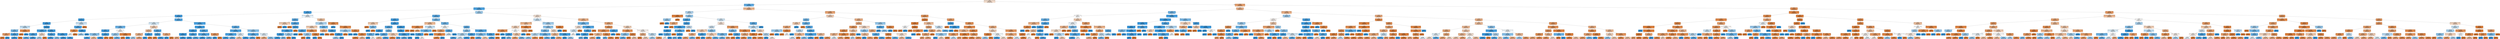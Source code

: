 digraph Tree {
node [shape=box, style="filled, rounded", color="black", fontname=helvetica] ;
edge [fontname=helvetica] ;
0 [label="node #0\natomic_pauling_electronegativity_wad <= 1.5377\ngini = 0.4915\nsamples = 100.0%\nvalue = [0.5652, 0.4348]", fillcolor="#f9e2d1"] ;
1 [label="node #1\natomic_ionization_potential_wa <= 9.1333\ngini = 0.2917\nsamples = 35.0%\nvalue = [0.1772, 0.8228]", fillcolor="#64b2eb"] ;
0 -> 1 [labeldistance=2.5, labelangle=45, headlabel="True"] ;
2 [label="node #2\natomic_pauling_electronegativity_wa <= 2.0733\ngini = 0.1914\nsamples = 30.8%\nvalue = [0.1072, 0.8928]", fillcolor="#51a9e8"] ;
1 -> 2 ;
3 [label="node #3\natomic_volume_wad <= 35.0531\ngini = 0.1392\nsamples = 27.2%\nvalue = [0.0752, 0.9248]", fillcolor="#49a5e7"] ;
2 -> 3 ;
4 [label="node #4\natomic_volume_wa <= 15.3612\ngini = 0.1295\nsamples = 26.8%\nvalue = [0.0696, 0.9304]", fillcolor="#48a4e7"] ;
3 -> 4 ;
5 [label="node #5\nrel_stoich_wa <= 0.9524\ngini = 0.087\nsamples = 19.1%\nvalue = [0.0456, 0.9544]", fillcolor="#42a2e6"] ;
4 -> 5 ;
6 [label="node #6\natomic_r_covalent_wa <= 1.0014\ngini = 0.0809\nsamples = 18.9%\nvalue = [0.0423, 0.9577]", fillcolor="#42a1e6"] ;
5 -> 6 ;
7 [label="node #7\natomic_ionization_potential_wa <= 8.2105\ngini = 0.4848\nsamples = 0.1%\nvalue = [0.4127, 0.5873]", fillcolor="#c4e2f7"] ;
6 -> 7 ;
8 [label="node #8\natomic_number_wa <= 5.7623\ngini = 0.3639\nsamples = 0.1%\nvalue = [0.2391, 0.7609]", fillcolor="#77bced"] ;
7 -> 8 ;
9 [label="node #9\natomic_volume_wad <= 16.969\ngini = 0.32\nsamples = 0.0%\nvalue = [0.8, 0.2]", fillcolor="#eca06a"] ;
8 -> 9 ;
10 [label="node #10\ngini = 0.0\nsamples = 0.0%\nvalue = [1.0, 0.0]", fillcolor="#e58139"] ;
9 -> 10 ;
11 [label="node #11\ngini = 0.0\nsamples = 0.0%\nvalue = [0.0, 1.0]", fillcolor="#399de5"] ;
9 -> 11 ;
12 [label="node #12\natomic_r_covalent_wa <= 0.9993\ngini = 0.1528\nsamples = 0.1%\nvalue = [0.0833, 0.9167]", fillcolor="#4ba6e7"] ;
8 -> 12 ;
13 [label="node #13\ngini = 0.0571\nsamples = 0.0%\nvalue = [0.0294, 0.9706]", fillcolor="#3fa0e6"] ;
12 -> 13 ;
14 [label="node #14\ngini = 0.0\nsamples = 0.0%\nvalue = [1.0, 0.0]", fillcolor="#e58139"] ;
12 -> 14 ;
15 [label="node #15\natomic_ionization_potential_wa <= 8.8706\ngini = 0.2076\nsamples = 0.0%\nvalue = [0.8824, 0.1176]", fillcolor="#e89253"] ;
7 -> 15 ;
16 [label="node #16\ngini = 0.0\nsamples = 0.0%\nvalue = [1.0, 0.0]", fillcolor="#e58139"] ;
15 -> 16 ;
17 [label="node #17\ngini = 0.0\nsamples = 0.0%\nvalue = [0.0, 1.0]", fillcolor="#399de5"] ;
15 -> 17 ;
18 [label="node #18\nrel_stoich_wa <= 0.3453\ngini = 0.0783\nsamples = 18.9%\nvalue = [0.0408, 0.9592]", fillcolor="#41a1e6"] ;
6 -> 18 ;
19 [label="node #19\natomic_ionization_potential_wa <= 8.6759\ngini = 0.1491\nsamples = 2.7%\nvalue = [0.0811, 0.9189]", fillcolor="#4aa6e7"] ;
18 -> 19 ;
20 [label="node #20\natomic_r_covalent_wad <= 0.5142\ngini = 0.1363\nsamples = 2.7%\nvalue = [0.0736, 0.9264]", fillcolor="#49a5e7"] ;
19 -> 20 ;
21 [label="node #21\ngini = 0.2783\nsamples = 0.5%\nvalue = [0.1671, 0.8329]", fillcolor="#61b1ea"] ;
20 -> 21 ;
22 [label="node #22\ngini = 0.099\nsamples = 2.2%\nvalue = [0.0522, 0.9478]", fillcolor="#44a2e6"] ;
20 -> 22 ;
23 [label="node #23\nrel_stoich_wad <= 0.4045\ngini = 0.4898\nsamples = 0.0%\nvalue = [0.5714, 0.4286]", fillcolor="#f8e0ce"] ;
19 -> 23 ;
24 [label="node #24\ngini = 0.4688\nsamples = 0.0%\nvalue = [0.375, 0.625]", fillcolor="#b0d8f5"] ;
23 -> 24 ;
25 [label="node #25\ngini = 0.0\nsamples = 0.0%\nvalue = [1.0, 0.0]", fillcolor="#e58139"] ;
23 -> 25 ;
26 [label="node #26\natomic_r_covalent_wa <= 1.3403\ngini = 0.0657\nsamples = 16.2%\nvalue = [0.034, 0.966]", fillcolor="#40a0e6"] ;
18 -> 26 ;
27 [label="node #27\natomic_volume_wa <= 13.3265\ngini = 0.105\nsamples = 5.0%\nvalue = [0.0556, 0.9444]", fillcolor="#45a3e7"] ;
26 -> 27 ;
28 [label="node #28\ngini = 0.082\nsamples = 4.7%\nvalue = [0.0429, 0.9571]", fillcolor="#42a1e6"] ;
27 -> 28 ;
29 [label="node #29\ngini = 0.411\nsamples = 0.3%\nvalue = [0.289, 0.711]", fillcolor="#89c5f0"] ;
27 -> 29 ;
30 [label="node #30\natomic_ionization_potential_wa <= 8.0323\ngini = 0.0476\nsamples = 11.2%\nvalue = [0.0244, 0.9756]", fillcolor="#3e9fe6"] ;
26 -> 30 ;
31 [label="node #31\ngini = 0.0409\nsamples = 9.9%\nvalue = [0.0209, 0.9791]", fillcolor="#3d9fe6"] ;
30 -> 31 ;
32 [label="node #32\ngini = 0.0979\nsamples = 1.3%\nvalue = [0.0516, 0.9484]", fillcolor="#44a2e6"] ;
30 -> 32 ;
33 [label="node #33\natomic_pauling_electronegativity_wad <= 0.02\ngini = 0.4898\nsamples = 0.2%\nvalue = [0.4286, 0.5714]", fillcolor="#cee6f8"] ;
5 -> 33 ;
34 [label="node #34\natomic_r_covalent_wa <= 1.155\ngini = 0.1975\nsamples = 0.1%\nvalue = [0.1111, 0.8889]", fillcolor="#52a9e8"] ;
33 -> 34 ;
35 [label="node #35\natomic_r_covalent_wa <= 0.975\ngini = 0.18\nsamples = 0.0%\nvalue = [0.9, 0.1]", fillcolor="#e88f4f"] ;
34 -> 35 ;
36 [label="node #36\ngini = 0.5\nsamples = 0.0%\nvalue = [0.5, 0.5]", fillcolor="#ffffff"] ;
35 -> 36 ;
37 [label="node #37\ngini = 0.0\nsamples = 0.0%\nvalue = [1.0, 0.0]", fillcolor="#e58139"] ;
35 -> 37 ;
38 [label="node #38\natomic_r_covalent_wa <= 1.21\ngini = 0.0247\nsamples = 0.1%\nvalue = [0.0125, 0.9875]", fillcolor="#3c9ee5"] ;
34 -> 38 ;
39 [label="node #39\ngini = 0.4444\nsamples = 0.0%\nvalue = [0.3333, 0.6667]", fillcolor="#9ccef2"] ;
38 -> 39 ;
40 [label="node #40\ngini = 0.0\nsamples = 0.1%\nvalue = [0.0, 1.0]", fillcolor="#399de5"] ;
38 -> 40 ;
41 [label="node #41\ngini = 0.0\nsamples = 0.1%\nvalue = [1.0, 0.0]", fillcolor="#e58139"] ;
33 -> 41 ;
42 [label="node #42\natomic_r_covalent_wa <= 1.4263\ngini = 0.2258\nsamples = 7.7%\nvalue = [0.1297, 0.8703]", fillcolor="#57ace9"] ;
4 -> 42 ;
43 [label="node #43\natomic_ionization_potential_wad <= 2.8818\ngini = 0.4942\nsamples = 0.8%\nvalue = [0.4459, 0.5541]", fillcolor="#d8ecfa"] ;
42 -> 43 ;
44 [label="node #44\natomic_ionization_potential_wa <= 8.1614\ngini = 0.327\nsamples = 0.3%\nvalue = [0.2059, 0.7941]", fillcolor="#6cb6ec"] ;
43 -> 44 ;
45 [label="node #45\natomic_r_covalent_wa <= 1.3569\ngini = 0.113\nsamples = 0.2%\nvalue = [0.0601, 0.9399]", fillcolor="#46a3e7"] ;
44 -> 45 ;
46 [label="node #46\natomic_ionization_potential_wa <= 7.4821\ngini = 0.4152\nsamples = 0.0%\nvalue = [0.2941, 0.7059]", fillcolor="#8bc6f0"] ;
45 -> 46 ;
47 [label="node #47\ngini = 0.1653\nsamples = 0.0%\nvalue = [0.0909, 0.9091]", fillcolor="#4da7e8"] ;
46 -> 47 ;
48 [label="node #48\ngini = 0.4444\nsamples = 0.0%\nvalue = [0.6667, 0.3333]", fillcolor="#f2c09c"] ;
46 -> 48 ;
49 [label="node #49\natomic_volume_wa <= 19.8442\ngini = 0.0697\nsamples = 0.2%\nvalue = [0.0361, 0.9639]", fillcolor="#40a1e6"] ;
45 -> 49 ;
50 [label="node #50\ngini = 0.0588\nsamples = 0.2%\nvalue = [0.0303, 0.9697]", fillcolor="#3fa0e6"] ;
49 -> 50 ;
51 [label="node #51\ngini = 0.0\nsamples = 0.0%\nvalue = [1.0, 0.0]", fillcolor="#e58139"] ;
49 -> 51 ;
52 [label="node #52\natomic_r_covalent_wa <= 1.4021\ngini = 0.4999\nsamples = 0.1%\nvalue = [0.5056, 0.4944]", fillcolor="#fefcfb"] ;
44 -> 52 ;
53 [label="node #53\natomic_number_wa <= 34.5125\ngini = 0.4409\nsamples = 0.1%\nvalue = [0.3281, 0.6719]", fillcolor="#9acdf2"] ;
52 -> 53 ;
54 [label="node #54\ngini = 0.0\nsamples = 0.0%\nvalue = [1.0, 0.0]", fillcolor="#e58139"] ;
53 -> 54 ;
55 [label="node #55\ngini = 0.3244\nsamples = 0.1%\nvalue = [0.2037, 0.7963]", fillcolor="#6cb6ec"] ;
53 -> 55 ;
56 [label="node #56\natomic_pauling_electronegativity_wad <= 1.0632\ngini = 0.0768\nsamples = 0.0%\nvalue = [0.96, 0.04]", fillcolor="#e68641"] ;
52 -> 56 ;
57 [label="node #57\ngini = 0.0\nsamples = 0.0%\nvalue = [1.0, 0.0]", fillcolor="#e58139"] ;
56 -> 57 ;
58 [label="node #58\ngini = 0.0\nsamples = 0.0%\nvalue = [0.0, 1.0]", fillcolor="#399de5"] ;
56 -> 58 ;
59 [label="node #59\natomic_volume_wad <= 27.477\ngini = 0.4751\nsamples = 0.5%\nvalue = [0.6117, 0.3883]", fillcolor="#f6d1b7"] ;
43 -> 59 ;
60 [label="node #60\nrel_stoich_wa <= 0.6094\ngini = 0.4425\nsamples = 0.4%\nvalue = [0.6695, 0.3305]", fillcolor="#f2bf9b"] ;
59 -> 60 ;
61 [label="node #61\natomic_volume_wa <= 15.7062\ngini = 0.4195\nsamples = 0.4%\nvalue = [0.7006, 0.2994]", fillcolor="#f0b78e"] ;
60 -> 61 ;
62 [label="node #62\ngini = 0.455\nsamples = 0.0%\nvalue = [0.35, 0.65]", fillcolor="#a4d2f3"] ;
61 -> 62 ;
63 [label="node #63\ngini = 0.3767\nsamples = 0.3%\nvalue = [0.7483, 0.2517]", fillcolor="#eeab7c"] ;
61 -> 63 ;
64 [label="node #64\natomic_volume_wa <= 18.3988\ngini = 0.1107\nsamples = 0.0%\nvalue = [0.0588, 0.9412]", fillcolor="#45a3e7"] ;
60 -> 64 ;
65 [label="node #65\ngini = 0.0\nsamples = 0.0%\nvalue = [0.0, 1.0]", fillcolor="#399de5"] ;
64 -> 65 ;
66 [label="node #66\ngini = 0.0\nsamples = 0.0%\nvalue = [1.0, 0.0]", fillcolor="#e58139"] ;
64 -> 66 ;
67 [label="node #67\natomic_volume_wa <= 18.6667\ngini = 0.2401\nsamples = 0.1%\nvalue = [0.1395, 0.8605]", fillcolor="#59ade9"] ;
59 -> 67 ;
68 [label="node #68\nrel_stoich_wa <= 0.2577\ngini = 0.142\nsamples = 0.1%\nvalue = [0.0769, 0.9231]", fillcolor="#49a5e7"] ;
67 -> 68 ;
69 [label="node #69\ngini = 0.0\nsamples = 0.0%\nvalue = [1.0, 0.0]", fillcolor="#e58139"] ;
68 -> 69 ;
70 [label="node #70\ngini = 0.0997\nsamples = 0.1%\nvalue = [0.0526, 0.9474]", fillcolor="#44a2e6"] ;
68 -> 70 ;
71 [label="node #71\natomic_number_wa <= 20.3333\ngini = 0.375\nsamples = 0.0%\nvalue = [0.75, 0.25]", fillcolor="#eeab7b"] ;
67 -> 71 ;
72 [label="node #72\ngini = 0.0\nsamples = 0.0%\nvalue = [0.0, 1.0]", fillcolor="#399de5"] ;
71 -> 72 ;
73 [label="node #73\ngini = 0.0\nsamples = 0.0%\nvalue = [1.0, 0.0]", fillcolor="#e58139"] ;
71 -> 73 ;
74 [label="node #74\natomic_pauling_electronegativity_wad <= 0.9316\ngini = 0.1694\nsamples = 6.9%\nvalue = [0.0935, 0.9065]", fillcolor="#4da7e8"] ;
42 -> 74 ;
75 [label="node #75\natomic_ionization_potential_wa <= 7.5612\ngini = 0.0682\nsamples = 3.7%\nvalue = [0.0354, 0.9646]", fillcolor="#40a1e6"] ;
74 -> 75 ;
76 [label="node #76\natomic_volume_wad <= 11.2075\ngini = 0.048\nsamples = 3.3%\nvalue = [0.0246, 0.9754]", fillcolor="#3e9fe6"] ;
75 -> 76 ;
77 [label="node #77\natomic_volume_wa <= 15.3938\ngini = 0.0263\nsamples = 2.4%\nvalue = [0.0133, 0.9867]", fillcolor="#3c9ee5"] ;
76 -> 77 ;
78 [label="node #78\ngini = 0.375\nsamples = 0.0%\nvalue = [0.75, 0.25]", fillcolor="#eeab7b"] ;
77 -> 78 ;
79 [label="node #79\ngini = 0.0234\nsamples = 2.4%\nvalue = [0.0119, 0.9881]", fillcolor="#3b9ee5"] ;
77 -> 79 ;
80 [label="node #80\natomic_number_wa <= 51.1806\ngini = 0.1056\nsamples = 0.9%\nvalue = [0.0559, 0.9441]", fillcolor="#45a3e7"] ;
76 -> 80 ;
81 [label="node #81\ngini = 0.0429\nsamples = 0.6%\nvalue = [0.022, 0.978]", fillcolor="#3d9fe6"] ;
80 -> 81 ;
82 [label="node #82\ngini = 0.2252\nsamples = 0.3%\nvalue = [0.1293, 0.8707]", fillcolor="#56ace9"] ;
80 -> 82 ;
83 [label="node #83\natomic_r_covalent_wad <= 1.0721\ngini = 0.2021\nsamples = 0.4%\nvalue = [0.1141, 0.8859]", fillcolor="#52aae8"] ;
75 -> 83 ;
84 [label="node #84\natomic_pauling_electronegativity_wa <= 1.7383\ngini = 0.1839\nsamples = 0.4%\nvalue = [0.1024, 0.8976]", fillcolor="#50a8e8"] ;
83 -> 84 ;
85 [label="node #85\ngini = 0.033\nsamples = 0.2%\nvalue = [0.0168, 0.9832]", fillcolor="#3c9fe5"] ;
84 -> 85 ;
86 [label="node #86\ngini = 0.2981\nsamples = 0.2%\nvalue = [0.1823, 0.8177]", fillcolor="#65b3eb"] ;
84 -> 86 ;
87 [label="node #87\natomic_number_wad <= 52.8333\ngini = 0.2778\nsamples = 0.0%\nvalue = [0.8333, 0.1667]", fillcolor="#ea9a61"] ;
83 -> 87 ;
88 [label="node #88\ngini = 0.0\nsamples = 0.0%\nvalue = [0.0, 1.0]", fillcolor="#399de5"] ;
87 -> 88 ;
89 [label="node #89\ngini = 0.0\nsamples = 0.0%\nvalue = [1.0, 0.0]", fillcolor="#e58139"] ;
87 -> 89 ;
90 [label="node #90\natomic_volume_wa <= 19.9404\ngini = 0.2711\nsamples = 3.2%\nvalue = [0.1617, 0.8383]", fillcolor="#5fb0ea"] ;
74 -> 90 ;
91 [label="node #91\natomic_pauling_electronegativity_wa <= 1.9388\ngini = 0.2072\nsamples = 2.4%\nvalue = [0.1174, 0.8826]", fillcolor="#53aae8"] ;
90 -> 91 ;
92 [label="node #92\natomic_pauling_electronegativity_wa <= 1.7077\ngini = 0.165\nsamples = 2.2%\nvalue = [0.0907, 0.9093]", fillcolor="#4da7e8"] ;
91 -> 92 ;
93 [label="node #93\ngini = 0.1042\nsamples = 1.5%\nvalue = [0.0552, 0.9448]", fillcolor="#45a3e7"] ;
92 -> 93 ;
94 [label="node #94\ngini = 0.2759\nsamples = 0.7%\nvalue = [0.1653, 0.8347]", fillcolor="#60b0ea"] ;
92 -> 94 ;
95 [label="node #95\natomic_number_wa <= 56.1\ngini = 0.4971\nsamples = 0.2%\nvalue = [0.4621, 0.5379]", fillcolor="#e3f1fb"] ;
91 -> 95 ;
96 [label="node #96\ngini = 0.4638\nsamples = 0.1%\nvalue = [0.6346, 0.3654]", fillcolor="#f4caab"] ;
95 -> 96 ;
97 [label="node #97\ngini = 0.0476\nsamples = 0.0%\nvalue = [0.0244, 0.9756]", fillcolor="#3e9fe6"] ;
95 -> 97 ;
98 [label="node #98\natomic_pauling_electronegativity_wad <= 1.1643\ngini = 0.4189\nsamples = 0.7%\nvalue = [0.2986, 0.7014]", fillcolor="#8dc7f0"] ;
90 -> 98 ;
99 [label="node #99\natomic_pauling_electronegativity_wa <= 1.879\ngini = 0.2302\nsamples = 0.4%\nvalue = [0.1327, 0.8673]", fillcolor="#57ace9"] ;
98 -> 99 ;
100 [label="node #100\ngini = 0.2099\nsamples = 0.3%\nvalue = [0.1191, 0.8809]", fillcolor="#54aae9"] ;
99 -> 100 ;
101 [label="node #101\ngini = 0.0\nsamples = 0.0%\nvalue = [1.0, 0.0]", fillcolor="#e58139"] ;
99 -> 101 ;
102 [label="node #102\natomic_number_wa <= 39.4167\ngini = 0.4971\nsamples = 0.4%\nvalue = [0.462, 0.538]", fillcolor="#e3f1fb"] ;
98 -> 102 ;
103 [label="node #103\ngini = 0.387\nsamples = 0.2%\nvalue = [0.7377, 0.2623]", fillcolor="#eeae7f"] ;
102 -> 103 ;
104 [label="node #104\ngini = 0.4196\nsamples = 0.2%\nvalue = [0.2995, 0.7005]", fillcolor="#8ec7f0"] ;
102 -> 104 ;
105 [label="node #105\natomic_pauling_electronegativity_wad <= 1.2567\ngini = 0.4983\nsamples = 0.4%\nvalue = [0.4708, 0.5292]", fillcolor="#e9f4fc"] ;
3 -> 105 ;
106 [label="node #106\nrel_stoich_wad <= 0.0781\ngini = 0.2683\nsamples = 0.1%\nvalue = [0.1597, 0.8403]", fillcolor="#5fb0ea"] ;
105 -> 106 ;
107 [label="node #107\natomic_pauling_electronegativity_wa <= 1.4342\ngini = 0.4734\nsamples = 0.0%\nvalue = [0.6154, 0.3846]", fillcolor="#f5d0b5"] ;
106 -> 107 ;
108 [label="node #108\ngini = 0.0\nsamples = 0.0%\nvalue = [1.0, 0.0]", fillcolor="#e58139"] ;
107 -> 108 ;
109 [label="node #109\ngini = 0.0\nsamples = 0.0%\nvalue = [0.0, 1.0]", fillcolor="#399de5"] ;
107 -> 109 ;
110 [label="node #110\natomic_volume_wad <= 35.1614\ngini = 0.186\nsamples = 0.1%\nvalue = [0.1038, 0.8962]", fillcolor="#50a8e8"] ;
106 -> 110 ;
111 [label="node #111\ngini = 0.0\nsamples = 0.0%\nvalue = [1.0, 0.0]", fillcolor="#e58139"] ;
110 -> 111 ;
112 [label="node #112\nrel_stoich_wa <= 0.9271\ngini = 0.1433\nsamples = 0.1%\nvalue = [0.0777, 0.9223]", fillcolor="#4aa5e7"] ;
110 -> 112 ;
113 [label="node #113\natomic_pauling_electronegativity_wa <= 1.7599\ngini = 0.1278\nsamples = 0.1%\nvalue = [0.0686, 0.9314]", fillcolor="#48a4e7"] ;
112 -> 113 ;
114 [label="node #114\natomic_volume_wad <= 58.54\ngini = 0.0823\nsamples = 0.1%\nvalue = [0.043, 0.957]", fillcolor="#42a1e6"] ;
113 -> 114 ;
115 [label="node #115\ngini = 0.046\nsamples = 0.1%\nvalue = [0.0235, 0.9765]", fillcolor="#3e9fe6"] ;
114 -> 115 ;
116 [label="node #116\ngini = 0.375\nsamples = 0.0%\nvalue = [0.25, 0.75]", fillcolor="#7bbeee"] ;
114 -> 116 ;
117 [label="node #117\natomic_r_covalent_wad <= 0.8955\ngini = 0.4444\nsamples = 0.0%\nvalue = [0.3333, 0.6667]", fillcolor="#9ccef2"] ;
113 -> 117 ;
118 [label="node #118\ngini = 0.0\nsamples = 0.0%\nvalue = [1.0, 0.0]", fillcolor="#e58139"] ;
117 -> 118 ;
119 [label="node #119\ngini = 0.0\nsamples = 0.0%\nvalue = [0.0, 1.0]", fillcolor="#399de5"] ;
117 -> 119 ;
120 [label="node #120\ngini = 0.0\nsamples = 0.0%\nvalue = [1.0, 0.0]", fillcolor="#e58139"] ;
112 -> 120 ;
121 [label="node #121\natomic_volume_wa <= 23.8817\ngini = 0.4547\nsamples = 0.2%\nvalue = [0.6505, 0.3495]", fillcolor="#f3c5a3"] ;
105 -> 121 ;
122 [label="node #122\natomic_pauling_electronegativity_wa <= 1.7631\ngini = 0.4674\nsamples = 0.1%\nvalue = [0.3723, 0.6277]", fillcolor="#aed7f4"] ;
121 -> 122 ;
123 [label="node #123\natomic_pauling_electronegativity_wa <= 1.5125\ngini = 0.4734\nsamples = 0.0%\nvalue = [0.6154, 0.3846]", fillcolor="#f5d0b5"] ;
122 -> 123 ;
124 [label="node #124\natomic_volume_wad <= 50.8477\ngini = 0.142\nsamples = 0.0%\nvalue = [0.0769, 0.9231]", fillcolor="#49a5e7"] ;
123 -> 124 ;
125 [label="node #125\ngini = 0.0\nsamples = 0.0%\nvalue = [0.0, 1.0]", fillcolor="#399de5"] ;
124 -> 125 ;
126 [label="node #126\ngini = 0.0\nsamples = 0.0%\nvalue = [1.0, 0.0]", fillcolor="#e58139"] ;
124 -> 126 ;
127 [label="node #127\natomic_ionization_potential_wad <= 3.7783\ngini = 0.2041\nsamples = 0.0%\nvalue = [0.8846, 0.1154]", fillcolor="#e89153"] ;
123 -> 127 ;
128 [label="node #128\natomic_r_covalent_wad <= 1.1373\ngini = 0.4444\nsamples = 0.0%\nvalue = [0.3333, 0.6667]", fillcolor="#9ccef2"] ;
127 -> 128 ;
129 [label="node #129\ngini = 0.0\nsamples = 0.0%\nvalue = [1.0, 0.0]", fillcolor="#e58139"] ;
128 -> 129 ;
130 [label="node #130\ngini = 0.0\nsamples = 0.0%\nvalue = [0.0, 1.0]", fillcolor="#399de5"] ;
128 -> 130 ;
131 [label="node #131\natomic_volume_wa <= 17.355\ngini = 0.0832\nsamples = 0.0%\nvalue = [0.9565, 0.0435]", fillcolor="#e68742"] ;
127 -> 131 ;
132 [label="node #132\ngini = 0.0\nsamples = 0.0%\nvalue = [0.0, 1.0]", fillcolor="#399de5"] ;
131 -> 132 ;
133 [label="node #133\ngini = 0.0\nsamples = 0.0%\nvalue = [1.0, 0.0]", fillcolor="#e58139"] ;
131 -> 133 ;
134 [label="node #134\natomic_r_covalent_wad <= 0.8009\ngini = 0.32\nsamples = 0.1%\nvalue = [0.2, 0.8]", fillcolor="#6ab6ec"] ;
122 -> 134 ;
135 [label="node #135\natomic_volume_wa <= 18.011\ngini = 0.375\nsamples = 0.0%\nvalue = [0.75, 0.25]", fillcolor="#eeab7b"] ;
134 -> 135 ;
136 [label="node #136\ngini = 0.0\nsamples = 0.0%\nvalue = [0.0, 1.0]", fillcolor="#399de5"] ;
135 -> 136 ;
137 [label="node #137\ngini = 0.0\nsamples = 0.0%\nvalue = [1.0, 0.0]", fillcolor="#e58139"] ;
135 -> 137 ;
138 [label="node #138\natomic_number_wad <= 8.3714\ngini = 0.0887\nsamples = 0.0%\nvalue = [0.0465, 0.9535]", fillcolor="#43a2e6"] ;
134 -> 138 ;
139 [label="node #139\ngini = 0.0\nsamples = 0.0%\nvalue = [1.0, 0.0]", fillcolor="#e58139"] ;
138 -> 139 ;
140 [label="node #140\natomic_r_covalent_wa <= 1.3188\ngini = 0.0465\nsamples = 0.0%\nvalue = [0.0238, 0.9762]", fillcolor="#3e9fe6"] ;
138 -> 140 ;
141 [label="node #141\ngini = 0.4444\nsamples = 0.0%\nvalue = [0.3333, 0.6667]", fillcolor="#9ccef2"] ;
140 -> 141 ;
142 [label="node #142\ngini = 0.0\nsamples = 0.0%\nvalue = [0.0, 1.0]", fillcolor="#399de5"] ;
140 -> 142 ;
143 [label="node #143\natomic_ionization_potential_wad <= 3.5504\ngini = 0.2052\nsamples = 0.1%\nvalue = [0.8839, 0.1161]", fillcolor="#e89253"] ;
121 -> 143 ;
144 [label="node #144\ngini = 0.0\nsamples = 0.0%\nvalue = [0.0, 1.0]", fillcolor="#399de5"] ;
143 -> 144 ;
145 [label="node #145\natomic_pauling_electronegativity_wa <= 1.1612\ngini = 0.1528\nsamples = 0.1%\nvalue = [0.9167, 0.0833]", fillcolor="#e78c4b"] ;
143 -> 145 ;
146 [label="node #146\natomic_pauling_electronegativity_wa <= 1.125\ngini = 0.4444\nsamples = 0.0%\nvalue = [0.3333, 0.6667]", fillcolor="#9ccef2"] ;
145 -> 146 ;
147 [label="node #147\ngini = 0.0\nsamples = 0.0%\nvalue = [1.0, 0.0]", fillcolor="#e58139"] ;
146 -> 147 ;
148 [label="node #148\ngini = 0.0\nsamples = 0.0%\nvalue = [0.0, 1.0]", fillcolor="#399de5"] ;
146 -> 148 ;
149 [label="node #149\natomic_r_covalent_wad <= 0.704\ngini = 0.1244\nsamples = 0.1%\nvalue = [0.9333, 0.0667]", fillcolor="#e78a47"] ;
145 -> 149 ;
150 [label="node #150\ngini = 0.0\nsamples = 0.0%\nvalue = [0.0, 1.0]", fillcolor="#399de5"] ;
149 -> 150 ;
151 [label="node #151\natomic_number_wad <= 64.6429\ngini = 0.1087\nsamples = 0.1%\nvalue = [0.9423, 0.0577]", fillcolor="#e78945"] ;
149 -> 151 ;
152 [label="node #152\ngini = 0.0783\nsamples = 0.1%\nvalue = [0.9592, 0.0408]", fillcolor="#e68641"] ;
151 -> 152 ;
153 [label="node #153\ngini = 0.4444\nsamples = 0.0%\nvalue = [0.6667, 0.3333]", fillcolor="#f2c09c"] ;
151 -> 153 ;
154 [label="node #154\natomic_volume_wa <= 13.4586\ngini = 0.4545\nsamples = 3.6%\nvalue = [0.3492, 0.6508]", fillcolor="#a3d2f3"] ;
2 -> 154 ;
155 [label="node #155\natomic_volume_wa <= 11.5455\ngini = 0.2426\nsamples = 1.8%\nvalue = [0.1412, 0.8588]", fillcolor="#5aade9"] ;
154 -> 155 ;
156 [label="node #156\natomic_r_covalent_wa <= 1.0165\ngini = 0.1116\nsamples = 1.0%\nvalue = [0.0593, 0.9407]", fillcolor="#45a3e7"] ;
155 -> 156 ;
157 [label="node #157\natomic_ionization_potential_wa <= 8.8885\ngini = 0.4688\nsamples = 0.0%\nvalue = [0.625, 0.375]", fillcolor="#f5cdb0"] ;
156 -> 157 ;
158 [label="node #158\ngini = 0.0\nsamples = 0.0%\nvalue = [1.0, 0.0]", fillcolor="#e58139"] ;
157 -> 158 ;
159 [label="node #159\natomic_volume_wa <= 8.049\ngini = 0.375\nsamples = 0.0%\nvalue = [0.25, 0.75]", fillcolor="#7bbeee"] ;
157 -> 159 ;
160 [label="node #160\ngini = 0.0\nsamples = 0.0%\nvalue = [0.0, 1.0]", fillcolor="#399de5"] ;
159 -> 160 ;
161 [label="node #161\ngini = 0.0\nsamples = 0.0%\nvalue = [1.0, 0.0]", fillcolor="#e58139"] ;
159 -> 161 ;
162 [label="node #162\natomic_r_covalent_wa <= 1.2939\ngini = 0.0818\nsamples = 1.0%\nvalue = [0.0427, 0.9573]", fillcolor="#42a1e6"] ;
156 -> 162 ;
163 [label="node #163\natomic_volume_wa <= 10.1926\ngini = 0.2158\nsamples = 0.3%\nvalue = [0.123, 0.877]", fillcolor="#55abe9"] ;
162 -> 163 ;
164 [label="node #164\natomic_number_wad <= 15.5\ngini = 0.0428\nsamples = 0.2%\nvalue = [0.0219, 0.9781]", fillcolor="#3d9fe6"] ;
163 -> 164 ;
165 [label="node #165\natomic_r_covalent_wa <= 1.2268\ngini = 0.3047\nsamples = 0.0%\nvalue = [0.1875, 0.8125]", fillcolor="#67b4eb"] ;
164 -> 165 ;
166 [label="node #166\ngini = 0.0\nsamples = 0.0%\nvalue = [0.0, 1.0]", fillcolor="#399de5"] ;
165 -> 166 ;
167 [label="node #167\ngini = 0.5\nsamples = 0.0%\nvalue = [0.5, 0.5]", fillcolor="#ffffff"] ;
165 -> 167 ;
168 [label="node #168\ngini = 0.0\nsamples = 0.1%\nvalue = [0.0, 1.0]", fillcolor="#399de5"] ;
164 -> 168 ;
169 [label="node #169\nrel_stoich_wad <= 0.4374\ngini = 0.3684\nsamples = 0.1%\nvalue = [0.2435, 0.7565]", fillcolor="#79bded"] ;
163 -> 169 ;
170 [label="node #170\natomic_volume_wa <= 10.2603\ngini = 0.2333\nsamples = 0.1%\nvalue = [0.1348, 0.8652]", fillcolor="#58ace9"] ;
169 -> 170 ;
171 [label="node #171\ngini = 0.4444\nsamples = 0.0%\nvalue = [0.6667, 0.3333]", fillcolor="#f2c09c"] ;
170 -> 171 ;
172 [label="node #172\ngini = 0.1742\nsamples = 0.1%\nvalue = [0.0964, 0.9036]", fillcolor="#4ea7e8"] ;
170 -> 172 ;
173 [label="node #173\natomic_ionization_potential_wa <= 8.8184\ngini = 0.4734\nsamples = 0.0%\nvalue = [0.6154, 0.3846]", fillcolor="#f5d0b5"] ;
169 -> 173 ;
174 [label="node #174\ngini = 0.1172\nsamples = 0.0%\nvalue = [0.9375, 0.0625]", fillcolor="#e78946"] ;
173 -> 174 ;
175 [label="node #175\ngini = 0.18\nsamples = 0.0%\nvalue = [0.1, 0.9]", fillcolor="#4fa8e8"] ;
173 -> 175 ;
176 [label="node #176\natomic_volume_wad <= 20.9539\ngini = 0.014\nsamples = 0.6%\nvalue = [0.0071, 0.9929]", fillcolor="#3a9ee5"] ;
162 -> 176 ;
177 [label="node #177\natomic_number_wad <= 12.5\ngini = 0.0105\nsamples = 0.6%\nvalue = [0.0053, 0.9947]", fillcolor="#3a9ee5"] ;
176 -> 177 ;
178 [label="node #178\natomic_pauling_electronegativity_wa <= 2.1237\ngini = 0.0594\nsamples = 0.1%\nvalue = [0.0306, 0.9694]", fillcolor="#3fa0e6"] ;
177 -> 178 ;
179 [label="node #179\ngini = 0.2659\nsamples = 0.0%\nvalue = [0.1579, 0.8421]", fillcolor="#5eafea"] ;
178 -> 179 ;
180 [label="node #180\ngini = 0.0\nsamples = 0.1%\nvalue = [0.0, 1.0]", fillcolor="#399de5"] ;
178 -> 180 ;
181 [label="node #181\ngini = 0.0\nsamples = 0.5%\nvalue = [0.0, 1.0]", fillcolor="#399de5"] ;
177 -> 181 ;
182 [label="node #182\ngini = 0.0\nsamples = 0.0%\nvalue = [1.0, 0.0]", fillcolor="#e58139"] ;
176 -> 182 ;
183 [label="node #183\natomic_r_covalent_wa <= 1.1663\ngini = 0.3712\nsamples = 0.8%\nvalue = [0.2462, 0.7538]", fillcolor="#7abded"] ;
155 -> 183 ;
184 [label="node #184\natomic_pauling_electronegativity_wa <= 2.206\ngini = 0.4388\nsamples = 0.1%\nvalue = [0.675, 0.325]", fillcolor="#f2be98"] ;
183 -> 184 ;
185 [label="node #185\natomic_pauling_electronegativity_wad <= 1.4129\ngini = 0.1723\nsamples = 0.0%\nvalue = [0.9048, 0.0952]", fillcolor="#e88e4e"] ;
184 -> 185 ;
186 [label="node #186\ngini = 0.0\nsamples = 0.0%\nvalue = [1.0, 0.0]", fillcolor="#e58139"] ;
185 -> 186 ;
187 [label="node #187\ngini = 0.375\nsamples = 0.0%\nvalue = [0.75, 0.25]", fillcolor="#eeab7b"] ;
185 -> 187 ;
188 [label="node #188\natomic_ionization_potential_wa <= 9.1088\ngini = 0.4875\nsamples = 0.0%\nvalue = [0.4211, 0.5789]", fillcolor="#c9e4f8"] ;
184 -> 188 ;
189 [label="node #189\natomic_pauling_electronegativity_wa <= 2.2574\ngini = 0.3367\nsamples = 0.0%\nvalue = [0.2143, 0.7857]", fillcolor="#6fb8ec"] ;
188 -> 189 ;
190 [label="node #190\natomic_r_covalent_wad <= 0.4064\ngini = 0.1528\nsamples = 0.0%\nvalue = [0.0833, 0.9167]", fillcolor="#4ba6e7"] ;
189 -> 190 ;
191 [label="node #191\ngini = 0.0\nsamples = 0.0%\nvalue = [0.0, 1.0]", fillcolor="#399de5"] ;
190 -> 191 ;
192 [label="node #192\ngini = 0.5\nsamples = 0.0%\nvalue = [0.5, 0.5]", fillcolor="#ffffff"] ;
190 -> 192 ;
193 [label="node #193\ngini = 0.0\nsamples = 0.0%\nvalue = [1.0, 0.0]", fillcolor="#e58139"] ;
189 -> 193 ;
194 [label="node #194\ngini = 0.0\nsamples = 0.0%\nvalue = [1.0, 0.0]", fillcolor="#e58139"] ;
188 -> 194 ;
195 [label="node #195\natomic_volume_wad <= 7.0203\ngini = 0.3415\nsamples = 0.8%\nvalue = [0.2184, 0.7816]", fillcolor="#70b8ec"] ;
183 -> 195 ;
196 [label="node #196\natomic_r_covalent_wa <= 1.3267\ngini = 0.4999\nsamples = 0.1%\nvalue = [0.4938, 0.5062]", fillcolor="#fafdfe"] ;
195 -> 196 ;
197 [label="node #197\natomic_number_wa <= 27.3214\ngini = 0.3084\nsamples = 0.1%\nvalue = [0.8095, 0.1905]", fillcolor="#eb9f68"] ;
196 -> 197 ;
198 [label="node #198\ngini = 0.0\nsamples = 0.0%\nvalue = [0.0, 1.0]", fillcolor="#399de5"] ;
197 -> 198 ;
199 [label="node #199\natomic_pauling_electronegativity_wa <= 2.2731\ngini = 0.149\nsamples = 0.0%\nvalue = [0.9189, 0.0811]", fillcolor="#e78c4a"] ;
197 -> 199 ;
200 [label="node #200\ngini = 0.1049\nsamples = 0.0%\nvalue = [0.9444, 0.0556]", fillcolor="#e78845"] ;
199 -> 200 ;
201 [label="node #201\ngini = 0.0\nsamples = 0.0%\nvalue = [0.0, 1.0]", fillcolor="#399de5"] ;
199 -> 201 ;
202 [label="node #202\natomic_number_wad <= 19.0\ngini = 0.2604\nsamples = 0.0%\nvalue = [0.1538, 0.8462]", fillcolor="#5dafea"] ;
196 -> 202 ;
203 [label="node #203\ngini = 0.4898\nsamples = 0.0%\nvalue = [0.4286, 0.5714]", fillcolor="#cee6f8"] ;
202 -> 203 ;
204 [label="node #204\ngini = 0.0\nsamples = 0.0%\nvalue = [0.0, 1.0]", fillcolor="#399de5"] ;
202 -> 204 ;
205 [label="node #205\nrel_stoich_wa <= 0.4076\ngini = 0.2912\nsamples = 0.7%\nvalue = [0.1769, 0.8231]", fillcolor="#64b2eb"] ;
195 -> 205 ;
206 [label="node #206\natomic_volume_wad <= 16.04\ngini = 0.4175\nsamples = 0.2%\nvalue = [0.2969, 0.7031]", fillcolor="#8dc6f0"] ;
205 -> 206 ;
207 [label="node #207\natomic_ionization_potential_wa <= 8.2793\ngini = 0.4661\nsamples = 0.2%\nvalue = [0.3699, 0.6301]", fillcolor="#add7f4"] ;
206 -> 207 ;
208 [label="node #208\ngini = 0.1913\nsamples = 0.0%\nvalue = [0.1071, 0.8929]", fillcolor="#51a9e8"] ;
207 -> 208 ;
209 [label="node #209\ngini = 0.4908\nsamples = 0.2%\nvalue = [0.4322, 0.5678]", fillcolor="#d0e8f9"] ;
207 -> 209 ;
210 [label="node #210\natomic_volume_wad <= 20.955\ngini = 0.1219\nsamples = 0.1%\nvalue = [0.0652, 0.9348]", fillcolor="#47a4e7"] ;
206 -> 210 ;
211 [label="node #211\ngini = 0.0444\nsamples = 0.1%\nvalue = [0.0227, 0.9773]", fillcolor="#3e9fe6"] ;
210 -> 211 ;
212 [label="node #212\ngini = 0.0\nsamples = 0.0%\nvalue = [1.0, 0.0]", fillcolor="#e58139"] ;
210 -> 212 ;
213 [label="node #213\natomic_pauling_electronegativity_wad <= 0.8825\ngini = 0.196\nsamples = 0.4%\nvalue = [0.1101, 0.8899]", fillcolor="#52a9e8"] ;
205 -> 213 ;
214 [label="node #214\natomic_ionization_potential_wad <= 3.5607\ngini = 0.3628\nsamples = 0.1%\nvalue = [0.2381, 0.7619]", fillcolor="#77bced"] ;
213 -> 214 ;
215 [label="node #215\ngini = 0.2355\nsamples = 0.1%\nvalue = [0.1364, 0.8636]", fillcolor="#58ace9"] ;
214 -> 215 ;
216 [label="node #216\ngini = 0.4753\nsamples = 0.0%\nvalue = [0.6111, 0.3889]", fillcolor="#f6d1b7"] ;
214 -> 216 ;
217 [label="node #217\natomic_r_covalent_wad <= 1.1823\ngini = 0.1284\nsamples = 0.3%\nvalue = [0.069, 0.931]", fillcolor="#48a4e7"] ;
213 -> 217 ;
218 [label="node #218\ngini = 0.1159\nsamples = 0.3%\nvalue = [0.0618, 0.9382]", fillcolor="#46a3e7"] ;
217 -> 218 ;
219 [label="node #219\ngini = 0.0\nsamples = 0.0%\nvalue = [1.0, 0.0]", fillcolor="#e58139"] ;
217 -> 219 ;
220 [label="node #220\natomic_volume_wa <= 15.3021\ngini = 0.4945\nsamples = 1.8%\nvalue = [0.5524, 0.4476]", fillcolor="#fae7d9"] ;
154 -> 220 ;
221 [label="node #221\natomic_r_covalent_wa <= 1.2685\ngini = 0.4895\nsamples = 1.0%\nvalue = [0.4276, 0.5724]", fillcolor="#cde6f8"] ;
220 -> 221 ;
222 [label="node #222\natomic_pauling_electronegativity_wad <= 1.4063\ngini = 0.42\nsamples = 0.2%\nvalue = [0.7, 0.3]", fillcolor="#f0b78e"] ;
221 -> 222 ;
223 [label="node #223\natomic_r_covalent_wa <= 1.1814\ngini = 0.4782\nsamples = 0.2%\nvalue = [0.6043, 0.3957]", fillcolor="#f6d4bb"] ;
222 -> 223 ;
224 [label="node #224\natomic_ionization_potential_wa <= 9.1287\ngini = 0.1928\nsamples = 0.0%\nvalue = [0.8919, 0.1081]", fillcolor="#e89051"] ;
223 -> 224 ;
225 [label="node #225\ngini = 0.0\nsamples = 0.0%\nvalue = [1.0, 0.0]", fillcolor="#e58139"] ;
224 -> 225 ;
226 [label="node #226\ngini = 0.0\nsamples = 0.0%\nvalue = [0.0, 1.0]", fillcolor="#399de5"] ;
224 -> 226 ;
227 [label="node #227\natomic_number_wa <= 27.3929\ngini = 0.5\nsamples = 0.1%\nvalue = [0.5, 0.5]", fillcolor="#ffffff"] ;
223 -> 227 ;
228 [label="node #228\natomic_volume_wa <= 14.36\ngini = 0.0799\nsamples = 0.0%\nvalue = [0.0417, 0.9583]", fillcolor="#42a1e6"] ;
227 -> 228 ;
229 [label="node #229\ngini = 0.0\nsamples = 0.0%\nvalue = [0.0, 1.0]", fillcolor="#399de5"] ;
228 -> 229 ;
230 [label="node #230\ngini = 0.375\nsamples = 0.0%\nvalue = [0.25, 0.75]", fillcolor="#7bbeee"] ;
228 -> 230 ;
231 [label="node #231\natomic_volume_wad <= 10.7338\ngini = 0.4602\nsamples = 0.1%\nvalue = [0.641, 0.359]", fillcolor="#f4c8a8"] ;
227 -> 231 ;
232 [label="node #232\ngini = 0.3324\nsamples = 0.1%\nvalue = [0.7895, 0.2105]", fillcolor="#eca36e"] ;
231 -> 232 ;
233 [label="node #233\ngini = 0.3628\nsamples = 0.0%\nvalue = [0.2381, 0.7619]", fillcolor="#77bced"] ;
231 -> 233 ;
234 [label="node #234\natomic_ionization_potential_wad <= 4.7069\ngini = 0.0754\nsamples = 0.1%\nvalue = [0.9608, 0.0392]", fillcolor="#e68641"] ;
222 -> 234 ;
235 [label="node #235\nrel_stoich_wa <= 0.4235\ngini = 0.3457\nsamples = 0.0%\nvalue = [0.7778, 0.2222]", fillcolor="#eca572"] ;
234 -> 235 ;
236 [label="node #236\ngini = 0.0\nsamples = 0.0%\nvalue = [0.0, 1.0]", fillcolor="#399de5"] ;
235 -> 236 ;
237 [label="node #237\ngini = 0.0\nsamples = 0.0%\nvalue = [1.0, 0.0]", fillcolor="#e58139"] ;
235 -> 237 ;
238 [label="node #238\ngini = 0.0\nsamples = 0.0%\nvalue = [1.0, 0.0]", fillcolor="#e58139"] ;
234 -> 238 ;
239 [label="node #239\natomic_pauling_electronegativity_wa <= 2.4072\ngini = 0.4554\nsamples = 0.8%\nvalue = [0.3507, 0.6493]", fillcolor="#a4d2f3"] ;
221 -> 239 ;
240 [label="node #240\natomic_ionization_potential_wad <= 5.1605\ngini = 0.4219\nsamples = 0.7%\nvalue = [0.3024, 0.6976]", fillcolor="#8fc7f0"] ;
239 -> 240 ;
241 [label="node #241\natomic_r_covalent_wad <= 0.4323\ngini = 0.3671\nsamples = 0.6%\nvalue = [0.2422, 0.7578]", fillcolor="#78bced"] ;
240 -> 241 ;
242 [label="node #242\natomic_volume_wad <= 16.3053\ngini = 0.4747\nsamples = 0.2%\nvalue = [0.3876, 0.6124]", fillcolor="#b6dbf5"] ;
241 -> 242 ;
243 [label="node #243\ngini = 0.4297\nsamples = 0.1%\nvalue = [0.3125, 0.6875]", fillcolor="#93caf1"] ;
242 -> 243 ;
244 [label="node #244\ngini = 0.2076\nsamples = 0.0%\nvalue = [0.8824, 0.1176]", fillcolor="#e89253"] ;
242 -> 244 ;
245 [label="node #245\natomic_pauling_electronegativity_wa <= 2.0788\ngini = 0.3118\nsamples = 0.5%\nvalue = [0.1932, 0.8068]", fillcolor="#68b4eb"] ;
241 -> 245 ;
246 [label="node #246\ngini = 0.0\nsamples = 0.0%\nvalue = [1.0, 0.0]", fillcolor="#e58139"] ;
245 -> 246 ;
247 [label="node #247\ngini = 0.2984\nsamples = 0.5%\nvalue = [0.1825, 0.8175]", fillcolor="#65b3eb"] ;
245 -> 247 ;
248 [label="node #248\nrel_stoich_wa <= 0.39\ngini = 0.4887\nsamples = 0.1%\nvalue = [0.5752, 0.4248]", fillcolor="#f8decb"] ;
240 -> 248 ;
249 [label="node #249\natomic_volume_wad <= 8.2712\ngini = 0.4292\nsamples = 0.1%\nvalue = [0.6882, 0.3118]", fillcolor="#f1ba93"] ;
248 -> 249 ;
250 [label="node #250\ngini = 0.0\nsamples = 0.0%\nvalue = [0.0, 1.0]", fillcolor="#399de5"] ;
249 -> 250 ;
251 [label="node #251\ngini = 0.3628\nsamples = 0.1%\nvalue = [0.7619, 0.2381]", fillcolor="#eda877"] ;
249 -> 251 ;
252 [label="node #252\natomic_pauling_electronegativity_wa <= 2.3482\ngini = 0.095\nsamples = 0.0%\nvalue = [0.05, 0.95]", fillcolor="#43a2e6"] ;
248 -> 252 ;
253 [label="node #253\ngini = 0.0\nsamples = 0.0%\nvalue = [0.0, 1.0]", fillcolor="#399de5"] ;
252 -> 253 ;
254 [label="node #254\ngini = 0.4444\nsamples = 0.0%\nvalue = [0.3333, 0.6667]", fillcolor="#9ccef2"] ;
252 -> 254 ;
255 [label="node #255\natomic_volume_wa <= 13.7961\ngini = 0.0408\nsamples = 0.1%\nvalue = [0.9792, 0.0208]", fillcolor="#e6843d"] ;
239 -> 255 ;
256 [label="node #256\ngini = 0.0\nsamples = 0.0%\nvalue = [0.0, 1.0]", fillcolor="#399de5"] ;
255 -> 256 ;
257 [label="node #257\ngini = 0.0\nsamples = 0.1%\nvalue = [1.0, 0.0]", fillcolor="#e58139"] ;
255 -> 257 ;
258 [label="node #258\natomic_ionization_potential_wad <= 1.8596\ngini = 0.41\nsamples = 0.8%\nvalue = [0.7122, 0.2878]", fillcolor="#f0b489"] ;
220 -> 258 ;
259 [label="node #259\natomic_pauling_electronegativity_wa <= 2.1033\ngini = 0.3336\nsamples = 0.1%\nvalue = [0.2115, 0.7885]", fillcolor="#6eb7ec"] ;
258 -> 259 ;
260 [label="node #260\natomic_volume_wad <= 8.86\ngini = 0.4959\nsamples = 0.0%\nvalue = [0.5455, 0.4545]", fillcolor="#fbeade"] ;
259 -> 260 ;
261 [label="node #261\natomic_number_wa <= 66.5\ngini = 0.4938\nsamples = 0.0%\nvalue = [0.4444, 0.5556]", fillcolor="#d7ebfa"] ;
260 -> 261 ;
262 [label="node #262\ngini = 0.5\nsamples = 0.0%\nvalue = [0.5, 0.5]", fillcolor="#ffffff"] ;
261 -> 262 ;
263 [label="node #263\ngini = 0.0\nsamples = 0.0%\nvalue = [0.0, 1.0]", fillcolor="#399de5"] ;
261 -> 263 ;
264 [label="node #264\ngini = 0.0\nsamples = 0.0%\nvalue = [1.0, 0.0]", fillcolor="#e58139"] ;
260 -> 264 ;
265 [label="node #265\natomic_pauling_electronegativity_wad <= 0.6868\ngini = 0.2142\nsamples = 0.0%\nvalue = [0.122, 0.878]", fillcolor="#54abe9"] ;
259 -> 265 ;
266 [label="node #266\natomic_r_covalent_wa <= 1.45\ngini = 0.142\nsamples = 0.0%\nvalue = [0.0769, 0.9231]", fillcolor="#49a5e7"] ;
265 -> 266 ;
267 [label="node #267\natomic_number_wa <= 49.4067\ngini = 0.0526\nsamples = 0.0%\nvalue = [0.027, 0.973]", fillcolor="#3ea0e6"] ;
266 -> 267 ;
268 [label="node #268\ngini = 0.32\nsamples = 0.0%\nvalue = [0.2, 0.8]", fillcolor="#6ab6ec"] ;
267 -> 268 ;
269 [label="node #269\ngini = 0.0\nsamples = 0.0%\nvalue = [0.0, 1.0]", fillcolor="#399de5"] ;
267 -> 269 ;
270 [label="node #270\ngini = 0.0\nsamples = 0.0%\nvalue = [1.0, 0.0]", fillcolor="#e58139"] ;
266 -> 270 ;
271 [label="node #271\ngini = 0.0\nsamples = 0.0%\nvalue = [1.0, 0.0]", fillcolor="#e58139"] ;
265 -> 271 ;
272 [label="node #272\natomic_r_covalent_wad <= 0.5862\ngini = 0.3709\nsamples = 0.7%\nvalue = [0.754, 0.246]", fillcolor="#edaa7a"] ;
258 -> 272 ;
273 [label="node #273\natomic_number_wa <= 68.2647\ngini = 0.2665\nsamples = 0.5%\nvalue = [0.8417, 0.1583]", fillcolor="#ea995e"] ;
272 -> 273 ;
274 [label="node #274\natomic_pauling_electronegativity_wad <= 0.5873\ngini = 0.2231\nsamples = 0.5%\nvalue = [0.8721, 0.1279]", fillcolor="#e99356"] ;
273 -> 274 ;
275 [label="node #275\natomic_r_covalent_wad <= 0.4808\ngini = 0.4277\nsamples = 0.1%\nvalue = [0.6901, 0.3099]", fillcolor="#f1ba92"] ;
274 -> 275 ;
276 [label="node #276\ngini = 0.3711\nsamples = 0.1%\nvalue = [0.7538, 0.2462]", fillcolor="#edaa7a"] ;
275 -> 276 ;
277 [label="node #277\ngini = 0.0\nsamples = 0.0%\nvalue = [0.0, 1.0]", fillcolor="#399de5"] ;
275 -> 277 ;
278 [label="node #278\natomic_volume_wa <= 15.3288\ngini = 0.1581\nsamples = 0.4%\nvalue = [0.9135, 0.0865]", fillcolor="#e78d4c"] ;
274 -> 278 ;
279 [label="node #279\ngini = 0.32\nsamples = 0.0%\nvalue = [0.2, 0.8]", fillcolor="#6ab6ec"] ;
278 -> 279 ;
280 [label="node #280\ngini = 0.1386\nsamples = 0.4%\nvalue = [0.9251, 0.0749]", fillcolor="#e78b49"] ;
278 -> 280 ;
281 [label="node #281\natomic_r_covalent_wa <= 1.4504\ngini = 0.1244\nsamples = 0.0%\nvalue = [0.0667, 0.9333]", fillcolor="#47a4e7"] ;
273 -> 281 ;
282 [label="node #282\ngini = 0.0\nsamples = 0.0%\nvalue = [0.0, 1.0]", fillcolor="#399de5"] ;
281 -> 282 ;
283 [label="node #283\ngini = 0.0\nsamples = 0.0%\nvalue = [1.0, 0.0]", fillcolor="#e58139"] ;
281 -> 283 ;
284 [label="node #284\natomic_r_covalent_wa <= 1.3634\ngini = 0.4807\nsamples = 0.2%\nvalue = [0.5982, 0.4018]", fillcolor="#f6d6be"] ;
272 -> 284 ;
285 [label="node #285\natomic_ionization_potential_wad <= 4.4907\ngini = 0.2524\nsamples = 0.1%\nvalue = [0.8519, 0.1481]", fillcolor="#ea975b"] ;
284 -> 285 ;
286 [label="node #286\natomic_r_covalent_wad <= 0.6296\ngini = 0.4082\nsamples = 0.0%\nvalue = [0.2857, 0.7143]", fillcolor="#88c4ef"] ;
285 -> 286 ;
287 [label="node #287\ngini = 0.0\nsamples = 0.0%\nvalue = [1.0, 0.0]", fillcolor="#e58139"] ;
286 -> 287 ;
288 [label="node #288\ngini = 0.2778\nsamples = 0.0%\nvalue = [0.1667, 0.8333]", fillcolor="#61b1ea"] ;
286 -> 288 ;
289 [label="node #289\nrel_stoich_wad <= 0.801\ngini = 0.1195\nsamples = 0.1%\nvalue = [0.9362, 0.0638]", fillcolor="#e78a46"] ;
285 -> 289 ;
290 [label="node #290\ngini = 0.0\nsamples = 0.0%\nvalue = [1.0, 0.0]", fillcolor="#e58139"] ;
289 -> 290 ;
291 [label="node #291\ngini = 0.4688\nsamples = 0.0%\nvalue = [0.625, 0.375]", fillcolor="#f5cdb0"] ;
289 -> 291 ;
292 [label="node #292\natomic_pauling_electronegativity_wa <= 2.0893\ngini = 0.4994\nsamples = 0.2%\nvalue = [0.5176, 0.4824]", fillcolor="#fdf6f2"] ;
284 -> 292 ;
293 [label="node #293\nrel_stoich_wa <= 0.5519\ngini = 0.4061\nsamples = 0.1%\nvalue = [0.7167, 0.2833]", fillcolor="#efb387"] ;
292 -> 293 ;
294 [label="node #294\ngini = 0.0\nsamples = 0.0%\nvalue = [1.0, 0.0]", fillcolor="#e58139"] ;
293 -> 294 ;
295 [label="node #295\ngini = 0.4819\nsamples = 0.0%\nvalue = [0.5952, 0.4048]", fillcolor="#f7d7c0"] ;
293 -> 295 ;
296 [label="node #296\natomic_number_wa <= 56.1667\ngini = 0.4835\nsamples = 0.1%\nvalue = [0.4091, 0.5909]", fillcolor="#c2e1f7"] ;
292 -> 296 ;
297 [label="node #297\ngini = 0.4592\nsamples = 0.1%\nvalue = [0.3571, 0.6429]", fillcolor="#a7d3f3"] ;
296 -> 297 ;
298 [label="node #298\ngini = 0.2778\nsamples = 0.0%\nvalue = [0.8333, 0.1667]", fillcolor="#ea9a61"] ;
296 -> 298 ;
299 [label="node #299\natomic_pauling_electronegativity_wa <= 2.1087\ngini = 0.4289\nsamples = 4.2%\nvalue = [0.6885, 0.3115]", fillcolor="#f1ba93"] ;
1 -> 299 ;
300 [label="node #300\natomic_r_covalent_wa <= 0.6486\ngini = 0.4755\nsamples = 0.9%\nvalue = [0.3893, 0.6107]", fillcolor="#b7dbf6"] ;
299 -> 300 ;
301 [label="node #301\natomic_pauling_electronegativity_wad <= 0.565\ngini = 0.0512\nsamples = 0.1%\nvalue = [0.9737, 0.0263]", fillcolor="#e6843e"] ;
300 -> 301 ;
302 [label="node #302\natomic_r_covalent_wad <= 0.94\ngini = 0.4444\nsamples = 0.0%\nvalue = [0.3333, 0.6667]", fillcolor="#9ccef2"] ;
301 -> 302 ;
303 [label="node #303\ngini = 0.0\nsamples = 0.0%\nvalue = [1.0, 0.0]", fillcolor="#e58139"] ;
302 -> 303 ;
304 [label="node #304\ngini = 0.0\nsamples = 0.0%\nvalue = [0.0, 1.0]", fillcolor="#399de5"] ;
302 -> 304 ;
305 [label="node #305\ngini = 0.0\nsamples = 0.1%\nvalue = [1.0, 0.0]", fillcolor="#e58139"] ;
301 -> 305 ;
306 [label="node #306\natomic_volume_wa <= 11.5774\ngini = 0.4377\nsamples = 0.8%\nvalue = [0.3234, 0.6766]", fillcolor="#98ccf1"] ;
300 -> 306 ;
307 [label="node #307\natomic_number_wa <= 7.0154\ngini = 0.1613\nsamples = 0.2%\nvalue = [0.0885, 0.9115]", fillcolor="#4ca7e8"] ;
306 -> 307 ;
308 [label="node #308\natomic_r_covalent_wad <= 0.656\ngini = 0.375\nsamples = 0.0%\nvalue = [0.75, 0.25]", fillcolor="#eeab7b"] ;
307 -> 308 ;
309 [label="node #309\ngini = 0.0\nsamples = 0.0%\nvalue = [0.0, 1.0]", fillcolor="#399de5"] ;
308 -> 309 ;
310 [label="node #310\ngini = 0.0\nsamples = 0.0%\nvalue = [1.0, 0.0]", fillcolor="#e58139"] ;
308 -> 310 ;
311 [label="node #311\nrel_stoich_wad <= 1.3125\ngini = 0.0975\nsamples = 0.2%\nvalue = [0.0514, 0.9486]", fillcolor="#44a2e6"] ;
307 -> 311 ;
312 [label="node #312\natomic_pauling_electronegativity_wa <= 2.0587\ngini = 0.0743\nsamples = 0.2%\nvalue = [0.0386, 0.9614]", fillcolor="#41a1e6"] ;
311 -> 312 ;
313 [label="node #313\natomic_volume_wa <= 11.4648\ngini = 0.0245\nsamples = 0.2%\nvalue = [0.0124, 0.9876]", fillcolor="#3b9ee5"] ;
312 -> 313 ;
314 [label="node #314\ngini = 0.0\nsamples = 0.2%\nvalue = [0.0, 1.0]", fillcolor="#399de5"] ;
313 -> 314 ;
315 [label="node #315\natomic_volume_wa <= 11.4682\ngini = 0.2449\nsamples = 0.0%\nvalue = [0.1429, 0.8571]", fillcolor="#5aade9"] ;
313 -> 315 ;
316 [label="node #316\ngini = 0.5\nsamples = 0.0%\nvalue = [0.5, 0.5]", fillcolor="#ffffff"] ;
315 -> 316 ;
317 [label="node #317\ngini = 0.0\nsamples = 0.0%\nvalue = [0.0, 1.0]", fillcolor="#399de5"] ;
315 -> 317 ;
318 [label="node #318\natomic_ionization_potential_wad <= 1.923\ngini = 0.2268\nsamples = 0.1%\nvalue = [0.1304, 0.8696]", fillcolor="#57ace9"] ;
312 -> 318 ;
319 [label="node #319\ngini = 0.0\nsamples = 0.0%\nvalue = [1.0, 0.0]", fillcolor="#e58139"] ;
318 -> 319 ;
320 [label="node #320\nrel_stoich_wad <= 0.303\ngini = 0.0476\nsamples = 0.0%\nvalue = [0.0244, 0.9756]", fillcolor="#3e9fe6"] ;
318 -> 320 ;
321 [label="node #321\ngini = 0.32\nsamples = 0.0%\nvalue = [0.2, 0.8]", fillcolor="#6ab6ec"] ;
320 -> 321 ;
322 [label="node #322\ngini = 0.0\nsamples = 0.0%\nvalue = [0.0, 1.0]", fillcolor="#399de5"] ;
320 -> 322 ;
323 [label="node #323\nrel_stoich_wad <= 1.4952\ngini = 0.4898\nsamples = 0.0%\nvalue = [0.4286, 0.5714]", fillcolor="#cee6f8"] ;
311 -> 323 ;
324 [label="node #324\ngini = 0.0\nsamples = 0.0%\nvalue = [1.0, 0.0]", fillcolor="#e58139"] ;
323 -> 324 ;
325 [label="node #325\ngini = 0.0\nsamples = 0.0%\nvalue = [0.0, 1.0]", fillcolor="#399de5"] ;
323 -> 325 ;
326 [label="node #326\natomic_number_wa <= 47.4083\ngini = 0.4933\nsamples = 0.5%\nvalue = [0.442, 0.558]", fillcolor="#d6ebfa"] ;
306 -> 326 ;
327 [label="node #327\natomic_volume_wa <= 15.4\ngini = 0.4941\nsamples = 0.4%\nvalue = [0.5545, 0.4455]", fillcolor="#fae6d8"] ;
326 -> 327 ;
328 [label="node #328\nrel_stoich_wa <= 0.5178\ngini = 0.4935\nsamples = 0.3%\nvalue = [0.443, 0.557]", fillcolor="#d6ebfa"] ;
327 -> 328 ;
329 [label="node #329\natomic_ionization_potential_wad <= 11.8409\ngini = 0.471\nsamples = 0.1%\nvalue = [0.6204, 0.3796]", fillcolor="#f5ceb2"] ;
328 -> 329 ;
330 [label="node #330\natomic_number_wa <= 37.45\ngini = 0.3985\nsamples = 0.1%\nvalue = [0.7253, 0.2747]", fillcolor="#efb184"] ;
329 -> 330 ;
331 [label="node #331\ngini = 0.3427\nsamples = 0.1%\nvalue = [0.7805, 0.2195]", fillcolor="#eca471"] ;
330 -> 331 ;
332 [label="node #332\ngini = 0.3457\nsamples = 0.0%\nvalue = [0.2222, 0.7778]", fillcolor="#72b9ec"] ;
330 -> 332 ;
333 [label="node #333\natomic_r_covalent_wa <= 0.7389\ngini = 0.1107\nsamples = 0.0%\nvalue = [0.0588, 0.9412]", fillcolor="#45a3e7"] ;
329 -> 333 ;
334 [label="node #334\ngini = 0.0\nsamples = 0.0%\nvalue = [1.0, 0.0]", fillcolor="#e58139"] ;
333 -> 334 ;
335 [label="node #335\ngini = 0.0\nsamples = 0.0%\nvalue = [0.0, 1.0]", fillcolor="#399de5"] ;
333 -> 335 ;
336 [label="node #336\natomic_number_wa <= 13.4048\ngini = 0.4061\nsamples = 0.1%\nvalue = [0.2833, 0.7167]", fillcolor="#87c4ef"] ;
328 -> 336 ;
337 [label="node #337\natomic_ionization_potential_wa <= 11.6749\ngini = 0.4753\nsamples = 0.0%\nvalue = [0.6111, 0.3889]", fillcolor="#f6d1b7"] ;
336 -> 337 ;
338 [label="node #338\ngini = 0.2778\nsamples = 0.0%\nvalue = [0.8333, 0.1667]", fillcolor="#ea9a61"] ;
337 -> 338 ;
339 [label="node #339\ngini = 0.2778\nsamples = 0.0%\nvalue = [0.1667, 0.8333]", fillcolor="#61b1ea"] ;
337 -> 339 ;
340 [label="node #340\natomic_ionization_potential_wad <= 8.097\ngini = 0.3493\nsamples = 0.1%\nvalue = [0.2255, 0.7745]", fillcolor="#73baed"] ;
336 -> 340 ;
341 [label="node #341\ngini = 0.315\nsamples = 0.1%\nvalue = [0.1959, 0.8041]", fillcolor="#69b5eb"] ;
340 -> 341 ;
342 [label="node #342\ngini = 0.32\nsamples = 0.0%\nvalue = [0.8, 0.2]", fillcolor="#eca06a"] ;
340 -> 342 ;
343 [label="node #343\natomic_pauling_electronegativity_wad <= 0.945\ngini = 0.2849\nsamples = 0.1%\nvalue = [0.828, 0.172]", fillcolor="#ea9b62"] ;
327 -> 343 ;
344 [label="node #344\natomic_r_covalent_wa <= 1.1508\ngini = 0.355\nsamples = 0.0%\nvalue = [0.2308, 0.7692]", fillcolor="#74baed"] ;
343 -> 344 ;
345 [label="node #345\ngini = 0.0\nsamples = 0.0%\nvalue = [1.0, 0.0]", fillcolor="#e58139"] ;
344 -> 345 ;
346 [label="node #346\natomic_volume_wad <= 1.01\ngini = 0.1653\nsamples = 0.0%\nvalue = [0.0909, 0.9091]", fillcolor="#4da7e8"] ;
344 -> 346 ;
347 [label="node #347\ngini = 0.0\nsamples = 0.0%\nvalue = [1.0, 0.0]", fillcolor="#e58139"] ;
346 -> 347 ;
348 [label="node #348\ngini = 0.0\nsamples = 0.0%\nvalue = [0.0, 1.0]", fillcolor="#399de5"] ;
346 -> 348 ;
349 [label="node #349\natomic_pauling_electronegativity_wad <= 1.08\ngini = 0.1388\nsamples = 0.1%\nvalue = [0.925, 0.075]", fillcolor="#e78b49"] ;
343 -> 349 ;
350 [label="node #350\natomic_volume_wa <= 17.5658\ngini = 0.3628\nsamples = 0.0%\nvalue = [0.7619, 0.2381]", fillcolor="#eda877"] ;
349 -> 350 ;
351 [label="node #351\ngini = 0.1172\nsamples = 0.0%\nvalue = [0.9375, 0.0625]", fillcolor="#e78946"] ;
350 -> 351 ;
352 [label="node #352\ngini = 0.32\nsamples = 0.0%\nvalue = [0.2, 0.8]", fillcolor="#6ab6ec"] ;
350 -> 352 ;
353 [label="node #353\natomic_r_covalent_wad <= 2.1315\ngini = 0.0333\nsamples = 0.1%\nvalue = [0.9831, 0.0169]", fillcolor="#e5833c"] ;
349 -> 353 ;
354 [label="node #354\ngini = 0.0\nsamples = 0.1%\nvalue = [1.0, 0.0]", fillcolor="#e58139"] ;
353 -> 354 ;
355 [label="node #355\ngini = 0.1975\nsamples = 0.0%\nvalue = [0.8889, 0.1111]", fillcolor="#e89152"] ;
353 -> 355 ;
356 [label="node #356\natomic_number_wad <= 29.5\ngini = 0.2654\nsamples = 0.1%\nvalue = [0.1575, 0.8425]", fillcolor="#5eafea"] ;
326 -> 356 ;
357 [label="node #357\natomic_ionization_potential_wa <= 9.3935\ngini = 0.4831\nsamples = 0.1%\nvalue = [0.4082, 0.5918]", fillcolor="#c2e1f7"] ;
356 -> 357 ;
358 [label="node #358\ngini = 0.0\nsamples = 0.0%\nvalue = [0.0, 1.0]", fillcolor="#399de5"] ;
357 -> 358 ;
359 [label="node #359\natomic_number_wa <= 76.9588\ngini = 0.4844\nsamples = 0.0%\nvalue = [0.5882, 0.4118]", fillcolor="#f7d9c4"] ;
357 -> 359 ;
360 [label="node #360\ngini = 0.0\nsamples = 0.0%\nvalue = [1.0, 0.0]", fillcolor="#e58139"] ;
359 -> 360 ;
361 [label="node #361\nrel_stoich_wa <= 0.9236\ngini = 0.4764\nsamples = 0.0%\nvalue = [0.3913, 0.6087]", fillcolor="#b8dcf6"] ;
359 -> 361 ;
362 [label="node #362\ngini = 0.0\nsamples = 0.0%\nvalue = [0.0, 1.0]", fillcolor="#399de5"] ;
361 -> 362 ;
363 [label="node #363\ngini = 0.4983\nsamples = 0.0%\nvalue = [0.5294, 0.4706]", fillcolor="#fcf1e9"] ;
361 -> 363 ;
364 [label="node #364\ngini = 0.0\nsamples = 0.1%\nvalue = [0.0, 1.0]", fillcolor="#399de5"] ;
356 -> 364 ;
365 [label="node #365\natomic_ionization_potential_wa <= 9.5964\ngini = 0.3564\nsamples = 3.3%\nvalue = [0.768, 0.232]", fillcolor="#eda775"] ;
299 -> 365 ;
366 [label="node #366\natomic_volume_wa <= 12.7731\ngini = 0.4781\nsamples = 1.0%\nvalue = [0.6046, 0.3954]", fillcolor="#f6d3bb"] ;
365 -> 366 ;
367 [label="node #367\nrel_stoich_wa <= 0.3739\ngini = 0.3615\nsamples = 0.2%\nvalue = [0.2368, 0.7632]", fillcolor="#76bbed"] ;
366 -> 367 ;
368 [label="node #368\natomic_r_covalent_wa <= 1.236\ngini = 0.4688\nsamples = 0.0%\nvalue = [0.625, 0.375]", fillcolor="#f5cdb0"] ;
367 -> 368 ;
369 [label="node #369\natomic_volume_wa <= 11.9383\ngini = 0.375\nsamples = 0.0%\nvalue = [0.75, 0.25]", fillcolor="#eeab7b"] ;
368 -> 369 ;
370 [label="node #370\natomic_pauling_electronegativity_wa <= 2.2158\ngini = 0.4444\nsamples = 0.0%\nvalue = [0.3333, 0.6667]", fillcolor="#9ccef2"] ;
369 -> 370 ;
371 [label="node #371\ngini = 0.0\nsamples = 0.0%\nvalue = [1.0, 0.0]", fillcolor="#e58139"] ;
370 -> 371 ;
372 [label="node #372\ngini = 0.0\nsamples = 0.0%\nvalue = [0.0, 1.0]", fillcolor="#399de5"] ;
370 -> 372 ;
373 [label="node #373\natomic_volume_wa <= 12.7219\ngini = 0.1327\nsamples = 0.0%\nvalue = [0.9286, 0.0714]", fillcolor="#e78b48"] ;
369 -> 373 ;
374 [label="node #374\ngini = 0.0\nsamples = 0.0%\nvalue = [1.0, 0.0]", fillcolor="#e58139"] ;
373 -> 374 ;
375 [label="node #375\ngini = 0.5\nsamples = 0.0%\nvalue = [0.5, 0.5]", fillcolor="#ffffff"] ;
373 -> 375 ;
376 [label="node #376\ngini = 0.0\nsamples = 0.0%\nvalue = [0.0, 1.0]", fillcolor="#399de5"] ;
368 -> 376 ;
377 [label="node #377\natomic_number_wa <= 18.3095\ngini = 0.2961\nsamples = 0.2%\nvalue = [0.1807, 0.8193]", fillcolor="#65b3eb"] ;
367 -> 377 ;
378 [label="node #378\ngini = 0.0\nsamples = 0.0%\nvalue = [1.0, 0.0]", fillcolor="#e58139"] ;
377 -> 378 ;
379 [label="node #379\natomic_number_wad <= 10.5\ngini = 0.255\nsamples = 0.2%\nvalue = [0.15, 0.85]", fillcolor="#5caeea"] ;
377 -> 379 ;
380 [label="node #380\natomic_number_wad <= 8.35\ngini = 0.4829\nsamples = 0.0%\nvalue = [0.4074, 0.5926]", fillcolor="#c1e0f7"] ;
379 -> 380 ;
381 [label="node #381\ngini = 0.0\nsamples = 0.0%\nvalue = [0.0, 1.0]", fillcolor="#399de5"] ;
380 -> 381 ;
382 [label="node #382\natomic_ionization_potential_wa <= 9.3641\ngini = 0.4297\nsamples = 0.0%\nvalue = [0.6875, 0.3125]", fillcolor="#f1ba93"] ;
380 -> 382 ;
383 [label="node #383\ngini = 0.4938\nsamples = 0.0%\nvalue = [0.4444, 0.5556]", fillcolor="#d7ebfa"] ;
382 -> 383 ;
384 [label="node #384\ngini = 0.0\nsamples = 0.0%\nvalue = [1.0, 0.0]", fillcolor="#e58139"] ;
382 -> 384 ;
385 [label="node #385\natomic_volume_wa <= 12.7451\ngini = 0.1764\nsamples = 0.2%\nvalue = [0.0977, 0.9023]", fillcolor="#4ea8e8"] ;
379 -> 385 ;
386 [label="node #386\natomic_pauling_electronegativity_wad <= 0.6929\ngini = 0.1549\nsamples = 0.2%\nvalue = [0.0846, 0.9154]", fillcolor="#4ba6e7"] ;
385 -> 386 ;
387 [label="node #387\ngini = 0.4082\nsamples = 0.0%\nvalue = [0.2857, 0.7143]", fillcolor="#88c4ef"] ;
386 -> 387 ;
388 [label="node #388\ngini = 0.0875\nsamples = 0.1%\nvalue = [0.0459, 0.9541]", fillcolor="#43a2e6"] ;
386 -> 388 ;
389 [label="node #389\natomic_number_wa <= 32.1859\ngini = 0.4444\nsamples = 0.0%\nvalue = [0.6667, 0.3333]", fillcolor="#f2c09c"] ;
385 -> 389 ;
390 [label="node #390\ngini = 0.0\nsamples = 0.0%\nvalue = [1.0, 0.0]", fillcolor="#e58139"] ;
389 -> 390 ;
391 [label="node #391\ngini = 0.0\nsamples = 0.0%\nvalue = [0.0, 1.0]", fillcolor="#399de5"] ;
389 -> 391 ;
392 [label="node #392\natomic_r_covalent_wad <= 0.9117\ngini = 0.4147\nsamples = 0.8%\nvalue = [0.7066, 0.2934]", fillcolor="#f0b58b"] ;
366 -> 392 ;
393 [label="node #393\nrel_stoich_wa <= 0.4596\ngini = 0.3832\nsamples = 0.7%\nvalue = [0.7416, 0.2584]", fillcolor="#eead7e"] ;
392 -> 393 ;
394 [label="node #394\natomic_volume_wad <= 13.5417\ngini = 0.2667\nsamples = 0.4%\nvalue = [0.8416, 0.1584]", fillcolor="#ea995e"] ;
393 -> 394 ;
395 [label="node #395\natomic_number_wa <= 28.5333\ngini = 0.1889\nsamples = 0.3%\nvalue = [0.8944, 0.1056]", fillcolor="#e89050"] ;
394 -> 395 ;
396 [label="node #396\natomic_number_wa <= 26.4656\ngini = 0.42\nsamples = 0.1%\nvalue = [0.7, 0.3]", fillcolor="#f0b78e"] ;
395 -> 396 ;
397 [label="node #397\ngini = 0.2392\nsamples = 0.0%\nvalue = [0.8611, 0.1389]", fillcolor="#e99559"] ;
396 -> 397 ;
398 [label="node #398\ngini = 0.4965\nsamples = 0.0%\nvalue = [0.4583, 0.5417]", fillcolor="#e1f0fb"] ;
396 -> 398 ;
399 [label="node #399\natomic_ionization_potential_wad <= 2.7402\ngini = 0.1086\nsamples = 0.3%\nvalue = [0.9424, 0.0576]", fillcolor="#e78945"] ;
395 -> 399 ;
400 [label="node #400\ngini = 0.3457\nsamples = 0.0%\nvalue = [0.7778, 0.2222]", fillcolor="#eca572"] ;
399 -> 400 ;
401 [label="node #401\ngini = 0.0563\nsamples = 0.2%\nvalue = [0.971, 0.029]", fillcolor="#e6853f"] ;
399 -> 401 ;
402 [label="node #402\natomic_r_covalent_wad <= 0.692\ngini = 0.4572\nsamples = 0.1%\nvalue = [0.6463, 0.3537]", fillcolor="#f3c6a5"] ;
394 -> 402 ;
403 [label="node #403\nrel_stoich_wad <= 0.19\ngini = 0.2847\nsamples = 0.1%\nvalue = [0.8281, 0.1719]", fillcolor="#ea9b62"] ;
402 -> 403 ;
404 [label="node #404\ngini = 0.48\nsamples = 0.0%\nvalue = [0.4, 0.6]", fillcolor="#bddef6"] ;
403 -> 404 ;
405 [label="node #405\ngini = 0.168\nsamples = 0.1%\nvalue = [0.9074, 0.0926]", fillcolor="#e88e4d"] ;
403 -> 405 ;
406 [label="node #406\ngini = 0.0\nsamples = 0.0%\nvalue = [0.0, 1.0]", fillcolor="#399de5"] ;
402 -> 406 ;
407 [label="node #407\natomic_pauling_electronegativity_wa <= 2.277\ngini = 0.4863\nsamples = 0.3%\nvalue = [0.5826, 0.4174]", fillcolor="#f8dbc7"] ;
393 -> 407 ;
408 [label="node #408\natomic_r_covalent_wad <= 0.415\ngini = 0.4292\nsamples = 0.1%\nvalue = [0.3118, 0.6882]", fillcolor="#93c9f1"] ;
407 -> 408 ;
409 [label="node #409\natomic_volume_wa <= 13.1483\ngini = 0.437\nsamples = 0.0%\nvalue = [0.6774, 0.3226]", fillcolor="#f1bd97"] ;
408 -> 409 ;
410 [label="node #410\ngini = 0.0\nsamples = 0.0%\nvalue = [0.0, 1.0]", fillcolor="#399de5"] ;
409 -> 410 ;
411 [label="node #411\ngini = 0.3107\nsamples = 0.0%\nvalue = [0.8077, 0.1923]", fillcolor="#eb9f68"] ;
409 -> 411 ;
412 [label="node #412\natomic_volume_wad <= 2.565\ngini = 0.2248\nsamples = 0.1%\nvalue = [0.129, 0.871]", fillcolor="#56ace9"] ;
408 -> 412 ;
413 [label="node #413\ngini = 0.0\nsamples = 0.0%\nvalue = [1.0, 0.0]", fillcolor="#e58139"] ;
412 -> 413 ;
414 [label="node #414\ngini = 0.1551\nsamples = 0.1%\nvalue = [0.0847, 0.9153]", fillcolor="#4ba6e7"] ;
412 -> 414 ;
415 [label="node #415\natomic_volume_wad <= 7.68\ngini = 0.3733\nsamples = 0.2%\nvalue = [0.7517, 0.2483]", fillcolor="#eeab7a"] ;
407 -> 415 ;
416 [label="node #416\nrel_stoich_wad <= 0.55\ngini = 0.1579\nsamples = 0.1%\nvalue = [0.9136, 0.0864]", fillcolor="#e78d4c"] ;
415 -> 416 ;
417 [label="node #417\ngini = 0.0519\nsamples = 0.1%\nvalue = [0.9733, 0.0267]", fillcolor="#e6843e"] ;
416 -> 417 ;
418 [label="node #418\ngini = 0.2778\nsamples = 0.0%\nvalue = [0.1667, 0.8333]", fillcolor="#61b1ea"] ;
416 -> 418 ;
419 [label="node #419\natomic_ionization_potential_wa <= 9.5426\ngini = 0.4931\nsamples = 0.1%\nvalue = [0.5588, 0.4412]", fillcolor="#fae4d5"] ;
415 -> 419 ;
420 [label="node #420\ngini = 0.4403\nsamples = 0.1%\nvalue = [0.6727, 0.3273]", fillcolor="#f2be99"] ;
419 -> 420 ;
421 [label="node #421\ngini = 0.142\nsamples = 0.0%\nvalue = [0.0769, 0.9231]", fillcolor="#49a5e7"] ;
419 -> 421 ;
422 [label="node #422\natomic_ionization_potential_wad <= 5.2537\ngini = 0.4405\nsamples = 0.1%\nvalue = [0.3276, 0.6724]", fillcolor="#99cdf2"] ;
392 -> 422 ;
423 [label="node #423\natomic_number_wa <= 40.1667\ngini = 0.2055\nsamples = 0.1%\nvalue = [0.1163, 0.8837]", fillcolor="#53aae8"] ;
422 -> 423 ;
424 [label="node #424\ngini = 0.0\nsamples = 0.0%\nvalue = [0.0, 1.0]", fillcolor="#399de5"] ;
423 -> 424 ;
425 [label="node #425\ngini = 0.4152\nsamples = 0.0%\nvalue = [0.2941, 0.7059]", fillcolor="#8bc6f0"] ;
423 -> 425 ;
426 [label="node #426\natomic_volume_wa <= 15.1126\ngini = 0.1244\nsamples = 0.0%\nvalue = [0.9333, 0.0667]", fillcolor="#e78a47"] ;
422 -> 426 ;
427 [label="node #427\ngini = 0.0\nsamples = 0.0%\nvalue = [0.0, 1.0]", fillcolor="#399de5"] ;
426 -> 427 ;
428 [label="node #428\ngini = 0.0\nsamples = 0.0%\nvalue = [1.0, 0.0]", fillcolor="#e58139"] ;
426 -> 428 ;
429 [label="node #429\natomic_number_wa <= 13.303\ngini = 0.2669\nsamples = 2.3%\nvalue = [0.8414, 0.1586]", fillcolor="#ea995e"] ;
365 -> 429 ;
430 [label="node #430\nrel_stoich_wa <= 0.8302\ngini = 0.0733\nsamples = 0.6%\nvalue = [0.9619, 0.0381]", fillcolor="#e68641"] ;
429 -> 430 ;
431 [label="node #431\natomic_volume_wa <= 7.3265\ngini = 0.0126\nsamples = 0.6%\nvalue = [0.9937, 0.0063]", fillcolor="#e5823a"] ;
430 -> 431 ;
432 [label="node #432\nrel_stoich_wad <= 0.37\ngini = 0.5\nsamples = 0.0%\nvalue = [0.5, 0.5]", fillcolor="#ffffff"] ;
431 -> 432 ;
433 [label="node #433\ngini = 0.0\nsamples = 0.0%\nvalue = [1.0, 0.0]", fillcolor="#e58139"] ;
432 -> 433 ;
434 [label="node #434\ngini = 0.0\nsamples = 0.0%\nvalue = [0.0, 1.0]", fillcolor="#399de5"] ;
432 -> 434 ;
435 [label="node #435\nrel_stoich_wa <= 0.67\ngini = 0.0084\nsamples = 0.6%\nvalue = [0.9958, 0.0042]", fillcolor="#e5823a"] ;
431 -> 435 ;
436 [label="node #436\ngini = 0.0\nsamples = 0.5%\nvalue = [1.0, 0.0]", fillcolor="#e58139"] ;
435 -> 436 ;
437 [label="node #437\natomic_ionization_potential_wa <= 12.8743\ngini = 0.18\nsamples = 0.0%\nvalue = [0.9, 0.1]", fillcolor="#e88f4f"] ;
435 -> 437 ;
438 [label="node #438\ngini = 0.0\nsamples = 0.0%\nvalue = [0.0, 1.0]", fillcolor="#399de5"] ;
437 -> 438 ;
439 [label="node #439\ngini = 0.0\nsamples = 0.0%\nvalue = [1.0, 0.0]", fillcolor="#e58139"] ;
437 -> 439 ;
440 [label="node #440\natomic_ionization_potential_wa <= 14.07\ngini = 0.4444\nsamples = 0.1%\nvalue = [0.6667, 0.3333]", fillcolor="#f2c09c"] ;
430 -> 440 ;
441 [label="node #441\nrel_stoich_wa <= 0.929\ngini = 0.3682\nsamples = 0.0%\nvalue = [0.7568, 0.2432]", fillcolor="#edaa79"] ;
440 -> 441 ;
442 [label="node #442\ngini = 0.0\nsamples = 0.0%\nvalue = [0.0, 1.0]", fillcolor="#399de5"] ;
441 -> 442 ;
443 [label="node #443\natomic_volume_wa <= 14.39\ngini = 0.32\nsamples = 0.0%\nvalue = [0.8, 0.2]", fillcolor="#eca06a"] ;
441 -> 443 ;
444 [label="node #444\natomic_r_covalent_wa <= 0.535\ngini = 0.3418\nsamples = 0.0%\nvalue = [0.7812, 0.2188]", fillcolor="#eca470"] ;
443 -> 444 ;
445 [label="node #445\ngini = 0.32\nsamples = 0.0%\nvalue = [0.8, 0.2]", fillcolor="#eca06a"] ;
444 -> 445 ;
446 [label="node #446\ngini = 0.3599\nsamples = 0.0%\nvalue = [0.7647, 0.2353]", fillcolor="#eda876"] ;
444 -> 446 ;
447 [label="node #447\ngini = 0.0\nsamples = 0.0%\nvalue = [1.0, 0.0]", fillcolor="#e58139"] ;
443 -> 447 ;
448 [label="node #448\natomic_r_covalent_wa <= 0.64\ngini = 0.4898\nsamples = 0.0%\nvalue = [0.4286, 0.5714]", fillcolor="#cee6f8"] ;
440 -> 448 ;
449 [label="node #449\ngini = 0.4688\nsamples = 0.0%\nvalue = [0.625, 0.375]", fillcolor="#f5cdb0"] ;
448 -> 449 ;
450 [label="node #450\ngini = 0.2778\nsamples = 0.0%\nvalue = [0.1667, 0.8333]", fillcolor="#61b1ea"] ;
448 -> 450 ;
451 [label="node #451\natomic_volume_wa <= 12.166\ngini = 0.3237\nsamples = 1.7%\nvalue = [0.7969, 0.2031]", fillcolor="#eca16b"] ;
429 -> 451 ;
452 [label="node #452\nrel_stoich_wa <= 0.3675\ngini = 0.0868\nsamples = 0.1%\nvalue = [0.0455, 0.9545]", fillcolor="#42a2e6"] ;
451 -> 452 ;
453 [label="node #453\ngini = 0.0\nsamples = 0.0%\nvalue = [1.0, 0.0]", fillcolor="#e58139"] ;
452 -> 453 ;
454 [label="node #454\natomic_ionization_potential_wa <= 13.846\ngini = 0.0233\nsamples = 0.1%\nvalue = [0.0118, 0.9882]", fillcolor="#3b9ee5"] ;
452 -> 454 ;
455 [label="node #455\ngini = 0.0\nsamples = 0.1%\nvalue = [0.0, 1.0]", fillcolor="#399de5"] ;
454 -> 455 ;
456 [label="node #456\ngini = 0.0\nsamples = 0.0%\nvalue = [1.0, 0.0]", fillcolor="#e58139"] ;
454 -> 456 ;
457 [label="node #457\natomic_r_covalent_wad <= 0.5367\ngini = 0.26\nsamples = 1.6%\nvalue = [0.8464, 0.1536]", fillcolor="#ea985d"] ;
451 -> 457 ;
458 [label="node #458\natomic_pauling_electronegativity_wad <= 0.355\ngini = 0.1796\nsamples = 1.1%\nvalue = [0.9002, 0.0998]", fillcolor="#e88f4f"] ;
457 -> 458 ;
459 [label="node #459\natomic_ionization_potential_wa <= 9.8216\ngini = 0.4163\nsamples = 0.1%\nvalue = [0.7045, 0.2955]", fillcolor="#f0b68c"] ;
458 -> 459 ;
460 [label="node #460\natomic_pauling_electronegativity_wa <= 2.1908\ngini = 0.4444\nsamples = 0.0%\nvalue = [0.3333, 0.6667]", fillcolor="#9ccef2"] ;
459 -> 460 ;
461 [label="node #461\ngini = 0.0\nsamples = 0.0%\nvalue = [0.0, 1.0]", fillcolor="#399de5"] ;
460 -> 461 ;
462 [label="node #462\ngini = 0.4861\nsamples = 0.0%\nvalue = [0.5833, 0.4167]", fillcolor="#f8dbc6"] ;
460 -> 462 ;
463 [label="node #463\natomic_ionization_potential_wa <= 10.435\ngini = 0.2941\nsamples = 0.1%\nvalue = [0.8209, 0.1791]", fillcolor="#eb9c64"] ;
459 -> 463 ;
464 [label="node #464\ngini = 0.0768\nsamples = 0.1%\nvalue = [0.96, 0.04]", fillcolor="#e68641"] ;
463 -> 464 ;
465 [label="node #465\ngini = 0.4844\nsamples = 0.0%\nvalue = [0.4118, 0.5882]", fillcolor="#c4e2f7"] ;
463 -> 465 ;
466 [label="node #466\natomic_r_covalent_wad <= 0.2116\ngini = 0.1449\nsamples = 1.0%\nvalue = [0.9214, 0.0786]", fillcolor="#e78c4a"] ;
458 -> 466 ;
467 [label="node #467\natomic_ionization_potential_wad <= 0.041\ngini = 0.0307\nsamples = 0.5%\nvalue = [0.9844, 0.0156]", fillcolor="#e5833c"] ;
466 -> 467 ;
468 [label="node #468\ngini = 0.32\nsamples = 0.0%\nvalue = [0.8, 0.2]", fillcolor="#eca06a"] ;
467 -> 468 ;
469 [label="node #469\ngini = 0.0211\nsamples = 0.4%\nvalue = [0.9893, 0.0107]", fillcolor="#e5823b"] ;
467 -> 469 ;
470 [label="node #470\natomic_volume_wad <= 8.0068\ngini = 0.2338\nsamples = 0.5%\nvalue = [0.8648, 0.1352]", fillcolor="#e99558"] ;
466 -> 470 ;
471 [label="node #471\ngini = 0.1012\nsamples = 0.2%\nvalue = [0.9465, 0.0535]", fillcolor="#e68844"] ;
470 -> 471 ;
472 [label="node #472\ngini = 0.318\nsamples = 0.3%\nvalue = [0.8017, 0.1983]", fillcolor="#eba06a"] ;
470 -> 472 ;
473 [label="node #473\natomic_volume_wa <= 15.3561\ngini = 0.3901\nsamples = 0.5%\nvalue = [0.7344, 0.2656]", fillcolor="#eeaf81"] ;
457 -> 473 ;
474 [label="node #474\natomic_number_wa <= 16.8345\ngini = 0.4823\nsamples = 0.2%\nvalue = [0.5941, 0.4059]", fillcolor="#f7d7c0"] ;
473 -> 474 ;
475 [label="node #475\natomic_volume_wa <= 12.4636\ngini = 0.0973\nsamples = 0.0%\nvalue = [0.9487, 0.0513]", fillcolor="#e68844"] ;
474 -> 475 ;
476 [label="node #476\ngini = 0.4444\nsamples = 0.0%\nvalue = [0.3333, 0.6667]", fillcolor="#9ccef2"] ;
475 -> 476 ;
477 [label="node #477\ngini = 0.0\nsamples = 0.0%\nvalue = [1.0, 0.0]", fillcolor="#e58139"] ;
475 -> 477 ;
478 [label="node #478\natomic_pauling_electronegativity_wa <= 2.331\ngini = 0.4997\nsamples = 0.1%\nvalue = [0.4885, 0.5115]", fillcolor="#f6fbfe"] ;
474 -> 478 ;
479 [label="node #479\ngini = 0.1049\nsamples = 0.0%\nvalue = [0.0556, 0.9444]", fillcolor="#45a3e7"] ;
478 -> 479 ;
480 [label="node #480\ngini = 0.4934\nsamples = 0.1%\nvalue = [0.5575, 0.4425]", fillcolor="#fae5d6"] ;
478 -> 480 ;
481 [label="node #481\natomic_pauling_electronegativity_wa <= 3.0371\ngini = 0.2886\nsamples = 0.3%\nvalue = [0.8251, 0.1749]", fillcolor="#eb9c63"] ;
473 -> 481 ;
482 [label="node #482\natomic_pauling_electronegativity_wa <= 2.9637\ngini = 0.3612\nsamples = 0.2%\nvalue = [0.7634, 0.2366]", fillcolor="#eda876"] ;
481 -> 482 ;
483 [label="node #483\ngini = 0.2625\nsamples = 0.2%\nvalue = [0.8446, 0.1554]", fillcolor="#ea985d"] ;
482 -> 483 ;
484 [label="node #484\ngini = 0.4945\nsamples = 0.0%\nvalue = [0.4474, 0.5526]", fillcolor="#d9ecfa"] ;
482 -> 484 ;
485 [label="node #485\nrel_stoich_wad <= 0.8898\ngini = 0.0506\nsamples = 0.1%\nvalue = [0.974, 0.026]", fillcolor="#e6843e"] ;
481 -> 485 ;
486 [label="node #486\ngini = 0.0263\nsamples = 0.1%\nvalue = [0.9867, 0.0133]", fillcolor="#e5833c"] ;
485 -> 486 ;
487 [label="node #487\ngini = 0.5\nsamples = 0.0%\nvalue = [0.5, 0.5]", fillcolor="#ffffff"] ;
485 -> 487 ;
488 [label="node #488\natomic_ionization_potential_wa <= 11.0008\ngini = 0.3505\nsamples = 65.0%\nvalue = [0.7734, 0.2266]", fillcolor="#eda673"] ;
0 -> 488 [labeldistance=2.5, labelangle=-45, headlabel="False"] ;
489 [label="node #489\natomic_volume_wa <= 12.6782\ngini = 0.4245\nsamples = 32.1%\nvalue = [0.6942, 0.3058]", fillcolor="#f0b890"] ;
488 -> 489 ;
490 [label="node #490\natomic_number_wa <= 19.0159\ngini = 0.3414\nsamples = 1.2%\nvalue = [0.2184, 0.7816]", fillcolor="#70b8ec"] ;
489 -> 490 ;
491 [label="node #491\natomic_volume_wa <= 11.2175\ngini = 0.5\nsamples = 0.4%\nvalue = [0.5, 0.5]", fillcolor="#ffffff"] ;
490 -> 491 ;
492 [label="node #492\natomic_r_covalent_wad <= 0.9992\ngini = 0.3175\nsamples = 0.1%\nvalue = [0.1979, 0.8021]", fillcolor="#6ab5eb"] ;
491 -> 492 ;
493 [label="node #493\natomic_pauling_electronegativity_wad <= 2.255\ngini = 0.4152\nsamples = 0.0%\nvalue = [0.7059, 0.2941]", fillcolor="#f0b58b"] ;
492 -> 493 ;
494 [label="node #494\natomic_volume_wad <= 5.9175\ngini = 0.142\nsamples = 0.0%\nvalue = [0.9231, 0.0769]", fillcolor="#e78c49"] ;
493 -> 494 ;
495 [label="node #495\ngini = 0.0\nsamples = 0.0%\nvalue = [0.0, 1.0]", fillcolor="#399de5"] ;
494 -> 495 ;
496 [label="node #496\ngini = 0.0\nsamples = 0.0%\nvalue = [1.0, 0.0]", fillcolor="#e58139"] ;
494 -> 496 ;
497 [label="node #497\ngini = 0.0\nsamples = 0.0%\nvalue = [0.0, 1.0]", fillcolor="#399de5"] ;
493 -> 497 ;
498 [label="node #498\natomic_volume_wad <= 54.5833\ngini = 0.1615\nsamples = 0.1%\nvalue = [0.0886, 0.9114]", fillcolor="#4ca7e8"] ;
492 -> 498 ;
499 [label="node #499\natomic_number_wad <= 18.3\ngini = 0.0997\nsamples = 0.1%\nvalue = [0.0526, 0.9474]", fillcolor="#44a2e6"] ;
498 -> 499 ;
500 [label="node #500\nrel_stoich_wad <= 0.2833\ngini = 0.4444\nsamples = 0.0%\nvalue = [0.6667, 0.3333]", fillcolor="#f2c09c"] ;
499 -> 500 ;
501 [label="node #501\ngini = 0.5\nsamples = 0.0%\nvalue = [0.5, 0.5]", fillcolor="#ffffff"] ;
500 -> 501 ;
502 [label="node #502\ngini = 0.0\nsamples = 0.0%\nvalue = [1.0, 0.0]", fillcolor="#e58139"] ;
500 -> 502 ;
503 [label="node #503\nrel_stoich_wad <= 0.3485\ngini = 0.0533\nsamples = 0.1%\nvalue = [0.0274, 0.9726]", fillcolor="#3fa0e6"] ;
499 -> 503 ;
504 [label="node #504\natomic_number_wa <= 14.1071\ngini = 0.2311\nsamples = 0.0%\nvalue = [0.1333, 0.8667]", fillcolor="#57ace9"] ;
503 -> 504 ;
505 [label="node #505\ngini = 0.0\nsamples = 0.0%\nvalue = [1.0, 0.0]", fillcolor="#e58139"] ;
504 -> 505 ;
506 [label="node #506\ngini = 0.1327\nsamples = 0.0%\nvalue = [0.0714, 0.9286]", fillcolor="#48a5e7"] ;
504 -> 506 ;
507 [label="node #507\ngini = 0.0\nsamples = 0.1%\nvalue = [0.0, 1.0]", fillcolor="#399de5"] ;
503 -> 507 ;
508 [label="node #508\ngini = 0.0\nsamples = 0.0%\nvalue = [1.0, 0.0]", fillcolor="#e58139"] ;
498 -> 508 ;
509 [label="node #509\natomic_volume_wad <= 12.4381\ngini = 0.4731\nsamples = 0.3%\nvalue = [0.616, 0.384]", fillcolor="#f5d0b4"] ;
491 -> 509 ;
510 [label="node #510\natomic_r_covalent_wad <= 0.7757\ngini = 0.4991\nsamples = 0.2%\nvalue = [0.4792, 0.5208]", fillcolor="#eff7fd"] ;
509 -> 510 ;
511 [label="node #511\natomic_r_covalent_wad <= 0.7013\ngini = 0.4178\nsamples = 0.1%\nvalue = [0.7027, 0.2973]", fillcolor="#f0b68d"] ;
510 -> 511 ;
512 [label="node #512\natomic_ionization_potential_wad <= 5.4481\ngini = 0.4906\nsamples = 0.1%\nvalue = [0.5686, 0.4314]", fillcolor="#f9e1cf"] ;
511 -> 512 ;
513 [label="node #513\ngini = 0.0\nsamples = 0.0%\nvalue = [1.0, 0.0]", fillcolor="#e58139"] ;
512 -> 513 ;
514 [label="node #514\natomic_ionization_potential_wa <= 10.7065\ngini = 0.4753\nsamples = 0.0%\nvalue = [0.3889, 0.6111]", fillcolor="#b7dbf6"] ;
512 -> 514 ;
515 [label="node #515\ngini = 0.0\nsamples = 0.0%\nvalue = [0.0, 1.0]", fillcolor="#399de5"] ;
514 -> 515 ;
516 [label="node #516\ngini = 0.4764\nsamples = 0.0%\nvalue = [0.6087, 0.3913]", fillcolor="#f6d2b8"] ;
514 -> 516 ;
517 [label="node #517\ngini = 0.0\nsamples = 0.0%\nvalue = [1.0, 0.0]", fillcolor="#e58139"] ;
511 -> 517 ;
518 [label="node #518\natomic_r_covalent_wa <= 0.8494\ngini = 0.3678\nsamples = 0.1%\nvalue = [0.2429, 0.7571]", fillcolor="#79bced"] ;
510 -> 518 ;
519 [label="node #519\ngini = 0.0\nsamples = 0.0%\nvalue = [1.0, 0.0]", fillcolor="#e58139"] ;
518 -> 519 ;
520 [label="node #520\nrel_stoich_wad <= 0.0579\ngini = 0.2482\nsamples = 0.1%\nvalue = [0.1452, 0.8548]", fillcolor="#5baee9"] ;
518 -> 520 ;
521 [label="node #521\ngini = 0.0\nsamples = 0.0%\nvalue = [1.0, 0.0]", fillcolor="#e58139"] ;
520 -> 521 ;
522 [label="node #522\natomic_ionization_potential_wa <= 10.6791\ngini = 0.1827\nsamples = 0.1%\nvalue = [0.1017, 0.8983]", fillcolor="#4fa8e8"] ;
520 -> 522 ;
523 [label="node #523\ngini = 0.1068\nsamples = 0.1%\nvalue = [0.0566, 0.9434]", fillcolor="#45a3e7"] ;
522 -> 523 ;
524 [label="node #524\ngini = 0.5\nsamples = 0.0%\nvalue = [0.5, 0.5]", fillcolor="#ffffff"] ;
522 -> 524 ;
525 [label="node #525\natomic_r_covalent_wa <= 0.954\ngini = 0.3177\nsamples = 0.1%\nvalue = [0.8019, 0.1981]", fillcolor="#eba06a"] ;
509 -> 525 ;
526 [label="node #526\natomic_pauling_electronegativity_wa <= 2.7528\ngini = 0.1244\nsamples = 0.1%\nvalue = [0.9333, 0.0667]", fillcolor="#e78a47"] ;
525 -> 526 ;
527 [label="node #527\natomic_volume_wad <= 60.75\ngini = 0.0454\nsamples = 0.1%\nvalue = [0.9767, 0.0233]", fillcolor="#e6843e"] ;
526 -> 527 ;
528 [label="node #528\ngini = 0.0\nsamples = 0.1%\nvalue = [1.0, 0.0]", fillcolor="#e58139"] ;
527 -> 528 ;
529 [label="node #529\ngini = 0.0\nsamples = 0.0%\nvalue = [0.0, 1.0]", fillcolor="#399de5"] ;
527 -> 529 ;
530 [label="node #530\ngini = 0.0\nsamples = 0.0%\nvalue = [0.0, 1.0]", fillcolor="#399de5"] ;
526 -> 530 ;
531 [label="node #531\natomic_pauling_electronegativity_wa <= 2.6696\ngini = 0.416\nsamples = 0.1%\nvalue = [0.7049, 0.2951]", fillcolor="#f0b68c"] ;
525 -> 531 ;
532 [label="node #532\natomic_volume_wa <= 12.3221\ngini = 0.3457\nsamples = 0.1%\nvalue = [0.7778, 0.2222]", fillcolor="#eca572"] ;
531 -> 532 ;
533 [label="node #533\natomic_number_wad <= 26.25\ngini = 0.2098\nsamples = 0.0%\nvalue = [0.881, 0.119]", fillcolor="#e99254"] ;
532 -> 533 ;
534 [label="node #534\ngini = 0.4152\nsamples = 0.0%\nvalue = [0.7059, 0.2941]", fillcolor="#f0b58b"] ;
533 -> 534 ;
535 [label="node #535\ngini = 0.0\nsamples = 0.0%\nvalue = [1.0, 0.0]", fillcolor="#e58139"] ;
533 -> 535 ;
536 [label="node #536\nrel_stoich_wa <= 0.3814\ngini = 0.4861\nsamples = 0.0%\nvalue = [0.4167, 0.5833]", fillcolor="#c6e3f8"] ;
532 -> 536 ;
537 [label="node #537\ngini = 0.3457\nsamples = 0.0%\nvalue = [0.2222, 0.7778]", fillcolor="#72b9ec"] ;
536 -> 537 ;
538 [label="node #538\ngini = 0.0\nsamples = 0.0%\nvalue = [1.0, 0.0]", fillcolor="#e58139"] ;
536 -> 538 ;
539 [label="node #539\nrel_stoich_wa <= 0.3906\ngini = 0.2449\nsamples = 0.0%\nvalue = [0.1429, 0.8571]", fillcolor="#5aade9"] ;
531 -> 539 ;
540 [label="node #540\ngini = 0.4444\nsamples = 0.0%\nvalue = [0.3333, 0.6667]", fillcolor="#9ccef2"] ;
539 -> 540 ;
541 [label="node #541\ngini = 0.0\nsamples = 0.0%\nvalue = [0.0, 1.0]", fillcolor="#399de5"] ;
539 -> 541 ;
542 [label="node #542\natomic_pauling_electronegativity_wa <= 2.1741\ngini = 0.1285\nsamples = 0.8%\nvalue = [0.069, 0.931]", fillcolor="#48a4e7"] ;
490 -> 542 ;
543 [label="node #543\natomic_pauling_electronegativity_wa <= 2.0638\ngini = 0.0578\nsamples = 0.7%\nvalue = [0.0298, 0.9702]", fillcolor="#3fa0e6"] ;
542 -> 543 ;
544 [label="node #544\natomic_ionization_potential_wa <= 8.9472\ngini = 0.0275\nsamples = 0.5%\nvalue = [0.014, 0.986]", fillcolor="#3c9ee5"] ;
543 -> 544 ;
545 [label="node #545\natomic_r_covalent_wad <= 0.1288\ngini = 0.0103\nsamples = 0.5%\nvalue = [0.0052, 0.9948]", fillcolor="#3a9ee5"] ;
544 -> 545 ;
546 [label="node #546\natomic_volume_wa <= 10.8512\ngini = 0.375\nsamples = 0.0%\nvalue = [0.25, 0.75]", fillcolor="#7bbeee"] ;
545 -> 546 ;
547 [label="node #547\ngini = 0.0\nsamples = 0.0%\nvalue = [1.0, 0.0]", fillcolor="#e58139"] ;
546 -> 547 ;
548 [label="node #548\ngini = 0.0\nsamples = 0.0%\nvalue = [0.0, 1.0]", fillcolor="#399de5"] ;
546 -> 548 ;
549 [label="node #549\natomic_ionization_potential_wa <= 6.8897\ngini = 0.0052\nsamples = 0.4%\nvalue = [0.0026, 0.9974]", fillcolor="#3a9de5"] ;
545 -> 549 ;
550 [label="node #550\natomic_ionization_potential_wa <= 6.8834\ngini = 0.0588\nsamples = 0.0%\nvalue = [0.0303, 0.9697]", fillcolor="#3fa0e6"] ;
549 -> 550 ;
551 [label="node #551\ngini = 0.0\nsamples = 0.0%\nvalue = [0.0, 1.0]", fillcolor="#399de5"] ;
550 -> 551 ;
552 [label="node #552\ngini = 0.0\nsamples = 0.0%\nvalue = [1.0, 0.0]", fillcolor="#e58139"] ;
550 -> 552 ;
553 [label="node #553\ngini = 0.0\nsamples = 0.4%\nvalue = [0.0, 1.0]", fillcolor="#399de5"] ;
549 -> 553 ;
554 [label="node #554\natomic_ionization_potential_wa <= 8.9521\ngini = 0.1687\nsamples = 0.1%\nvalue = [0.093, 0.907]", fillcolor="#4da7e8"] ;
544 -> 554 ;
555 [label="node #555\ngini = 0.0\nsamples = 0.0%\nvalue = [1.0, 0.0]", fillcolor="#e58139"] ;
554 -> 555 ;
556 [label="node #556\ngini = 0.0\nsamples = 0.1%\nvalue = [0.0, 1.0]", fillcolor="#399de5"] ;
554 -> 556 ;
557 [label="node #557\natomic_volume_wa <= 12.1083\ngini = 0.1694\nsamples = 0.1%\nvalue = [0.0935, 0.9065]", fillcolor="#4da7e8"] ;
543 -> 557 ;
558 [label="node #558\natomic_pauling_electronegativity_wa <= 2.0655\ngini = 0.084\nsamples = 0.1%\nvalue = [0.044, 0.956]", fillcolor="#42a2e6"] ;
557 -> 558 ;
559 [label="node #559\natomic_number_wad <= 89.875\ngini = 0.48\nsamples = 0.0%\nvalue = [0.6, 0.4]", fillcolor="#f6d5bd"] ;
558 -> 559 ;
560 [label="node #560\ngini = 0.0\nsamples = 0.0%\nvalue = [0.0, 1.0]", fillcolor="#399de5"] ;
559 -> 560 ;
561 [label="node #561\ngini = 0.0\nsamples = 0.0%\nvalue = [1.0, 0.0]", fillcolor="#e58139"] ;
559 -> 561 ;
562 [label="node #562\natomic_pauling_electronegativity_wa <= 2.1263\ngini = 0.023\nsamples = 0.1%\nvalue = [0.0116, 0.9884]", fillcolor="#3b9ee5"] ;
558 -> 562 ;
563 [label="node #563\ngini = 0.0\nsamples = 0.1%\nvalue = [0.0, 1.0]", fillcolor="#399de5"] ;
562 -> 563 ;
564 [label="node #564\natomic_pauling_electronegativity_wa <= 2.1288\ngini = 0.1244\nsamples = 0.0%\nvalue = [0.0667, 0.9333]", fillcolor="#47a4e7"] ;
562 -> 564 ;
565 [label="node #565\ngini = 0.0\nsamples = 0.0%\nvalue = [1.0, 0.0]", fillcolor="#e58139"] ;
564 -> 565 ;
566 [label="node #566\ngini = 0.0\nsamples = 0.0%\nvalue = [0.0, 1.0]", fillcolor="#399de5"] ;
564 -> 566 ;
567 [label="node #567\natomic_pauling_electronegativity_wa <= 2.1396\ngini = 0.4688\nsamples = 0.0%\nvalue = [0.375, 0.625]", fillcolor="#b0d8f5"] ;
557 -> 567 ;
568 [label="node #568\natomic_volume_wad <= 14.935\ngini = 0.2449\nsamples = 0.0%\nvalue = [0.8571, 0.1429]", fillcolor="#e9965a"] ;
567 -> 568 ;
569 [label="node #569\ngini = 0.5\nsamples = 0.0%\nvalue = [0.5, 0.5]", fillcolor="#ffffff"] ;
568 -> 569 ;
570 [label="node #570\ngini = 0.0\nsamples = 0.0%\nvalue = [1.0, 0.0]", fillcolor="#e58139"] ;
568 -> 570 ;
571 [label="node #571\ngini = 0.0\nsamples = 0.0%\nvalue = [0.0, 1.0]", fillcolor="#399de5"] ;
567 -> 571 ;
572 [label="node #572\natomic_pauling_electronegativity_wa <= 2.2049\ngini = 0.3772\nsamples = 0.1%\nvalue = [0.2522, 0.7478]", fillcolor="#7cbeee"] ;
542 -> 572 ;
573 [label="node #573\natomic_ionization_potential_wad <= 8.3665\ngini = 0.4778\nsamples = 0.0%\nvalue = [0.6053, 0.3947]", fillcolor="#f6d3ba"] ;
572 -> 573 ;
574 [label="node #574\natomic_number_wad <= 23.8571\ngini = 0.3829\nsamples = 0.0%\nvalue = [0.7419, 0.2581]", fillcolor="#eead7e"] ;
573 -> 574 ;
575 [label="node #575\natomic_volume_wa <= 12.147\ngini = 0.1975\nsamples = 0.0%\nvalue = [0.1111, 0.8889]", fillcolor="#52a9e8"] ;
574 -> 575 ;
576 [label="node #576\ngini = 0.0\nsamples = 0.0%\nvalue = [1.0, 0.0]", fillcolor="#e58139"] ;
575 -> 576 ;
577 [label="node #577\ngini = 0.0\nsamples = 0.0%\nvalue = [0.0, 1.0]", fillcolor="#399de5"] ;
575 -> 577 ;
578 [label="node #578\ngini = 0.0\nsamples = 0.0%\nvalue = [1.0, 0.0]", fillcolor="#e58139"] ;
574 -> 578 ;
579 [label="node #579\ngini = 0.0\nsamples = 0.0%\nvalue = [0.0, 1.0]", fillcolor="#399de5"] ;
573 -> 579 ;
580 [label="node #580\nrel_stoich_wa <= 0.3455\ngini = 0.1437\nsamples = 0.1%\nvalue = [0.0779, 0.9221]", fillcolor="#4aa5e7"] ;
572 -> 580 ;
581 [label="node #581\natomic_number_wa <= 23.8\ngini = 0.4688\nsamples = 0.0%\nvalue = [0.625, 0.375]", fillcolor="#f5cdb0"] ;
580 -> 581 ;
582 [label="node #582\ngini = 0.0\nsamples = 0.0%\nvalue = [1.0, 0.0]", fillcolor="#e58139"] ;
581 -> 582 ;
583 [label="node #583\ngini = 0.0\nsamples = 0.0%\nvalue = [0.0, 1.0]", fillcolor="#399de5"] ;
581 -> 583 ;
584 [label="node #584\natomic_pauling_electronegativity_wa <= 2.7525\ngini = 0.0286\nsamples = 0.1%\nvalue = [0.0145, 0.9855]", fillcolor="#3c9ee5"] ;
580 -> 584 ;
585 [label="node #585\ngini = 0.0\nsamples = 0.1%\nvalue = [0.0, 1.0]", fillcolor="#399de5"] ;
584 -> 585 ;
586 [label="node #586\natomic_volume_wad <= 14.3888\ngini = 0.5\nsamples = 0.0%\nvalue = [0.5, 0.5]", fillcolor="#ffffff"] ;
584 -> 586 ;
587 [label="node #587\ngini = 0.0\nsamples = 0.0%\nvalue = [0.0, 1.0]", fillcolor="#399de5"] ;
586 -> 587 ;
588 [label="node #588\ngini = 0.0\nsamples = 0.0%\nvalue = [1.0, 0.0]", fillcolor="#e58139"] ;
586 -> 588 ;
589 [label="node #589\natomic_ionization_potential_wad <= 5.2162\ngini = 0.4098\nsamples = 31.0%\nvalue = [0.7123, 0.2877]", fillcolor="#efb489"] ;
489 -> 589 ;
590 [label="node #590\natomic_number_wa <= 49.6569\ngini = 0.4505\nsamples = 1.1%\nvalue = [0.3426, 0.6574]", fillcolor="#a0d0f3"] ;
589 -> 590 ;
591 [label="node #591\nrel_stoich_wa <= 0.3831\ngini = 0.4997\nsamples = 0.7%\nvalue = [0.5114, 0.4886]", fillcolor="#fef9f6"] ;
590 -> 591 ;
592 [label="node #592\natomic_r_covalent_wa <= 1.2549\ngini = 0.4415\nsamples = 0.3%\nvalue = [0.3289, 0.6711]", fillcolor="#9acdf2"] ;
591 -> 592 ;
593 [label="node #593\nrel_stoich_wad <= 0.8588\ngini = 0.2235\nsamples = 0.0%\nvalue = [0.8718, 0.1282]", fillcolor="#e99456"] ;
592 -> 593 ;
594 [label="node #594\natomic_number_wa <= 15.6773\ngini = 0.149\nsamples = 0.0%\nvalue = [0.9189, 0.0811]", fillcolor="#e78c4a"] ;
593 -> 594 ;
595 [label="node #595\ngini = 0.0\nsamples = 0.0%\nvalue = [0.0, 1.0]", fillcolor="#399de5"] ;
594 -> 595 ;
596 [label="node #596\natomic_volume_wad <= 5.5287\ngini = 0.0555\nsamples = 0.0%\nvalue = [0.9714, 0.0286]", fillcolor="#e6853f"] ;
594 -> 596 ;
597 [label="node #597\ngini = 0.32\nsamples = 0.0%\nvalue = [0.8, 0.2]", fillcolor="#eca06a"] ;
596 -> 597 ;
598 [label="node #598\ngini = 0.0\nsamples = 0.0%\nvalue = [1.0, 0.0]", fillcolor="#e58139"] ;
596 -> 598 ;
599 [label="node #599\ngini = 0.0\nsamples = 0.0%\nvalue = [0.0, 1.0]", fillcolor="#399de5"] ;
593 -> 599 ;
600 [label="node #600\natomic_pauling_electronegativity_wad <= 1.9725\ngini = 0.3397\nsamples = 0.2%\nvalue = [0.2169, 0.7831]", fillcolor="#70b8ec"] ;
592 -> 600 ;
601 [label="node #601\natomic_volume_wad <= 42.9675\ngini = 0.2994\nsamples = 0.2%\nvalue = [0.1833, 0.8167]", fillcolor="#65b3eb"] ;
600 -> 601 ;
602 [label="node #602\natomic_r_covalent_wa <= 1.4504\ngini = 0.2752\nsamples = 0.2%\nvalue = [0.1648, 0.8352]", fillcolor="#60b0ea"] ;
601 -> 602 ;
603 [label="node #603\ngini = 0.423\nsamples = 0.1%\nvalue = [0.3038, 0.6962]", fillcolor="#8fc8f0"] ;
602 -> 603 ;
604 [label="node #604\ngini = 0.0978\nsamples = 0.1%\nvalue = [0.0515, 0.9485]", fillcolor="#44a2e6"] ;
602 -> 604 ;
605 [label="node #605\ngini = 0.0\nsamples = 0.0%\nvalue = [1.0, 0.0]", fillcolor="#e58139"] ;
601 -> 605 ;
606 [label="node #606\natomic_ionization_potential_wad <= 4.5949\ngini = 0.1975\nsamples = 0.0%\nvalue = [0.8889, 0.1111]", fillcolor="#e89152"] ;
600 -> 606 ;
607 [label="node #607\ngini = 0.0\nsamples = 0.0%\nvalue = [0.0, 1.0]", fillcolor="#399de5"] ;
606 -> 607 ;
608 [label="node #608\ngini = 0.0\nsamples = 0.0%\nvalue = [1.0, 0.0]", fillcolor="#e58139"] ;
606 -> 608 ;
609 [label="node #609\nrel_stoich_wad <= 0.6325\ngini = 0.4644\nsamples = 0.4%\nvalue = [0.6334, 0.3666]", fillcolor="#f4caac"] ;
591 -> 609 ;
610 [label="node #610\natomic_pauling_electronegativity_wad <= 1.8221\ngini = 0.3349\nsamples = 0.3%\nvalue = [0.7873, 0.2127]", fillcolor="#eca36e"] ;
609 -> 610 ;
611 [label="node #611\natomic_pauling_electronegativity_wad <= 1.5431\ngini = 0.2822\nsamples = 0.2%\nvalue = [0.83, 0.17]", fillcolor="#ea9b62"] ;
610 -> 611 ;
612 [label="node #612\ngini = 0.0\nsamples = 0.0%\nvalue = [0.0, 1.0]", fillcolor="#399de5"] ;
611 -> 612 ;
613 [label="node #613\natomic_ionization_potential_wad <= 2.6453\ngini = 0.2532\nsamples = 0.2%\nvalue = [0.8513, 0.1487]", fillcolor="#ea975c"] ;
611 -> 613 ;
614 [label="node #614\ngini = 0.0\nsamples = 0.0%\nvalue = [0.0, 1.0]", fillcolor="#399de5"] ;
613 -> 614 ;
615 [label="node #615\ngini = 0.2342\nsamples = 0.2%\nvalue = [0.8646, 0.1354]", fillcolor="#e99558"] ;
613 -> 615 ;
616 [label="node #616\natomic_ionization_potential_wad <= 4.685\ngini = 0.4717\nsamples = 0.0%\nvalue = [0.381, 0.619]", fillcolor="#b3d9f5"] ;
610 -> 616 ;
617 [label="node #617\ngini = 0.0\nsamples = 0.0%\nvalue = [1.0, 0.0]", fillcolor="#e58139"] ;
616 -> 617 ;
618 [label="node #618\natomic_ionization_potential_wa <= 9.1137\ngini = 0.1327\nsamples = 0.0%\nvalue = [0.0714, 0.9286]", fillcolor="#48a5e7"] ;
616 -> 618 ;
619 [label="node #619\ngini = 0.0\nsamples = 0.0%\nvalue = [0.0, 1.0]", fillcolor="#399de5"] ;
618 -> 619 ;
620 [label="node #620\ngini = 0.0\nsamples = 0.0%\nvalue = [1.0, 0.0]", fillcolor="#e58139"] ;
618 -> 620 ;
621 [label="node #621\nrel_stoich_wa <= 0.4245\ngini = 0.455\nsamples = 0.1%\nvalue = [0.35, 0.65]", fillcolor="#a4d2f3"] ;
609 -> 621 ;
622 [label="node #622\ngini = 0.0\nsamples = 0.0%\nvalue = [1.0, 0.0]", fillcolor="#e58139"] ;
621 -> 622 ;
623 [label="node #623\natomic_volume_wa <= 15.2384\ngini = 0.4012\nsamples = 0.1%\nvalue = [0.2778, 0.7222]", fillcolor="#85c3ef"] ;
621 -> 623 ;
624 [label="node #624\nrel_stoich_wad <= 0.9844\ngini = 0.0849\nsamples = 0.1%\nvalue = [0.0444, 0.9556]", fillcolor="#42a2e6"] ;
623 -> 624 ;
625 [label="node #625\ngini = 0.0\nsamples = 0.1%\nvalue = [0.0, 1.0]", fillcolor="#399de5"] ;
624 -> 625 ;
626 [label="node #626\ngini = 0.4444\nsamples = 0.0%\nvalue = [0.6667, 0.3333]", fillcolor="#f2c09c"] ;
624 -> 626 ;
627 [label="node #627\natomic_pauling_electronegativity_wa <= 2.0261\ngini = 0.4938\nsamples = 0.1%\nvalue = [0.4444, 0.5556]", fillcolor="#d7ebfa"] ;
623 -> 627 ;
628 [label="node #628\ngini = 0.2392\nsamples = 0.0%\nvalue = [0.1389, 0.8611]", fillcolor="#59ade9"] ;
627 -> 628 ;
629 [label="node #629\ngini = 0.2524\nsamples = 0.0%\nvalue = [0.8519, 0.1481]", fillcolor="#ea975b"] ;
627 -> 629 ;
630 [label="node #630\natomic_volume_wa <= 24.5335\ngini = 0.1463\nsamples = 0.4%\nvalue = [0.0795, 0.9205]", fillcolor="#4aa5e7"] ;
590 -> 630 ;
631 [label="node #631\natomic_ionization_potential_wa <= 8.7438\ngini = 0.0772\nsamples = 0.4%\nvalue = [0.0402, 0.9598]", fillcolor="#41a1e6"] ;
630 -> 631 ;
632 [label="node #632\natomic_volume_wa <= 19.484\ngini = 0.0617\nsamples = 0.4%\nvalue = [0.0319, 0.9681]", fillcolor="#40a0e6"] ;
631 -> 632 ;
633 [label="node #633\natomic_ionization_potential_wa <= 8.2313\ngini = 0.0256\nsamples = 0.4%\nvalue = [0.013, 0.987]", fillcolor="#3c9ee5"] ;
632 -> 633 ;
634 [label="node #634\ngini = 0.0\nsamples = 0.3%\nvalue = [0.0, 1.0]", fillcolor="#399de5"] ;
633 -> 634 ;
635 [label="node #635\natomic_ionization_potential_wa <= 8.2393\ngini = 0.18\nsamples = 0.1%\nvalue = [0.1, 0.9]", fillcolor="#4fa8e8"] ;
633 -> 635 ;
636 [label="node #636\ngini = 0.0\nsamples = 0.0%\nvalue = [1.0, 0.0]", fillcolor="#e58139"] ;
635 -> 636 ;
637 [label="node #637\ngini = 0.0997\nsamples = 0.1%\nvalue = [0.0526, 0.9474]", fillcolor="#44a2e6"] ;
635 -> 637 ;
638 [label="node #638\natomic_volume_wad <= 17.1337\ngini = 0.3068\nsamples = 0.0%\nvalue = [0.1892, 0.8108]", fillcolor="#67b4eb"] ;
632 -> 638 ;
639 [label="node #639\ngini = 0.0\nsamples = 0.0%\nvalue = [1.0, 0.0]", fillcolor="#e58139"] ;
638 -> 639 ;
640 [label="node #640\natomic_number_wad <= 29.7381\ngini = 0.2076\nsamples = 0.0%\nvalue = [0.1176, 0.8824]", fillcolor="#53aae8"] ;
638 -> 640 ;
641 [label="node #641\ngini = 0.4898\nsamples = 0.0%\nvalue = [0.5714, 0.4286]", fillcolor="#f8e0ce"] ;
640 -> 641 ;
642 [label="node #642\ngini = 0.0\nsamples = 0.0%\nvalue = [0.0, 1.0]", fillcolor="#399de5"] ;
640 -> 642 ;
643 [label="node #643\ngini = 0.0\nsamples = 0.0%\nvalue = [1.0, 0.0]", fillcolor="#e58139"] ;
631 -> 643 ;
644 [label="node #644\natomic_ionization_potential_wad <= 3.1302\ngini = 0.2076\nsamples = 0.0%\nvalue = [0.8824, 0.1176]", fillcolor="#e89253"] ;
630 -> 644 ;
645 [label="node #645\ngini = 0.0\nsamples = 0.0%\nvalue = [0.0, 1.0]", fillcolor="#399de5"] ;
644 -> 645 ;
646 [label="node #646\natomic_number_wa <= 50.775\ngini = 0.1172\nsamples = 0.0%\nvalue = [0.9375, 0.0625]", fillcolor="#e78946"] ;
644 -> 646 ;
647 [label="node #647\ngini = 0.0\nsamples = 0.0%\nvalue = [0.0, 1.0]", fillcolor="#399de5"] ;
646 -> 647 ;
648 [label="node #648\ngini = 0.0\nsamples = 0.0%\nvalue = [1.0, 0.0]", fillcolor="#e58139"] ;
646 -> 648 ;
649 [label="node #649\natomic_number_wa <= 10.309\ngini = 0.3979\nsamples = 29.8%\nvalue = [0.726, 0.274]", fillcolor="#efb184"] ;
589 -> 649 ;
650 [label="node #650\natomic_number_wa <= 9.2887\ngini = 0.1944\nsamples = 3.3%\nvalue = [0.8909, 0.1091]", fillcolor="#e89051"] ;
649 -> 650 ;
651 [label="node #651\natomic_ionization_potential_wad <= 11.4416\ngini = 0.0876\nsamples = 1.3%\nvalue = [0.9541, 0.0459]", fillcolor="#e68743"] ;
650 -> 651 ;
652 [label="node #652\natomic_ionization_potential_wad <= 11.372\ngini = 0.2076\nsamples = 0.3%\nvalue = [0.8824, 0.1176]", fillcolor="#e89253"] ;
651 -> 652 ;
653 [label="node #653\nrel_stoich_wa <= 0.4053\ngini = 0.1789\nsamples = 0.3%\nvalue = [0.9007, 0.0993]", fillcolor="#e88f4f"] ;
652 -> 653 ;
654 [label="node #654\natomic_number_wa <= 8.8879\ngini = 0.0745\nsamples = 0.2%\nvalue = [0.9612, 0.0388]", fillcolor="#e68641"] ;
653 -> 654 ;
655 [label="node #655\ngini = 0.0\nsamples = 0.1%\nvalue = [1.0, 0.0]", fillcolor="#e58139"] ;
654 -> 655 ;
656 [label="node #656\ngini = 0.2854\nsamples = 0.0%\nvalue = [0.8276, 0.1724]", fillcolor="#ea9b62"] ;
654 -> 656 ;
657 [label="node #657\nrel_stoich_wa <= 0.4068\ngini = 0.2555\nsamples = 0.2%\nvalue = [0.8497, 0.1503]", fillcolor="#ea975c"] ;
653 -> 657 ;
658 [label="node #658\ngini = 0.4875\nsamples = 0.0%\nvalue = [0.4211, 0.5789]", fillcolor="#c9e4f8"] ;
657 -> 658 ;
659 [label="node #659\ngini = 0.1631\nsamples = 0.2%\nvalue = [0.9104, 0.0896]", fillcolor="#e88d4c"] ;
657 -> 659 ;
660 [label="node #660\natomic_pauling_electronegativity_wa <= 2.3034\ngini = 0.2449\nsamples = 0.0%\nvalue = [0.1429, 0.8571]", fillcolor="#5aade9"] ;
652 -> 660 ;
661 [label="node #661\ngini = 0.0\nsamples = 0.0%\nvalue = [0.0, 1.0]", fillcolor="#399de5"] ;
660 -> 661 ;
662 [label="node #662\ngini = 0.0\nsamples = 0.0%\nvalue = [1.0, 0.0]", fillcolor="#e58139"] ;
660 -> 662 ;
663 [label="node #663\natomic_pauling_electronegativity_wa <= 1.4899\ngini = 0.0417\nsamples = 1.0%\nvalue = [0.9787, 0.0213]", fillcolor="#e6843d"] ;
651 -> 663 ;
664 [label="node #664\ngini = 0.0\nsamples = 0.0%\nvalue = [0.0, 1.0]", fillcolor="#399de5"] ;
663 -> 664 ;
665 [label="node #665\natomic_number_wad <= 71.8684\ngini = 0.0395\nsamples = 1.0%\nvalue = [0.9798, 0.0202]", fillcolor="#e6843d"] ;
663 -> 665 ;
666 [label="node #666\natomic_r_covalent_wa <= 1.0649\ngini = 0.0373\nsamples = 1.0%\nvalue = [0.981, 0.019]", fillcolor="#e6833d"] ;
665 -> 666 ;
667 [label="node #667\ngini = 0.0312\nsamples = 1.0%\nvalue = [0.9841, 0.0159]", fillcolor="#e5833c"] ;
666 -> 667 ;
668 [label="node #668\ngini = 0.2355\nsamples = 0.0%\nvalue = [0.8636, 0.1364]", fillcolor="#e99558"] ;
666 -> 668 ;
669 [label="node #669\ngini = 0.0\nsamples = 0.0%\nvalue = [0.0, 1.0]", fillcolor="#399de5"] ;
665 -> 669 ;
670 [label="node #670\nrel_stoich_wad <= 0.7791\ngini = 0.2571\nsamples = 2.0%\nvalue = [0.8485, 0.1515]", fillcolor="#ea975c"] ;
650 -> 670 ;
671 [label="node #671\natomic_volume_wa <= 14.7153\ngini = 0.3342\nsamples = 1.1%\nvalue = [0.7879, 0.2121]", fillcolor="#eca36e"] ;
670 -> 671 ;
672 [label="node #672\natomic_r_covalent_wa <= 1.0403\ngini = 0.3804\nsamples = 0.9%\nvalue = [0.7445, 0.2555]", fillcolor="#eeac7d"] ;
671 -> 672 ;
673 [label="node #673\natomic_ionization_potential_wa <= 9.9388\ngini = 0.3661\nsamples = 0.9%\nvalue = [0.7588, 0.2412]", fillcolor="#eda978"] ;
672 -> 673 ;
674 [label="node #674\ngini = 0.2106\nsamples = 0.3%\nvalue = [0.8804, 0.1196]", fillcolor="#e99254"] ;
673 -> 674 ;
675 [label="node #675\ngini = 0.4109\nsamples = 0.6%\nvalue = [0.7111, 0.2889]", fillcolor="#f0b489"] ;
673 -> 675 ;
676 [label="node #676\nrel_stoich_wad <= 0.3975\ngini = 0.4885\nsamples = 0.0%\nvalue = [0.4242, 0.5758]", fillcolor="#cbe5f8"] ;
672 -> 676 ;
677 [label="node #677\ngini = 0.1975\nsamples = 0.0%\nvalue = [0.1111, 0.8889]", fillcolor="#52a9e8"] ;
676 -> 677 ;
678 [label="node #678\ngini = 0.32\nsamples = 0.0%\nvalue = [0.8, 0.2]", fillcolor="#eca06a"] ;
676 -> 678 ;
679 [label="node #679\natomic_number_wa <= 9.9821\ngini = 0.0621\nsamples = 0.2%\nvalue = [0.9679, 0.0321]", fillcolor="#e68540"] ;
671 -> 679 ;
680 [label="node #680\natomic_number_wa <= 9.9289\ngini = 0.1928\nsamples = 0.0%\nvalue = [0.8919, 0.1081]", fillcolor="#e89051"] ;
679 -> 680 ;
681 [label="node #681\ngini = 0.0571\nsamples = 0.0%\nvalue = [0.9706, 0.0294]", fillcolor="#e6853f"] ;
680 -> 681 ;
682 [label="node #682\ngini = 0.0\nsamples = 0.0%\nvalue = [0.0, 1.0]", fillcolor="#399de5"] ;
680 -> 682 ;
683 [label="node #683\natomic_ionization_potential_wa <= 10.9569\ngini = 0.0263\nsamples = 0.2%\nvalue = [0.9867, 0.0133]", fillcolor="#e5833c"] ;
679 -> 683 ;
684 [label="node #684\ngini = 0.0136\nsamples = 0.2%\nvalue = [0.9932, 0.0068]", fillcolor="#e5823a"] ;
683 -> 684 ;
685 [label="node #685\ngini = 0.375\nsamples = 0.0%\nvalue = [0.75, 0.25]", fillcolor="#eeab7b"] ;
683 -> 685 ;
686 [label="node #686\natomic_ionization_potential_wa <= 10.9972\ngini = 0.1327\nsamples = 0.9%\nvalue = [0.9286, 0.0714]", fillcolor="#e78b48"] ;
670 -> 686 ;
687 [label="node #687\natomic_ionization_potential_wad <= 15.7087\ngini = 0.1283\nsamples = 0.9%\nvalue = [0.9311, 0.0689]", fillcolor="#e78a48"] ;
686 -> 687 ;
688 [label="node #688\nrel_stoich_wad <= 1.1899\ngini = 0.175\nsamples = 0.6%\nvalue = [0.9031, 0.0969]", fillcolor="#e88f4e"] ;
687 -> 688 ;
689 [label="node #689\ngini = 0.148\nsamples = 0.6%\nvalue = [0.9195, 0.0805]", fillcolor="#e78c4a"] ;
688 -> 689 ;
690 [label="node #690\ngini = 0.4986\nsamples = 0.0%\nvalue = [0.4737, 0.5263]", fillcolor="#ebf5fc"] ;
688 -> 690 ;
691 [label="node #691\ngini = 0.0\nsamples = 0.2%\nvalue = [1.0, 0.0]", fillcolor="#e58139"] ;
687 -> 691 ;
692 [label="node #692\ngini = 0.0\nsamples = 0.0%\nvalue = [0.0, 1.0]", fillcolor="#399de5"] ;
686 -> 692 ;
693 [label="node #693\natomic_volume_wa <= 20.8008\ngini = 0.4157\nsamples = 26.5%\nvalue = [0.7053, 0.2947]", fillcolor="#f0b68c"] ;
649 -> 693 ;
694 [label="node #694\natomic_r_covalent_wa <= 1.4642\ngini = 0.4473\nsamples = 19.7%\nvalue = [0.6624, 0.3376]", fillcolor="#f2c19e"] ;
693 -> 694 ;
695 [label="node #695\natomic_volume_wad <= 17.1314\ngini = 0.4392\nsamples = 19.1%\nvalue = [0.6744, 0.3256]", fillcolor="#f2be99"] ;
694 -> 695 ;
696 [label="node #696\natomic_volume_wa <= 13.4877\ngini = 0.3843\nsamples = 8.6%\nvalue = [0.7405, 0.2595]", fillcolor="#eead7e"] ;
695 -> 696 ;
697 [label="node #697\natomic_r_covalent_wa <= 1.2146\ngini = 0.4974\nsamples = 0.5%\nvalue = [0.4637, 0.5363]", fillcolor="#e4f2fb"] ;
696 -> 697 ;
698 [label="node #698\ngini = 0.4919\nsamples = 0.3%\nvalue = [0.5636, 0.4364]", fillcolor="#f9e3d2"] ;
697 -> 698 ;
699 [label="node #699\ngini = 0.2659\nsamples = 0.1%\nvalue = [0.1579, 0.8421]", fillcolor="#5eafea"] ;
697 -> 699 ;
700 [label="node #700\nrel_stoich_wa <= 0.4984\ngini = 0.369\nsamples = 8.2%\nvalue = [0.7559, 0.2441]", fillcolor="#edaa79"] ;
696 -> 700 ;
701 [label="node #701\ngini = 0.3572\nsamples = 7.7%\nvalue = [0.7672, 0.2328]", fillcolor="#eda775"] ;
700 -> 701 ;
702 [label="node #702\ngini = 0.4891\nsamples = 0.5%\nvalue = [0.5739, 0.4261]", fillcolor="#f8dfcc"] ;
700 -> 702 ;
703 [label="node #703\natomic_number_wa <= 16.8819\ngini = 0.4714\nsamples = 10.5%\nvalue = [0.6196, 0.3804]", fillcolor="#f5ceb3"] ;
695 -> 703 ;
704 [label="node #704\natomic_volume_wa <= 15.4278\ngini = 0.4268\nsamples = 5.1%\nvalue = [0.6913, 0.3087]", fillcolor="#f1b991"] ;
703 -> 704 ;
705 [label="node #705\ngini = 0.4696\nsamples = 2.7%\nvalue = [0.6233, 0.3767]", fillcolor="#f5cdb1"] ;
704 -> 705 ;
706 [label="node #706\ngini = 0.3502\nsamples = 2.3%\nvalue = [0.7737, 0.2263]", fillcolor="#eda673"] ;
704 -> 706 ;
707 [label="node #707\natomic_volume_wa <= 19.006\ngini = 0.4948\nsamples = 5.4%\nvalue = [0.5508, 0.4492]", fillcolor="#fae8da"] ;
703 -> 707 ;
708 [label="node #708\ngini = 0.4996\nsamples = 3.4%\nvalue = [0.4866, 0.5134]", fillcolor="#f5fafe"] ;
707 -> 708 ;
709 [label="node #709\ngini = 0.4492\nsamples = 2.0%\nvalue = [0.6593, 0.3407]", fillcolor="#f2c29f"] ;
707 -> 709 ;
710 [label="node #710\natomic_volume_wa <= 18.346\ngini = 0.4135\nsamples = 0.6%\nvalue = [0.292, 0.708]", fillcolor="#8bc5f0"] ;
694 -> 710 ;
711 [label="node #711\natomic_pauling_electronegativity_wa <= 1.9836\ngini = 0.1682\nsamples = 0.3%\nvalue = [0.0927, 0.9073]", fillcolor="#4da7e8"] ;
710 -> 711 ;
712 [label="node #712\natomic_ionization_potential_wa <= 8.6245\ngini = 0.0291\nsamples = 0.2%\nvalue = [0.0148, 0.9852]", fillcolor="#3c9ee5"] ;
711 -> 712 ;
713 [label="node #713\ngini = 0.0196\nsamples = 0.2%\nvalue = [0.0099, 0.9901]", fillcolor="#3b9ee5"] ;
712 -> 713 ;
714 [label="node #714\ngini = 0.0\nsamples = 0.0%\nvalue = [1.0, 0.0]", fillcolor="#e58139"] ;
712 -> 714 ;
715 [label="node #715\nrel_stoich_wad <= 0.4732\ngini = 0.4688\nsamples = 0.1%\nvalue = [0.375, 0.625]", fillcolor="#b0d8f5"] ;
711 -> 715 ;
716 [label="node #716\ngini = 0.2041\nsamples = 0.0%\nvalue = [0.1154, 0.8846]", fillcolor="#53aae8"] ;
715 -> 716 ;
717 [label="node #717\ngini = 0.48\nsamples = 0.0%\nvalue = [0.6, 0.4]", fillcolor="#f6d5bd"] ;
715 -> 717 ;
718 [label="node #718\natomic_pauling_electronegativity_wad <= 2.148\ngini = 0.4997\nsamples = 0.3%\nvalue = [0.4868, 0.5132]", fillcolor="#f5fafe"] ;
710 -> 718 ;
719 [label="node #719\natomic_pauling_electronegativity_wa <= 2.1217\ngini = 0.4163\nsamples = 0.2%\nvalue = [0.2955, 0.7045]", fillcolor="#8cc6f0"] ;
718 -> 719 ;
720 [label="node #720\ngini = 0.3521\nsamples = 0.1%\nvalue = [0.2281, 0.7719]", fillcolor="#74baed"] ;
719 -> 720 ;
721 [label="node #721\ngini = 0.4012\nsamples = 0.0%\nvalue = [0.7222, 0.2778]", fillcolor="#efb185"] ;
719 -> 721 ;
722 [label="node #722\natomic_volume_wa <= 19.2092\ngini = 0.4376\nsamples = 0.2%\nvalue = [0.6767, 0.3233]", fillcolor="#f1bd98"] ;
718 -> 722 ;
723 [label="node #723\ngini = 0.4543\nsamples = 0.1%\nvalue = [0.3488, 0.6512]", fillcolor="#a3d2f3"] ;
722 -> 723 ;
724 [label="node #724\ngini = 0.2778\nsamples = 0.1%\nvalue = [0.8333, 0.1667]", fillcolor="#ea9a61"] ;
722 -> 724 ;
725 [label="node #725\natomic_number_wad <= 80.2063\ngini = 0.2829\nsamples = 6.8%\nvalue = [0.8295, 0.1705]", fillcolor="#ea9b62"] ;
693 -> 725 ;
726 [label="node #726\natomic_ionization_potential_wad <= 13.3461\ngini = 0.2487\nsamples = 5.5%\nvalue = [0.8545, 0.1455]", fillcolor="#e9965b"] ;
725 -> 726 ;
727 [label="node #727\nrel_stoich_wad <= 0.9871\ngini = 0.2787\nsamples = 4.5%\nvalue = [0.8327, 0.1673]", fillcolor="#ea9a61"] ;
726 -> 727 ;
728 [label="node #728\natomic_volume_wa <= 23.5269\ngini = 0.2574\nsamples = 4.0%\nvalue = [0.8483, 0.1517]", fillcolor="#ea985c"] ;
727 -> 728 ;
729 [label="node #729\ngini = 0.3511\nsamples = 1.3%\nvalue = [0.7729, 0.2271]", fillcolor="#eda673"] ;
728 -> 729 ;
730 [label="node #730\ngini = 0.2074\nsamples = 2.7%\nvalue = [0.8825, 0.1175]", fillcolor="#e89253"] ;
728 -> 730 ;
731 [label="node #731\natomic_number_wad <= 49.25\ngini = 0.4216\nsamples = 0.5%\nvalue = [0.698, 0.302]", fillcolor="#f0b88f"] ;
727 -> 731 ;
732 [label="node #732\ngini = 0.2427\nsamples = 0.2%\nvalue = [0.8587, 0.1413]", fillcolor="#e9965a"] ;
731 -> 732 ;
733 [label="node #733\ngini = 0.4935\nsamples = 0.3%\nvalue = [0.5571, 0.4429]", fillcolor="#fae5d6"] ;
731 -> 733 ;
734 [label="node #734\natomic_pauling_electronegativity_wa <= 1.7032\ngini = 0.0903\nsamples = 1.0%\nvalue = [0.9526, 0.0474]", fillcolor="#e68743"] ;
726 -> 734 ;
735 [label="node #735\natomic_ionization_potential_wad <= 14.0417\ngini = 0.32\nsamples = 0.0%\nvalue = [0.2, 0.8]", fillcolor="#6ab6ec"] ;
734 -> 735 ;
736 [label="node #736\ngini = 0.0\nsamples = 0.0%\nvalue = [1.0, 0.0]", fillcolor="#e58139"] ;
735 -> 736 ;
737 [label="node #737\ngini = 0.0\nsamples = 0.0%\nvalue = [0.0, 1.0]", fillcolor="#399de5"] ;
735 -> 737 ;
738 [label="node #738\natomic_r_covalent_wad <= 2.8764\ngini = 0.0821\nsamples = 1.0%\nvalue = [0.9571, 0.0429]", fillcolor="#e68742"] ;
734 -> 738 ;
739 [label="node #739\ngini = 0.0723\nsamples = 1.0%\nvalue = [0.9624, 0.0376]", fillcolor="#e68641"] ;
738 -> 739 ;
740 [label="node #740\ngini = 0.4592\nsamples = 0.0%\nvalue = [0.6429, 0.3571]", fillcolor="#f3c7a7"] ;
738 -> 740 ;
741 [label="node #741\natomic_number_wa <= 25.8786\ngini = 0.3966\nsamples = 1.3%\nvalue = [0.7274, 0.2726]", fillcolor="#efb083"] ;
725 -> 741 ;
742 [label="node #742\natomic_r_covalent_wad <= 2.345\ngini = 0.2022\nsamples = 0.3%\nvalue = [0.8859, 0.1141]", fillcolor="#e89152"] ;
741 -> 742 ;
743 [label="node #743\natomic_r_covalent_wad <= 2.3078\ngini = 0.3503\nsamples = 0.1%\nvalue = [0.7736, 0.2264]", fillcolor="#eda673"] ;
742 -> 743 ;
744 [label="node #744\ngini = 0.2891\nsamples = 0.1%\nvalue = [0.8247, 0.1753]", fillcolor="#eb9c63"] ;
743 -> 744 ;
745 [label="node #745\ngini = 0.3457\nsamples = 0.0%\nvalue = [0.2222, 0.7778]", fillcolor="#72b9ec"] ;
743 -> 745 ;
746 [label="node #746\natomic_number_wad <= 80.7698\ngini = 0.0987\nsamples = 0.2%\nvalue = [0.9479, 0.0521]", fillcolor="#e68844"] ;
742 -> 746 ;
747 [label="node #747\ngini = 0.0\nsamples = 0.0%\nvalue = [0.0, 1.0]", fillcolor="#399de5"] ;
746 -> 747 ;
748 [label="node #748\ngini = 0.0898\nsamples = 0.2%\nvalue = [0.9529, 0.0471]", fillcolor="#e68743"] ;
746 -> 748 ;
749 [label="node #749\natomic_volume_wad <= 62.7179\ngini = 0.4415\nsamples = 1.0%\nvalue = [0.671, 0.329]", fillcolor="#f2bf9a"] ;
741 -> 749 ;
750 [label="node #750\natomic_volume_wa <= 20.981\ngini = 0.4823\nsamples = 0.7%\nvalue = [0.5941, 0.4059]", fillcolor="#f7d7c0"] ;
749 -> 750 ;
751 [label="node #751\ngini = 0.4306\nsamples = 0.1%\nvalue = [0.3137, 0.6863]", fillcolor="#94caf1"] ;
750 -> 751 ;
752 [label="node #752\ngini = 0.4705\nsamples = 0.6%\nvalue = [0.6214, 0.3786]", fillcolor="#f5ceb2"] ;
750 -> 752 ;
753 [label="node #753\natomic_ionization_potential_wa <= 10.0427\ngini = 0.2719\nsamples = 0.3%\nvalue = [0.8377, 0.1623]", fillcolor="#ea995f"] ;
749 -> 753 ;
754 [label="node #754\ngini = 0.1751\nsamples = 0.2%\nvalue = [0.9031, 0.0969]", fillcolor="#e88f4e"] ;
753 -> 754 ;
755 [label="node #755\ngini = 0.4537\nsamples = 0.1%\nvalue = [0.6522, 0.3478]", fillcolor="#f3c4a3"] ;
753 -> 755 ;
756 [label="node #756\natomic_number_wa <= 11.145\ngini = 0.2543\nsamples = 32.9%\nvalue = [0.8505, 0.1495]", fillcolor="#ea975c"] ;
488 -> 756 ;
757 [label="node #757\natomic_ionization_potential_wa <= 11.6645\ngini = 0.1184\nsamples = 10.4%\nvalue = [0.9368, 0.0632]", fillcolor="#e78946"] ;
756 -> 757 ;
758 [label="node #758\natomic_volume_wad <= 29.0221\ngini = 0.2076\nsamples = 3.1%\nvalue = [0.8824, 0.1176]", fillcolor="#e89253"] ;
757 -> 758 ;
759 [label="node #759\natomic_pauling_electronegativity_wa <= 2.7929\ngini = 0.1735\nsamples = 2.7%\nvalue = [0.904, 0.096]", fillcolor="#e88e4e"] ;
758 -> 759 ;
760 [label="node #760\nrel_stoich_wad <= 0.9245\ngini = 0.1468\nsamples = 2.4%\nvalue = [0.9202, 0.0798]", fillcolor="#e78c4a"] ;
759 -> 760 ;
761 [label="node #761\natomic_pauling_electronegativity_wad <= 1.6166\ngini = 0.0565\nsamples = 0.7%\nvalue = [0.9709, 0.0291]", fillcolor="#e6853f"] ;
760 -> 761 ;
762 [label="node #762\ngini = 0.0\nsamples = 0.0%\nvalue = [0.0, 1.0]", fillcolor="#399de5"] ;
761 -> 762 ;
763 [label="node #763\natomic_pauling_electronegativity_wa <= 2.7743\ngini = 0.047\nsamples = 0.7%\nvalue = [0.9759, 0.0241]", fillcolor="#e6843e"] ;
761 -> 763 ;
764 [label="node #764\nrel_stoich_wa <= 0.2704\ngini = 0.0316\nsamples = 0.7%\nvalue = [0.9839, 0.0161]", fillcolor="#e5833c"] ;
763 -> 764 ;
765 [label="node #765\ngini = 0.32\nsamples = 0.0%\nvalue = [0.8, 0.2]", fillcolor="#eca06a"] ;
764 -> 765 ;
766 [label="node #766\ngini = 0.0218\nsamples = 0.6%\nvalue = [0.989, 0.011]", fillcolor="#e5823b"] ;
764 -> 766 ;
767 [label="node #767\natomic_number_wa <= 10.775\ngini = 0.3628\nsamples = 0.0%\nvalue = [0.7619, 0.2381]", fillcolor="#eda877"] ;
763 -> 767 ;
768 [label="node #768\ngini = 0.1107\nsamples = 0.0%\nvalue = [0.9412, 0.0588]", fillcolor="#e78945"] ;
767 -> 768 ;
769 [label="node #769\ngini = 0.0\nsamples = 0.0%\nvalue = [0.0, 1.0]", fillcolor="#399de5"] ;
767 -> 769 ;
770 [label="node #770\natomic_ionization_potential_wa <= 11.5916\ngini = 0.1807\nsamples = 1.7%\nvalue = [0.8996, 0.1004]", fillcolor="#e88f4f"] ;
760 -> 770 ;
771 [label="node #771\natomic_ionization_potential_wad <= 12.8516\ngini = 0.1665\nsamples = 1.6%\nvalue = [0.9084, 0.0916]", fillcolor="#e88e4d"] ;
770 -> 771 ;
772 [label="node #772\natomic_ionization_potential_wad <= 12.5605\ngini = 0.3082\nsamples = 0.3%\nvalue = [0.8097, 0.1903]", fillcolor="#eb9f68"] ;
771 -> 772 ;
773 [label="node #773\ngini = 0.1476\nsamples = 0.2%\nvalue = [0.9198, 0.0802]", fillcolor="#e78c4a"] ;
772 -> 773 ;
774 [label="node #774\ngini = 0.48\nsamples = 0.1%\nvalue = [0.6, 0.4]", fillcolor="#f6d5bd"] ;
772 -> 774 ;
775 [label="node #775\natomic_r_covalent_wa <= 0.9624\ngini = 0.1303\nsamples = 1.3%\nvalue = [0.93, 0.07]", fillcolor="#e78a48"] ;
771 -> 775 ;
776 [label="node #776\ngini = 0.1243\nsamples = 1.3%\nvalue = [0.9334, 0.0666]", fillcolor="#e78a47"] ;
775 -> 776 ;
777 [label="node #777\ngini = 0.4152\nsamples = 0.0%\nvalue = [0.7059, 0.2941]", fillcolor="#f0b58b"] ;
775 -> 777 ;
778 [label="node #778\natomic_r_covalent_wa <= 0.8578\ngini = 0.424\nsamples = 0.1%\nvalue = [0.6949, 0.3051]", fillcolor="#f0b890"] ;
770 -> 778 ;
779 [label="node #779\natomic_pauling_electronegativity_wad <= 1.693\ngini = 0.1975\nsamples = 0.0%\nvalue = [0.8889, 0.1111]", fillcolor="#e89152"] ;
778 -> 779 ;
780 [label="node #780\ngini = 0.0\nsamples = 0.0%\nvalue = [0.0, 1.0]", fillcolor="#399de5"] ;
779 -> 780 ;
781 [label="node #781\ngini = 0.1567\nsamples = 0.0%\nvalue = [0.9143, 0.0857]", fillcolor="#e78d4c"] ;
779 -> 781 ;
782 [label="node #782\natomic_r_covalent_wad <= 1.735\ngini = 0.4764\nsamples = 0.0%\nvalue = [0.3913, 0.6087]", fillcolor="#b8dcf6"] ;
778 -> 782 ;
783 [label="node #783\ngini = 0.2311\nsamples = 0.0%\nvalue = [0.1333, 0.8667]", fillcolor="#57ace9"] ;
782 -> 783 ;
784 [label="node #784\ngini = 0.2188\nsamples = 0.0%\nvalue = [0.875, 0.125]", fillcolor="#e99355"] ;
782 -> 784 ;
785 [label="node #785\natomic_number_wad <= 33.1739\ngini = 0.3429\nsamples = 0.3%\nvalue = [0.7803, 0.2197]", fillcolor="#eca471"] ;
759 -> 785 ;
786 [label="node #786\natomic_volume_wad <= 10.6922\ngini = 0.2378\nsamples = 0.2%\nvalue = [0.8621, 0.1379]", fillcolor="#e99559"] ;
785 -> 786 ;
787 [label="node #787\natomic_r_covalent_wa <= 0.8593\ngini = 0.4922\nsamples = 0.0%\nvalue = [0.4375, 0.5625]", fillcolor="#d3e9f9"] ;
786 -> 787 ;
788 [label="node #788\ngini = 0.0\nsamples = 0.0%\nvalue = [0.0, 1.0]", fillcolor="#399de5"] ;
787 -> 788 ;
789 [label="node #789\natomic_ionization_potential_wa <= 11.6546\ngini = 0.3457\nsamples = 0.0%\nvalue = [0.7778, 0.2222]", fillcolor="#eca572"] ;
787 -> 789 ;
790 [label="node #790\ngini = 0.0\nsamples = 0.0%\nvalue = [1.0, 0.0]", fillcolor="#e58139"] ;
789 -> 790 ;
791 [label="node #791\ngini = 0.0\nsamples = 0.0%\nvalue = [0.0, 1.0]", fillcolor="#399de5"] ;
789 -> 791 ;
792 [label="node #792\natomic_r_covalent_wa <= 0.923\ngini = 0.1826\nsamples = 0.2%\nvalue = [0.8984, 0.1016]", fillcolor="#e88f4f"] ;
786 -> 792 ;
793 [label="node #793\natomic_volume_wa <= 15.7155\ngini = 0.1669\nsamples = 0.2%\nvalue = [0.9081, 0.0919]", fillcolor="#e88e4d"] ;
792 -> 793 ;
794 [label="node #794\ngini = 0.1043\nsamples = 0.2%\nvalue = [0.9448, 0.0552]", fillcolor="#e78845"] ;
793 -> 794 ;
795 [label="node #795\ngini = 0.3488\nsamples = 0.1%\nvalue = [0.775, 0.225]", fillcolor="#eda672"] ;
793 -> 795 ;
796 [label="node #796\ngini = 0.0\nsamples = 0.0%\nvalue = [0.0, 1.0]", fillcolor="#399de5"] ;
792 -> 796 ;
797 [label="node #797\natomic_ionization_potential_wad <= 10.6798\ngini = 0.4999\nsamples = 0.1%\nvalue = [0.5082, 0.4918]", fillcolor="#fefbf9"] ;
785 -> 797 ;
798 [label="node #798\ngini = 0.0\nsamples = 0.0%\nvalue = [1.0, 0.0]", fillcolor="#e58139"] ;
797 -> 798 ;
799 [label="node #799\natomic_number_wa <= 10.9537\ngini = 0.4339\nsamples = 0.1%\nvalue = [0.3182, 0.6818]", fillcolor="#95cbf1"] ;
797 -> 799 ;
800 [label="node #800\natomic_pauling_electronegativity_wa <= 2.8047\ngini = 0.3068\nsamples = 0.0%\nvalue = [0.1892, 0.8108]", fillcolor="#67b4eb"] ;
799 -> 800 ;
801 [label="node #801\ngini = 0.4654\nsamples = 0.0%\nvalue = [0.3684, 0.6316]", fillcolor="#acd6f4"] ;
800 -> 801 ;
802 [label="node #802\ngini = 0.0\nsamples = 0.0%\nvalue = [0.0, 1.0]", fillcolor="#399de5"] ;
800 -> 802 ;
803 [label="node #803\ngini = 0.0\nsamples = 0.0%\nvalue = [1.0, 0.0]", fillcolor="#e58139"] ;
799 -> 803 ;
804 [label="node #804\natomic_volume_wad <= 32.8444\ngini = 0.3791\nsamples = 0.4%\nvalue = [0.7459, 0.2541]", fillcolor="#eeac7c"] ;
758 -> 804 ;
805 [label="node #805\natomic_r_covalent_wad <= 1.9218\ngini = 0.4994\nsamples = 0.2%\nvalue = [0.4832, 0.5168]", fillcolor="#f2f9fd"] ;
804 -> 805 ;
806 [label="node #806\natomic_ionization_potential_wad <= 12.7614\ngini = 0.4425\nsamples = 0.1%\nvalue = [0.3304, 0.6696]", fillcolor="#9bcdf2"] ;
805 -> 806 ;
807 [label="node #807\natomic_r_covalent_wa <= 0.9376\ngini = 0.32\nsamples = 0.0%\nvalue = [0.8, 0.2]", fillcolor="#eca06a"] ;
806 -> 807 ;
808 [label="node #808\ngini = 0.0\nsamples = 0.0%\nvalue = [1.0, 0.0]", fillcolor="#e58139"] ;
807 -> 808 ;
809 [label="node #809\ngini = 0.0\nsamples = 0.0%\nvalue = [0.0, 1.0]", fillcolor="#399de5"] ;
807 -> 809 ;
810 [label="node #810\natomic_number_wa <= 9.7275\ngini = 0.32\nsamples = 0.1%\nvalue = [0.2, 0.8]", fillcolor="#6ab6ec"] ;
806 -> 810 ;
811 [label="node #811\nrel_stoich_wad <= 1.4499\ngini = 0.18\nsamples = 0.0%\nvalue = [0.9, 0.1]", fillcolor="#e88f4f"] ;
810 -> 811 ;
812 [label="node #812\ngini = 0.0\nsamples = 0.0%\nvalue = [1.0, 0.0]", fillcolor="#e58139"] ;
811 -> 812 ;
813 [label="node #813\ngini = 0.0\nsamples = 0.0%\nvalue = [0.0, 1.0]", fillcolor="#399de5"] ;
811 -> 813 ;
814 [label="node #814\natomic_pauling_electronegativity_wad <= 3.7816\ngini = 0.1997\nsamples = 0.1%\nvalue = [0.1125, 0.8875]", fillcolor="#52a9e8"] ;
810 -> 814 ;
815 [label="node #815\ngini = 0.0\nsamples = 0.0%\nvalue = [1.0, 0.0]", fillcolor="#e58139"] ;
814 -> 815 ;
816 [label="node #816\ngini = 0.1634\nsamples = 0.1%\nvalue = [0.0897, 0.9103]", fillcolor="#4da7e8"] ;
814 -> 816 ;
817 [label="node #817\ngini = 0.0\nsamples = 0.0%\nvalue = [1.0, 0.0]", fillcolor="#e58139"] ;
805 -> 817 ;
818 [label="node #818\natomic_number_wad <= 87.35\ngini = 0.1309\nsamples = 0.3%\nvalue = [0.9296, 0.0704]", fillcolor="#e78b48"] ;
804 -> 818 ;
819 [label="node #819\natomic_ionization_potential_wa <= 11.006\ngini = 0.1156\nsamples = 0.3%\nvalue = [0.9384, 0.0616]", fillcolor="#e78946"] ;
818 -> 819 ;
820 [label="node #820\ngini = 0.0\nsamples = 0.0%\nvalue = [0.0, 1.0]", fillcolor="#399de5"] ;
819 -> 820 ;
821 [label="node #821\natomic_ionization_potential_wa <= 11.6611\ngini = 0.1078\nsamples = 0.2%\nvalue = [0.9429, 0.0571]", fillcolor="#e78945"] ;
819 -> 821 ;
822 [label="node #822\natomic_r_covalent_wa <= 0.9548\ngini = 0.0997\nsamples = 0.2%\nvalue = [0.9474, 0.0526]", fillcolor="#e68844"] ;
821 -> 822 ;
823 [label="node #823\ngini = 0.0706\nsamples = 0.2%\nvalue = [0.9634, 0.0366]", fillcolor="#e68641"] ;
822 -> 823 ;
824 [label="node #824\ngini = 0.3457\nsamples = 0.0%\nvalue = [0.7778, 0.2222]", fillcolor="#eca572"] ;
822 -> 824 ;
825 [label="node #825\ngini = 0.0\nsamples = 0.0%\nvalue = [0.0, 1.0]", fillcolor="#399de5"] ;
821 -> 825 ;
826 [label="node #826\ngini = 0.0\nsamples = 0.0%\nvalue = [0.0, 1.0]", fillcolor="#399de5"] ;
818 -> 826 ;
827 [label="node #827\natomic_number_wa <= 10.3794\ngini = 0.0766\nsamples = 7.2%\nvalue = [0.9601, 0.0399]", fillcolor="#e68641"] ;
757 -> 827 ;
828 [label="node #828\nrel_stoich_wa <= 0.699\ngini = 0.0468\nsamples = 5.8%\nvalue = [0.976, 0.024]", fillcolor="#e6843e"] ;
827 -> 828 ;
829 [label="node #829\nrel_stoich_wad <= 0.2354\ngini = 0.0457\nsamples = 5.7%\nvalue = [0.9766, 0.0234]", fillcolor="#e6843e"] ;
828 -> 829 ;
830 [label="node #830\natomic_r_covalent_wa <= 0.87\ngini = 0.4844\nsamples = 0.0%\nvalue = [0.5882, 0.4118]", fillcolor="#f7d9c4"] ;
829 -> 830 ;
831 [label="node #831\ngini = 0.0\nsamples = 0.0%\nvalue = [1.0, 0.0]", fillcolor="#e58139"] ;
830 -> 831 ;
832 [label="node #832\natomic_volume_wad <= 18.2767\ngini = 0.2188\nsamples = 0.0%\nvalue = [0.125, 0.875]", fillcolor="#55abe9"] ;
830 -> 832 ;
833 [label="node #833\ngini = 0.0\nsamples = 0.0%\nvalue = [0.0, 1.0]", fillcolor="#399de5"] ;
832 -> 833 ;
834 [label="node #834\ngini = 0.0\nsamples = 0.0%\nvalue = [1.0, 0.0]", fillcolor="#e58139"] ;
832 -> 834 ;
835 [label="node #835\natomic_pauling_electronegativity_wa <= 2.7829\ngini = 0.0431\nsamples = 5.7%\nvalue = [0.978, 0.022]", fillcolor="#e6843d"] ;
829 -> 835 ;
836 [label="node #836\natomic_number_wa <= 10.3129\ngini = 0.0189\nsamples = 3.2%\nvalue = [0.9905, 0.0095]", fillcolor="#e5823b"] ;
835 -> 836 ;
837 [label="node #837\natomic_r_covalent_wa <= 0.8984\ngini = 0.0168\nsamples = 3.2%\nvalue = [0.9915, 0.0085]", fillcolor="#e5823b"] ;
836 -> 837 ;
838 [label="node #838\ngini = 0.015\nsamples = 3.1%\nvalue = [0.9925, 0.0075]", fillcolor="#e5823b"] ;
837 -> 838 ;
839 [label="node #839\ngini = 0.0965\nsamples = 0.1%\nvalue = [0.9492, 0.0508]", fillcolor="#e68844"] ;
837 -> 839 ;
840 [label="node #840\natomic_number_wa <= 10.3258\ngini = 0.2907\nsamples = 0.0%\nvalue = [0.8235, 0.1765]", fillcolor="#eb9c63"] ;
836 -> 840 ;
841 [label="node #841\ngini = 0.0\nsamples = 0.0%\nvalue = [0.0, 1.0]", fillcolor="#399de5"] ;
840 -> 841 ;
842 [label="node #842\ngini = 0.0\nsamples = 0.0%\nvalue = [1.0, 0.0]", fillcolor="#e58139"] ;
840 -> 842 ;
843 [label="node #843\natomic_volume_wad <= 18.2472\ngini = 0.0727\nsamples = 2.5%\nvalue = [0.9622, 0.0378]", fillcolor="#e68641"] ;
835 -> 843 ;
844 [label="node #844\natomic_pauling_electronegativity_wa <= 2.783\ngini = 0.0435\nsamples = 2.0%\nvalue = [0.9778, 0.0222]", fillcolor="#e6843e"] ;
843 -> 844 ;
845 [label="node #845\ngini = 0.0\nsamples = 0.0%\nvalue = [0.0, 1.0]", fillcolor="#399de5"] ;
844 -> 845 ;
846 [label="node #846\ngini = 0.0424\nsamples = 2.0%\nvalue = [0.9783, 0.0217]", fillcolor="#e6843d"] ;
844 -> 846 ;
847 [label="node #847\natomic_r_covalent_wad <= 1.4625\ngini = 0.1846\nsamples = 0.5%\nvalue = [0.8971, 0.1029]", fillcolor="#e88f50"] ;
843 -> 847 ;
848 [label="node #848\ngini = 0.4346\nsamples = 0.1%\nvalue = [0.6809, 0.3191]", fillcolor="#f1bc96"] ;
847 -> 848 ;
849 [label="node #849\ngini = 0.077\nsamples = 0.4%\nvalue = [0.9599, 0.0401]", fillcolor="#e68641"] ;
847 -> 849 ;
850 [label="node #850\ngini = 0.0\nsamples = 0.0%\nvalue = [0.0, 1.0]", fillcolor="#399de5"] ;
828 -> 850 ;
851 [label="node #851\nrel_stoich_wa <= 0.5523\ngini = 0.1829\nsamples = 1.5%\nvalue = [0.8982, 0.1018]", fillcolor="#e88f4f"] ;
827 -> 851 ;
852 [label="node #852\nrel_stoich_wad <= 1.2272\ngini = 0.1558\nsamples = 1.4%\nvalue = [0.9148, 0.0852]", fillcolor="#e78d4b"] ;
851 -> 852 ;
853 [label="node #853\natomic_number_wa <= 10.3828\ngini = 0.0956\nsamples = 0.9%\nvalue = [0.9497, 0.0503]", fillcolor="#e68843"] ;
852 -> 853 ;
854 [label="node #854\ngini = 0.0\nsamples = 0.0%\nvalue = [0.0, 1.0]", fillcolor="#399de5"] ;
853 -> 854 ;
855 [label="node #855\natomic_volume_wa <= 16.2837\ngini = 0.0934\nsamples = 0.9%\nvalue = [0.9509, 0.0491]", fillcolor="#e68843"] ;
853 -> 855 ;
856 [label="node #856\natomic_ionization_potential_wad <= 10.024\ngini = 0.1199\nsamples = 0.7%\nvalue = [0.9359, 0.0641]", fillcolor="#e78a47"] ;
855 -> 856 ;
857 [label="node #857\ngini = 0.2595\nsamples = 0.1%\nvalue = [0.8468, 0.1532]", fillcolor="#ea985d"] ;
856 -> 857 ;
858 [label="node #858\ngini = 0.0777\nsamples = 0.6%\nvalue = [0.9595, 0.0405]", fillcolor="#e68641"] ;
856 -> 858 ;
859 [label="node #859\natomic_volume_wad <= 2.4012\ngini = 0.0099\nsamples = 0.2%\nvalue = [0.995, 0.005]", fillcolor="#e5823a"] ;
855 -> 859 ;
860 [label="node #860\ngini = 0.5\nsamples = 0.0%\nvalue = [0.5, 0.5]", fillcolor="#ffffff"] ;
859 -> 860 ;
861 [label="node #861\ngini = 0.0\nsamples = 0.2%\nvalue = [1.0, 0.0]", fillcolor="#e58139"] ;
859 -> 861 ;
862 [label="node #862\natomic_r_covalent_wad <= 1.3958\ngini = 0.2633\nsamples = 0.5%\nvalue = [0.844, 0.156]", fillcolor="#ea985e"] ;
852 -> 862 ;
863 [label="node #863\natomic_number_wa <= 10.7202\ngini = 0.4532\nsamples = 0.1%\nvalue = [0.6529, 0.3471]", fillcolor="#f3c4a2"] ;
862 -> 863 ;
864 [label="node #864\natomic_volume_wad <= 13.6033\ngini = 0.4995\nsamples = 0.1%\nvalue = [0.5152, 0.4848]", fillcolor="#fdf8f3"] ;
863 -> 864 ;
865 [label="node #865\ngini = 0.0\nsamples = 0.0%\nvalue = [1.0, 0.0]", fillcolor="#e58139"] ;
864 -> 865 ;
866 [label="node #866\ngini = 0.4988\nsamples = 0.1%\nvalue = [0.4754, 0.5246]", fillcolor="#ecf6fd"] ;
864 -> 866 ;
867 [label="node #867\natomic_ionization_potential_wad <= 13.8806\ngini = 0.2975\nsamples = 0.1%\nvalue = [0.8182, 0.1818]", fillcolor="#eb9d65"] ;
863 -> 867 ;
868 [label="node #868\ngini = 0.4986\nsamples = 0.0%\nvalue = [0.5263, 0.4737]", fillcolor="#fcf2eb"] ;
867 -> 868 ;
869 [label="node #869\ngini = 0.054\nsamples = 0.0%\nvalue = [0.9722, 0.0278]", fillcolor="#e6853f"] ;
867 -> 869 ;
870 [label="node #870\nrel_stoich_wad <= 1.7998\ngini = 0.1308\nsamples = 0.3%\nvalue = [0.9296, 0.0704]", fillcolor="#e78b48"] ;
862 -> 870 ;
871 [label="node #871\natomic_ionization_potential_wad <= 11.5342\ngini = 0.1019\nsamples = 0.3%\nvalue = [0.9462, 0.0538]", fillcolor="#e68844"] ;
870 -> 871 ;
872 [label="node #872\ngini = 0.4444\nsamples = 0.0%\nvalue = [0.3333, 0.6667]", fillcolor="#9ccef2"] ;
871 -> 872 ;
873 [label="node #873\ngini = 0.089\nsamples = 0.3%\nvalue = [0.9533, 0.0467]", fillcolor="#e68743"] ;
871 -> 873 ;
874 [label="node #874\natomic_pauling_electronegativity_wad <= 5.9113\ngini = 0.5\nsamples = 0.0%\nvalue = [0.5, 0.5]", fillcolor="#ffffff"] ;
870 -> 874 ;
875 [label="node #875\ngini = 0.0\nsamples = 0.0%\nvalue = [0.0, 1.0]", fillcolor="#399de5"] ;
874 -> 875 ;
876 [label="node #876\ngini = 0.0\nsamples = 0.0%\nvalue = [1.0, 0.0]", fillcolor="#e58139"] ;
874 -> 876 ;
877 [label="node #877\natomic_r_covalent_wad <= 1.1573\ngini = 0.4524\nsamples = 0.1%\nvalue = [0.6543, 0.3457]", fillcolor="#f3c4a2"] ;
851 -> 877 ;
878 [label="node #878\natomic_r_covalent_wa <= 0.8035\ngini = 0.5\nsamples = 0.1%\nvalue = [0.5, 0.5]", fillcolor="#ffffff"] ;
877 -> 878 ;
879 [label="node #879\nrel_stoich_wad <= 0.9833\ngini = 0.4602\nsamples = 0.0%\nvalue = [0.359, 0.641]", fillcolor="#a8d4f4"] ;
878 -> 879 ;
880 [label="node #880\natomic_ionization_potential_wa <= 12.5256\ngini = 0.497\nsamples = 0.0%\nvalue = [0.5385, 0.4615]", fillcolor="#fbede3"] ;
879 -> 880 ;
881 [label="node #881\ngini = 0.426\nsamples = 0.0%\nvalue = [0.3077, 0.6923]", fillcolor="#91c9f1"] ;
880 -> 881 ;
882 [label="node #882\ngini = 0.355\nsamples = 0.0%\nvalue = [0.7692, 0.2308]", fillcolor="#eda774"] ;
880 -> 882 ;
883 [label="node #883\ngini = 0.0\nsamples = 0.0%\nvalue = [0.0, 1.0]", fillcolor="#399de5"] ;
879 -> 883 ;
884 [label="node #884\natomic_ionization_potential_wa <= 12.3741\ngini = 0.142\nsamples = 0.0%\nvalue = [0.9231, 0.0769]", fillcolor="#e78c49"] ;
878 -> 884 ;
885 [label="node #885\ngini = 0.0\nsamples = 0.0%\nvalue = [0.0, 1.0]", fillcolor="#399de5"] ;
884 -> 885 ;
886 [label="node #886\ngini = 0.0\nsamples = 0.0%\nvalue = [1.0, 0.0]", fillcolor="#e58139"] ;
884 -> 886 ;
887 [label="node #887\natomic_pauling_electronegativity_wa <= 3.3469\ngini = 0.1284\nsamples = 0.0%\nvalue = [0.931, 0.069]", fillcolor="#e78a48"] ;
877 -> 887 ;
888 [label="node #888\ngini = 0.0\nsamples = 0.0%\nvalue = [1.0, 0.0]", fillcolor="#e58139"] ;
887 -> 888 ;
889 [label="node #889\natomic_r_covalent_wa <= 0.8142\ngini = 0.4444\nsamples = 0.0%\nvalue = [0.3333, 0.6667]", fillcolor="#9ccef2"] ;
887 -> 889 ;
890 [label="node #890\ngini = 0.0\nsamples = 0.0%\nvalue = [0.0, 1.0]", fillcolor="#399de5"] ;
889 -> 890 ;
891 [label="node #891\ngini = 0.0\nsamples = 0.0%\nvalue = [1.0, 0.0]", fillcolor="#e58139"] ;
889 -> 891 ;
892 [label="node #892\natomic_r_covalent_wad <= 1.0662\ngini = 0.3069\nsamples = 22.5%\nvalue = [0.8107, 0.1893]", fillcolor="#eb9e67"] ;
756 -> 892 ;
893 [label="node #893\natomic_pauling_electronegativity_wad <= 2.5236\ngini = 0.4345\nsamples = 3.6%\nvalue = [0.681, 0.319]", fillcolor="#f1bc96"] ;
892 -> 893 ;
894 [label="node #894\natomic_volume_wad <= 10.8806\ngini = 0.3551\nsamples = 2.5%\nvalue = [0.7692, 0.2308]", fillcolor="#eda774"] ;
893 -> 894 ;
895 [label="node #895\nrel_stoich_wa <= 0.4822\ngini = 0.2907\nsamples = 1.5%\nvalue = [0.8235, 0.1765]", fillcolor="#eb9c63"] ;
894 -> 895 ;
896 [label="node #896\natomic_pauling_electronegativity_wa <= 2.4317\ngini = 0.1154\nsamples = 0.6%\nvalue = [0.9385, 0.0615]", fillcolor="#e78946"] ;
895 -> 896 ;
897 [label="node #897\natomic_volume_wa <= 12.0242\ngini = 0.4444\nsamples = 0.0%\nvalue = [0.3333, 0.6667]", fillcolor="#9ccef2"] ;
896 -> 897 ;
898 [label="node #898\ngini = 0.0\nsamples = 0.0%\nvalue = [0.0, 1.0]", fillcolor="#399de5"] ;
897 -> 898 ;
899 [label="node #899\ngini = 0.0\nsamples = 0.0%\nvalue = [1.0, 0.0]", fillcolor="#e58139"] ;
897 -> 899 ;
900 [label="node #900\natomic_r_covalent_wad <= 1.062\ngini = 0.0891\nsamples = 0.6%\nvalue = [0.9533, 0.0467]", fillcolor="#e68743"] ;
896 -> 900 ;
901 [label="node #901\natomic_ionization_potential_wa <= 11.7365\ngini = 0.0822\nsamples = 0.6%\nvalue = [0.9571, 0.0429]", fillcolor="#e68742"] ;
900 -> 901 ;
902 [label="node #902\ngini = 0.1769\nsamples = 0.2%\nvalue = [0.902, 0.098]", fillcolor="#e88f4f"] ;
901 -> 902 ;
903 [label="node #903\ngini = 0.0351\nsamples = 0.4%\nvalue = [0.9821, 0.0179]", fillcolor="#e5833d"] ;
901 -> 903 ;
904 [label="node #904\natomic_volume_wad <= 9.55\ngini = 0.4444\nsamples = 0.0%\nvalue = [0.3333, 0.6667]", fillcolor="#9ccef2"] ;
900 -> 904 ;
905 [label="node #905\ngini = 0.0\nsamples = 0.0%\nvalue = [0.0, 1.0]", fillcolor="#399de5"] ;
904 -> 905 ;
906 [label="node #906\ngini = 0.0\nsamples = 0.0%\nvalue = [1.0, 0.0]", fillcolor="#e58139"] ;
904 -> 906 ;
907 [label="node #907\natomic_number_wad <= 44.0243\ngini = 0.3773\nsamples = 0.9%\nvalue = [0.7477, 0.2523]", fillcolor="#eeac7c"] ;
895 -> 907 ;
908 [label="node #908\natomic_volume_wad <= 1.2074\ngini = 0.2936\nsamples = 0.6%\nvalue = [0.8213, 0.1787]", fillcolor="#eb9c64"] ;
907 -> 908 ;
909 [label="node #909\natomic_pauling_electronegativity_wa <= 3.4187\ngini = 0.4992\nsamples = 0.0%\nvalue = [0.48, 0.52]", fillcolor="#f0f7fd"] ;
908 -> 909 ;
910 [label="node #910\ngini = 0.4321\nsamples = 0.0%\nvalue = [0.3158, 0.6842]", fillcolor="#94caf1"] ;
909 -> 910 ;
911 [label="node #911\ngini = 0.0\nsamples = 0.0%\nvalue = [1.0, 0.0]", fillcolor="#e58139"] ;
909 -> 911 ;
912 [label="node #912\nrel_stoich_wad <= 0.3224\ngini = 0.2697\nsamples = 0.6%\nvalue = [0.8393, 0.1607]", fillcolor="#ea995f"] ;
908 -> 912 ;
913 [label="node #913\ngini = 0.4541\nsamples = 0.1%\nvalue = [0.6515, 0.3485]", fillcolor="#f3c4a3"] ;
912 -> 913 ;
914 [label="node #914\ngini = 0.2265\nsamples = 0.5%\nvalue = [0.8698, 0.1302]", fillcolor="#e99457"] ;
912 -> 914 ;
915 [label="node #915\natomic_ionization_potential_wad <= 8.1996\ngini = 0.4756\nsamples = 0.3%\nvalue = [0.6105, 0.3895]", fillcolor="#f6d1b7"] ;
907 -> 915 ;
916 [label="node #916\natomic_pauling_electronegativity_wad <= 2.1836\ngini = 0.4999\nsamples = 0.2%\nvalue = [0.5083, 0.4917]", fillcolor="#fefbf9"] ;
915 -> 916 ;
917 [label="node #917\ngini = 0.4444\nsamples = 0.1%\nvalue = [0.6667, 0.3333]", fillcolor="#f2c09c"] ;
916 -> 917 ;
918 [label="node #918\ngini = 0.423\nsamples = 0.1%\nvalue = [0.3038, 0.6962]", fillcolor="#8fc8f0"] ;
916 -> 918 ;
919 [label="node #919\natomic_volume_wa <= 10.903\ngini = 0.288\nsamples = 0.1%\nvalue = [0.8256, 0.1744]", fillcolor="#ea9c63"] ;
915 -> 919 ;
920 [label="node #920\ngini = 0.4688\nsamples = 0.0%\nvalue = [0.375, 0.625]", fillcolor="#b0d8f5"] ;
919 -> 920 ;
921 [label="node #921\ngini = 0.1327\nsamples = 0.1%\nvalue = [0.9286, 0.0714]", fillcolor="#e78b48"] ;
919 -> 921 ;
922 [label="node #922\natomic_r_covalent_wad <= 0.8187\ngini = 0.4316\nsamples = 1.0%\nvalue = [0.685, 0.315]", fillcolor="#f1bb94"] ;
894 -> 922 ;
923 [label="node #923\natomic_volume_wad <= 15.3873\ngini = 0.2257\nsamples = 0.2%\nvalue = [0.8704, 0.1296]", fillcolor="#e99456"] ;
922 -> 923 ;
924 [label="node #924\natomic_number_wad <= 21.7707\ngini = 0.0883\nsamples = 0.1%\nvalue = [0.9537, 0.0463]", fillcolor="#e68743"] ;
923 -> 924 ;
925 [label="node #925\natomic_r_covalent_wa <= 0.8566\ngini = 0.2934\nsamples = 0.0%\nvalue = [0.8214, 0.1786]", fillcolor="#eb9c64"] ;
924 -> 925 ;
926 [label="node #926\ngini = 0.375\nsamples = 0.0%\nvalue = [0.25, 0.75]", fillcolor="#7bbeee"] ;
925 -> 926 ;
927 [label="node #927\ngini = 0.1528\nsamples = 0.0%\nvalue = [0.9167, 0.0833]", fillcolor="#e78c4b"] ;
925 -> 927 ;
928 [label="node #928\ngini = 0.0\nsamples = 0.1%\nvalue = [1.0, 0.0]", fillcolor="#e58139"] ;
924 -> 928 ;
929 [label="node #929\natomic_pauling_electronegativity_wad <= 2.0481\ngini = 0.417\nsamples = 0.1%\nvalue = [0.7037, 0.2963]", fillcolor="#f0b68c"] ;
923 -> 929 ;
930 [label="node #930\natomic_volume_wa <= 12.85\ngini = 0.4628\nsamples = 0.0%\nvalue = [0.3636, 0.6364]", fillcolor="#aad5f4"] ;
929 -> 930 ;
931 [label="node #931\ngini = 0.0\nsamples = 0.0%\nvalue = [1.0, 0.0]", fillcolor="#e58139"] ;
930 -> 931 ;
932 [label="node #932\ngini = 0.3878\nsamples = 0.0%\nvalue = [0.2632, 0.7368]", fillcolor="#80c0ee"] ;
930 -> 932 ;
933 [label="node #933\natomic_ionization_potential_wa <= 11.0698\ngini = 0.1172\nsamples = 0.0%\nvalue = [0.9375, 0.0625]", fillcolor="#e78946"] ;
929 -> 933 ;
934 [label="node #934\ngini = 0.4444\nsamples = 0.0%\nvalue = [0.3333, 0.6667]", fillcolor="#9ccef2"] ;
933 -> 934 ;
935 [label="node #935\ngini = 0.0\nsamples = 0.0%\nvalue = [1.0, 0.0]", fillcolor="#e58139"] ;
933 -> 935 ;
936 [label="node #936\natomic_number_wad <= 32.1099\ngini = 0.4612\nsamples = 0.8%\nvalue = [0.6393, 0.3607]", fillcolor="#f4c8a9"] ;
922 -> 936 ;
937 [label="node #937\natomic_number_wad <= 24.101\ngini = 0.4868\nsamples = 0.5%\nvalue = [0.5813, 0.4187]", fillcolor="#f8dcc8"] ;
936 -> 937 ;
938 [label="node #938\natomic_pauling_electronegativity_wad <= 2.3349\ngini = 0.4477\nsamples = 0.4%\nvalue = [0.6618, 0.3382]", fillcolor="#f2c19e"] ;
937 -> 938 ;
939 [label="node #939\ngini = 0.4878\nsamples = 0.1%\nvalue = [0.4219, 0.5781]", fillcolor="#c9e5f8"] ;
938 -> 939 ;
940 [label="node #940\ngini = 0.4055\nsamples = 0.3%\nvalue = [0.7174, 0.2826]", fillcolor="#efb387"] ;
938 -> 940 ;
941 [label="node #941\natomic_r_covalent_wad <= 0.8583\ngini = 0.4582\nsamples = 0.1%\nvalue = [0.3554, 0.6446]", fillcolor="#a6d3f3"] ;
937 -> 941 ;
942 [label="node #942\ngini = 0.48\nsamples = 0.1%\nvalue = [0.6, 0.4]", fillcolor="#f6d5bd"] ;
941 -> 942 ;
943 [label="node #943\ngini = 0.2991\nsamples = 0.1%\nvalue = [0.1831, 0.8169]", fillcolor="#65b3eb"] ;
941 -> 943 ;
944 [label="node #944\natomic_ionization_potential_wa <= 11.0429\ngini = 0.3482\nsamples = 0.2%\nvalue = [0.7755, 0.2245]", fillcolor="#eda572"] ;
936 -> 944 ;
945 [label="node #945\ngini = 0.0\nsamples = 0.0%\nvalue = [0.0, 1.0]", fillcolor="#399de5"] ;
944 -> 945 ;
946 [label="node #946\natomic_pauling_electronegativity_wad <= 2.4918\ngini = 0.32\nsamples = 0.2%\nvalue = [0.8, 0.2]", fillcolor="#eca06a"] ;
944 -> 946 ;
947 [label="node #947\ngini = 0.2911\nsamples = 0.2%\nvalue = [0.8232, 0.1768]", fillcolor="#eb9c64"] ;
946 -> 947 ;
948 [label="node #948\ngini = 0.4444\nsamples = 0.0%\nvalue = [0.3333, 0.6667]", fillcolor="#9ccef2"] ;
946 -> 948 ;
949 [label="node #949\natomic_volume_wa <= 14.0862\ngini = 0.5\nsamples = 1.2%\nvalue = [0.5019, 0.4981]", fillcolor="#fffefd"] ;
893 -> 949 ;
950 [label="node #950\natomic_number_wad <= 24.55\ngini = 0.4679\nsamples = 0.8%\nvalue = [0.3733, 0.6267]", fillcolor="#afd7f4"] ;
949 -> 950 ;
951 [label="node #951\natomic_volume_wad <= 11.5836\ngini = 0.4109\nsamples = 0.6%\nvalue = [0.2889, 0.7111]", fillcolor="#89c5f0"] ;
950 -> 951 ;
952 [label="node #952\natomic_ionization_potential_wad <= 10.1287\ngini = 0.4954\nsamples = 0.4%\nvalue = [0.452, 0.548]", fillcolor="#dceefa"] ;
951 -> 952 ;
953 [label="node #953\natomic_pauling_electronegativity_wad <= 2.7328\ngini = 0.3457\nsamples = 0.1%\nvalue = [0.2222, 0.7778]", fillcolor="#72b9ec"] ;
952 -> 953 ;
954 [label="node #954\ngini = 0.0\nsamples = 0.0%\nvalue = [1.0, 0.0]", fillcolor="#e58139"] ;
953 -> 954 ;
955 [label="node #955\ngini = 0.2907\nsamples = 0.1%\nvalue = [0.1765, 0.8235]", fillcolor="#63b2eb"] ;
953 -> 955 ;
956 [label="node #956\nrel_stoich_wa <= 0.3735\ngini = 0.5\nsamples = 0.3%\nvalue = [0.4981, 0.5019]", fillcolor="#fefeff"] ;
952 -> 956 ;
957 [label="node #957\ngini = 0.4923\nsamples = 0.2%\nvalue = [0.4378, 0.5622]", fillcolor="#d3e9f9"] ;
956 -> 957 ;
958 [label="node #958\ngini = 0.375\nsamples = 0.1%\nvalue = [0.75, 0.25]", fillcolor="#eeab7b"] ;
956 -> 958 ;
959 [label="node #959\natomic_r_covalent_wa <= 0.9115\ngini = 0.0733\nsamples = 0.2%\nvalue = [0.0381, 0.9619]", fillcolor="#41a1e6"] ;
951 -> 959 ;
960 [label="node #960\natomic_volume_wad <= 16.2151\ngini = 0.0383\nsamples = 0.2%\nvalue = [0.0195, 0.9805]", fillcolor="#3d9fe6"] ;
959 -> 960 ;
961 [label="node #961\ngini = 0.029\nsamples = 0.2%\nvalue = [0.0147, 0.9853]", fillcolor="#3c9ee5"] ;
960 -> 961 ;
962 [label="node #962\ngini = 0.0\nsamples = 0.0%\nvalue = [1.0, 0.0]", fillcolor="#e58139"] ;
960 -> 962 ;
963 [label="node #963\natomic_volume_wa <= 13.7604\ngini = 0.32\nsamples = 0.0%\nvalue = [0.8, 0.2]", fillcolor="#eca06a"] ;
959 -> 963 ;
964 [label="node #964\ngini = 0.0\nsamples = 0.0%\nvalue = [1.0, 0.0]", fillcolor="#e58139"] ;
963 -> 964 ;
965 [label="node #965\ngini = 0.0\nsamples = 0.0%\nvalue = [0.0, 1.0]", fillcolor="#399de5"] ;
963 -> 965 ;
966 [label="node #966\natomic_ionization_potential_wad <= 8.2167\ngini = 0.4774\nsamples = 0.2%\nvalue = [0.6062, 0.3938]", fillcolor="#f6d3ba"] ;
950 -> 966 ;
967 [label="node #967\natomic_ionization_potential_wad <= 7.6987\ngini = 0.4821\nsamples = 0.1%\nvalue = [0.4054, 0.5946]", fillcolor="#c0e0f7"] ;
966 -> 967 ;
968 [label="node #968\natomic_volume_wad <= 14.4476\ngini = 0.2188\nsamples = 0.0%\nvalue = [0.875, 0.125]", fillcolor="#e99355"] ;
967 -> 968 ;
969 [label="node #969\ngini = 0.0\nsamples = 0.0%\nvalue = [1.0, 0.0]", fillcolor="#e58139"] ;
968 -> 969 ;
970 [label="node #970\ngini = 0.0\nsamples = 0.0%\nvalue = [0.0, 1.0]", fillcolor="#399de5"] ;
968 -> 970 ;
971 [label="node #971\natomic_volume_wad <= 14.1463\ngini = 0.3995\nsamples = 0.1%\nvalue = [0.2759, 0.7241]", fillcolor="#84c2ef"] ;
967 -> 971 ;
972 [label="node #972\ngini = 0.0\nsamples = 0.0%\nvalue = [1.0, 0.0]", fillcolor="#e58139"] ;
971 -> 972 ;
973 [label="node #973\ngini = 0.3107\nsamples = 0.1%\nvalue = [0.1923, 0.8077]", fillcolor="#68b4eb"] ;
971 -> 973 ;
974 [label="node #974\nrel_stoich_wa <= 0.4641\ngini = 0.3932\nsamples = 0.1%\nvalue = [0.7311, 0.2689]", fillcolor="#efaf82"] ;
966 -> 974 ;
975 [label="node #975\natomic_number_wad <= 29.5595\ngini = 0.205\nsamples = 0.1%\nvalue = [0.8841, 0.1159]", fillcolor="#e89253"] ;
974 -> 975 ;
976 [label="node #976\ngini = 0.4444\nsamples = 0.0%\nvalue = [0.6667, 0.3333]", fillcolor="#f2c09c"] ;
975 -> 976 ;
977 [label="node #977\ngini = 0.0\nsamples = 0.1%\nvalue = [1.0, 0.0]", fillcolor="#e58139"] ;
975 -> 977 ;
978 [label="node #978\natomic_number_wad <= 48.4286\ngini = 0.4992\nsamples = 0.1%\nvalue = [0.52, 0.48]", fillcolor="#fdf5f0"] ;
974 -> 978 ;
979 [label="node #979\ngini = 0.4654\nsamples = 0.1%\nvalue = [0.3684, 0.6316]", fillcolor="#acd6f4"] ;
978 -> 979 ;
980 [label="node #980\ngini = 0.0\nsamples = 0.0%\nvalue = [1.0, 0.0]", fillcolor="#e58139"] ;
978 -> 980 ;
981 [label="node #981\natomic_number_wa <= 12.8246\ngini = 0.3062\nsamples = 0.3%\nvalue = [0.8113, 0.1887]", fillcolor="#eb9e67"] ;
949 -> 981 ;
982 [label="node #982\natomic_ionization_potential_wad <= 7.9651\ngini = 0.4673\nsamples = 0.1%\nvalue = [0.6279, 0.3721]", fillcolor="#f4ccae"] ;
981 -> 982 ;
983 [label="node #983\nrel_stoich_wa <= 0.5121\ngini = 0.493\nsamples = 0.1%\nvalue = [0.4407, 0.5593]", fillcolor="#d5eaf9"] ;
982 -> 983 ;
984 [label="node #984\natomic_number_wad <= 20.2857\ngini = 0.4991\nsamples = 0.1%\nvalue = [0.5208, 0.4792]", fillcolor="#fdf5ef"] ;
983 -> 984 ;
985 [label="node #985\ngini = 0.499\nsamples = 0.0%\nvalue = [0.4773, 0.5227]", fillcolor="#eef6fd"] ;
984 -> 985 ;
986 [label="node #986\ngini = 0.0\nsamples = 0.0%\nvalue = [1.0, 0.0]", fillcolor="#e58139"] ;
984 -> 986 ;
987 [label="node #987\natomic_number_wa <= 11.4361\ngini = 0.1653\nsamples = 0.0%\nvalue = [0.0909, 0.9091]", fillcolor="#4da7e8"] ;
983 -> 987 ;
988 [label="node #988\ngini = 0.2449\nsamples = 0.0%\nvalue = [0.1429, 0.8571]", fillcolor="#5aade9"] ;
987 -> 988 ;
989 [label="node #989\ngini = 0.0\nsamples = 0.0%\nvalue = [0.0, 1.0]", fillcolor="#399de5"] ;
987 -> 989 ;
990 [label="node #990\natomic_number_wa <= 12.6438\ngini = 0.3367\nsamples = 0.1%\nvalue = [0.7857, 0.2143]", fillcolor="#eca36f"] ;
982 -> 990 ;
991 [label="node #991\natomic_volume_wa <= 14.4675\ngini = 0.2778\nsamples = 0.1%\nvalue = [0.8333, 0.1667]", fillcolor="#ea9a61"] ;
990 -> 991 ;
992 [label="node #992\ngini = 0.4938\nsamples = 0.0%\nvalue = [0.5556, 0.4444]", fillcolor="#fae6d7"] ;
991 -> 992 ;
993 [label="node #993\ngini = 0.2155\nsamples = 0.1%\nvalue = [0.8772, 0.1228]", fillcolor="#e99355"] ;
991 -> 993 ;
994 [label="node #994\ngini = 0.0\nsamples = 0.0%\nvalue = [0.0, 1.0]", fillcolor="#399de5"] ;
990 -> 994 ;
995 [label="node #995\natomic_volume_wa <= 18.2139\ngini = 0.0986\nsamples = 0.2%\nvalue = [0.948, 0.052]", fillcolor="#e68844"] ;
981 -> 995 ;
996 [label="node #996\natomic_volume_wa <= 14.1818\ngini = 0.0689\nsamples = 0.2%\nvalue = [0.9643, 0.0357]", fillcolor="#e68640"] ;
995 -> 996 ;
997 [label="node #997\natomic_number_wa <= 20.3095\ngini = 0.32\nsamples = 0.0%\nvalue = [0.8, 0.2]", fillcolor="#eca06a"] ;
996 -> 997 ;
998 [label="node #998\ngini = 0.0\nsamples = 0.0%\nvalue = [1.0, 0.0]", fillcolor="#e58139"] ;
997 -> 998 ;
999 [label="node #999\ngini = 0.42\nsamples = 0.0%\nvalue = [0.7, 0.3]", fillcolor="#f0b78e"] ;
997 -> 999 ;
1000 [label="node #1000\nrel_stoich_wa <= 0.5913\ngini = 0.0384\nsamples = 0.2%\nvalue = [0.9804, 0.0196]", fillcolor="#e6843d"] ;
996 -> 1000 ;
1001 [label="node #1001\ngini = 0.0141\nsamples = 0.2%\nvalue = [0.9929, 0.0071]", fillcolor="#e5823a"] ;
1000 -> 1001 ;
1002 [label="node #1002\ngini = 0.2778\nsamples = 0.0%\nvalue = [0.8333, 0.1667]", fillcolor="#ea9a61"] ;
1000 -> 1002 ;
1003 [label="node #1003\natomic_volume_wa <= 18.6833\ngini = 0.48\nsamples = 0.0%\nvalue = [0.4, 0.6]", fillcolor="#bddef6"] ;
995 -> 1003 ;
1004 [label="node #1004\ngini = 0.0\nsamples = 0.0%\nvalue = [0.0, 1.0]", fillcolor="#399de5"] ;
1003 -> 1004 ;
1005 [label="node #1005\ngini = 0.0\nsamples = 0.0%\nvalue = [1.0, 0.0]", fillcolor="#e58139"] ;
1003 -> 1005 ;
1006 [label="node #1006\nrel_stoich_wa <= 0.4183\ngini = 0.2744\nsamples = 18.9%\nvalue = [0.8359, 0.1641]", fillcolor="#ea9a60"] ;
892 -> 1006 ;
1007 [label="node #1007\natomic_ionization_potential_wa <= 11.1661\ngini = 0.1701\nsamples = 4.4%\nvalue = [0.9061, 0.0939]", fillcolor="#e88e4e"] ;
1006 -> 1007 ;
1008 [label="node #1008\natomic_volume_wa <= 12.9974\ngini = 0.3238\nsamples = 0.8%\nvalue = [0.7968, 0.2032]", fillcolor="#eca16b"] ;
1007 -> 1008 ;
1009 [label="node #1009\natomic_r_covalent_wa <= 0.8731\ngini = 0.4501\nsamples = 0.0%\nvalue = [0.3421, 0.6579]", fillcolor="#a0d0f3"] ;
1008 -> 1009 ;
1010 [label="node #1010\ngini = 0.0\nsamples = 0.0%\nvalue = [1.0, 0.0]", fillcolor="#e58139"] ;
1009 -> 1010 ;
1011 [label="node #1011\natomic_ionization_potential_wa <= 11.0173\ngini = 0.3673\nsamples = 0.0%\nvalue = [0.2424, 0.7576]", fillcolor="#78bced"] ;
1009 -> 1011 ;
1012 [label="node #1012\ngini = 0.0\nsamples = 0.0%\nvalue = [1.0, 0.0]", fillcolor="#e58139"] ;
1011 -> 1012 ;
1013 [label="node #1013\natomic_volume_wa <= 12.706\ngini = 0.3122\nsamples = 0.0%\nvalue = [0.1935, 0.8065]", fillcolor="#69b5eb"] ;
1011 -> 1013 ;
1014 [label="node #1014\ngini = 0.0\nsamples = 0.0%\nvalue = [0.0, 1.0]", fillcolor="#399de5"] ;
1013 -> 1014 ;
1015 [label="node #1015\ngini = 0.497\nsamples = 0.0%\nvalue = [0.4615, 0.5385]", fillcolor="#e3f1fb"] ;
1013 -> 1015 ;
1016 [label="node #1016\natomic_ionization_potential_wa <= 11.1639\ngini = 0.2871\nsamples = 0.7%\nvalue = [0.8262, 0.1738]", fillcolor="#ea9b63"] ;
1008 -> 1016 ;
1017 [label="node #1017\natomic_r_covalent_wad <= 1.215\ngini = 0.27\nsamples = 0.7%\nvalue = [0.8391, 0.1609]", fillcolor="#ea995f"] ;
1016 -> 1017 ;
1018 [label="node #1018\natomic_pauling_electronegativity_wad <= 2.3631\ngini = 0.48\nsamples = 0.1%\nvalue = [0.6, 0.4]", fillcolor="#f6d5bd"] ;
1017 -> 1018 ;
1019 [label="node #1019\ngini = 0.3457\nsamples = 0.0%\nvalue = [0.2222, 0.7778]", fillcolor="#72b9ec"] ;
1018 -> 1019 ;
1020 [label="node #1020\ngini = 0.4483\nsamples = 0.1%\nvalue = [0.6607, 0.3393]", fillcolor="#f2c29f"] ;
1018 -> 1020 ;
1021 [label="node #1021\nrel_stoich_wa <= 0.3378\ngini = 0.2271\nsamples = 0.7%\nvalue = [0.8694, 0.1306]", fillcolor="#e99457"] ;
1017 -> 1021 ;
1022 [label="node #1022\ngini = 0.3786\nsamples = 0.2%\nvalue = [0.7464, 0.2536]", fillcolor="#eeac7c"] ;
1021 -> 1022 ;
1023 [label="node #1023\ngini = 0.1561\nsamples = 0.5%\nvalue = [0.9147, 0.0853]", fillcolor="#e78d4b"] ;
1021 -> 1023 ;
1024 [label="node #1024\ngini = 0.0\nsamples = 0.0%\nvalue = [0.0, 1.0]", fillcolor="#399de5"] ;
1016 -> 1024 ;
1025 [label="node #1025\natomic_number_wa <= 36.8333\ngini = 0.1327\nsamples = 3.6%\nvalue = [0.9285, 0.0715]", fillcolor="#e78b48"] ;
1007 -> 1025 ;
1026 [label="node #1026\natomic_pauling_electronegativity_wa <= 2.7014\ngini = 0.1287\nsamples = 3.6%\nvalue = [0.9309, 0.0691]", fillcolor="#e78a48"] ;
1025 -> 1026 ;
1027 [label="node #1027\natomic_ionization_potential_wad <= 23.3307\ngini = 0.0552\nsamples = 0.9%\nvalue = [0.9716, 0.0284]", fillcolor="#e6853f"] ;
1026 -> 1027 ;
1028 [label="node #1028\natomic_ionization_potential_wad <= 16.9318\ngini = 0.0432\nsamples = 0.9%\nvalue = [0.9779, 0.0221]", fillcolor="#e6843d"] ;
1027 -> 1028 ;
1029 [label="node #1029\ngini = 0.0323\nsamples = 0.8%\nvalue = [0.9836, 0.0164]", fillcolor="#e5833c"] ;
1028 -> 1029 ;
1030 [label="node #1030\ngini = 0.1128\nsamples = 0.1%\nvalue = [0.94, 0.06]", fillcolor="#e78946"] ;
1028 -> 1030 ;
1031 [label="node #1031\natomic_r_covalent_wad <= 2.4678\ngini = 0.255\nsamples = 0.0%\nvalue = [0.85, 0.15]", fillcolor="#ea975c"] ;
1027 -> 1031 ;
1032 [label="node #1032\ngini = 0.0\nsamples = 0.0%\nvalue = [0.0, 1.0]", fillcolor="#399de5"] ;
1031 -> 1032 ;
1033 [label="node #1033\ngini = 0.149\nsamples = 0.0%\nvalue = [0.9189, 0.0811]", fillcolor="#e78c4a"] ;
1031 -> 1033 ;
1034 [label="node #1034\natomic_pauling_electronegativity_wa <= 2.7031\ngini = 0.1537\nsamples = 2.6%\nvalue = [0.9161, 0.0839]", fillcolor="#e78d4b"] ;
1026 -> 1034 ;
1035 [label="node #1035\natomic_ionization_potential_wa <= 11.2903\ngini = 0.4664\nsamples = 0.0%\nvalue = [0.6296, 0.3704]", fillcolor="#f4cbad"] ;
1034 -> 1035 ;
1036 [label="node #1036\ngini = 0.4132\nsamples = 0.0%\nvalue = [0.7083, 0.2917]", fillcolor="#f0b58b"] ;
1035 -> 1036 ;
1037 [label="node #1037\ngini = 0.0\nsamples = 0.0%\nvalue = [0.0, 1.0]", fillcolor="#399de5"] ;
1035 -> 1037 ;
1038 [label="node #1038\nrel_stoich_wad <= 1.2011\ngini = 0.1478\nsamples = 2.6%\nvalue = [0.9196, 0.0804]", fillcolor="#e78c4a"] ;
1034 -> 1038 ;
1039 [label="node #1039\ngini = 0.125\nsamples = 2.1%\nvalue = [0.933, 0.067]", fillcolor="#e78a47"] ;
1038 -> 1039 ;
1040 [label="node #1040\ngini = 0.2352\nsamples = 0.5%\nvalue = [0.8638, 0.1362]", fillcolor="#e99558"] ;
1038 -> 1040 ;
1041 [label="node #1041\natomic_number_wa <= 38.9333\ngini = 0.4444\nsamples = 0.0%\nvalue = [0.3333, 0.6667]", fillcolor="#9ccef2"] ;
1025 -> 1041 ;
1042 [label="node #1042\ngini = 0.0\nsamples = 0.0%\nvalue = [0.0, 1.0]", fillcolor="#399de5"] ;
1041 -> 1042 ;
1043 [label="node #1043\ngini = 0.0\nsamples = 0.0%\nvalue = [1.0, 0.0]", fillcolor="#e58139"] ;
1041 -> 1043 ;
1044 [label="node #1044\nrel_stoich_wad <= 1.7818\ngini = 0.3015\nsamples = 14.5%\nvalue = [0.815, 0.185]", fillcolor="#eb9e66"] ;
1006 -> 1044 ;
1045 [label="node #1045\nrel_stoich_wad <= 1.0942\ngini = 0.2925\nsamples = 14.1%\nvalue = [0.8221, 0.1779]", fillcolor="#eb9c64"] ;
1044 -> 1045 ;
1046 [label="node #1046\natomic_volume_wad <= 10.2951\ngini = 0.3379\nsamples = 8.0%\nvalue = [0.7847, 0.2153]", fillcolor="#eca46f"] ;
1045 -> 1046 ;
1047 [label="node #1047\natomic_number_wa <= 34.5303\ngini = 0.2521\nsamples = 2.5%\nvalue = [0.8521, 0.1479]", fillcolor="#ea975b"] ;
1046 -> 1047 ;
1048 [label="node #1048\natomic_r_covalent_wad <= 2.2004\ngini = 0.2336\nsamples = 2.4%\nvalue = [0.865, 0.135]", fillcolor="#e99558"] ;
1047 -> 1048 ;
1049 [label="node #1049\ngini = 0.2268\nsamples = 2.4%\nvalue = [0.8696, 0.1304]", fillcolor="#e99457"] ;
1048 -> 1049 ;
1050 [label="node #1050\ngini = 0.48\nsamples = 0.0%\nvalue = [0.4, 0.6]", fillcolor="#bddef6"] ;
1048 -> 1050 ;
1051 [label="node #1051\nrel_stoich_wa <= 0.463\ngini = 0.4861\nsamples = 0.1%\nvalue = [0.4167, 0.5833]", fillcolor="#c6e3f8"] ;
1047 -> 1051 ;
1052 [label="node #1052\ngini = 0.0\nsamples = 0.0%\nvalue = [1.0, 0.0]", fillcolor="#e58139"] ;
1051 -> 1052 ;
1053 [label="node #1053\ngini = 0.3639\nsamples = 0.0%\nvalue = [0.2391, 0.7609]", fillcolor="#77bced"] ;
1051 -> 1053 ;
1054 [label="node #1054\natomic_number_wa <= 27.7889\ngini = 0.37\nsamples = 5.5%\nvalue = [0.755, 0.245]", fillcolor="#edaa79"] ;
1046 -> 1054 ;
1055 [label="node #1055\natomic_r_covalent_wad <= 1.1552\ngini = 0.3566\nsamples = 5.1%\nvalue = [0.7678, 0.2322]", fillcolor="#eda775"] ;
1054 -> 1055 ;
1056 [label="node #1056\ngini = 0.4833\nsamples = 0.4%\nvalue = [0.5913, 0.4087]", fillcolor="#f7d8c2"] ;
1055 -> 1056 ;
1057 [label="node #1057\ngini = 0.3411\nsamples = 4.7%\nvalue = [0.7819, 0.2181]", fillcolor="#eca470"] ;
1055 -> 1057 ;
1058 [label="node #1058\natomic_r_covalent_wa <= 1.0346\ngini = 0.4774\nsamples = 0.4%\nvalue = [0.6064, 0.3936]", fillcolor="#f6d3ba"] ;
1054 -> 1058 ;
1059 [label="node #1059\ngini = 0.3975\nsamples = 0.3%\nvalue = [0.7264, 0.2736]", fillcolor="#efb084"] ;
1058 -> 1059 ;
1060 [label="node #1060\ngini = 0.4952\nsamples = 0.2%\nvalue = [0.4512, 0.5488]", fillcolor="#dceefa"] ;
1058 -> 1060 ;
1061 [label="node #1061\natomic_number_wad <= 38.2614\ngini = 0.224\nsamples = 6.0%\nvalue = [0.8715, 0.1285]", fillcolor="#e99456"] ;
1045 -> 1061 ;
1062 [label="node #1062\natomic_r_covalent_wa <= 0.8383\ngini = 0.3392\nsamples = 0.9%\nvalue = [0.7835, 0.2165]", fillcolor="#eca470"] ;
1061 -> 1062 ;
1063 [label="node #1063\natomic_ionization_potential_wad <= 14.5796\ngini = 0.4785\nsamples = 0.1%\nvalue = [0.3964, 0.6036]", fillcolor="#bbddf6"] ;
1062 -> 1063 ;
1064 [label="node #1064\ngini = 0.3317\nsamples = 0.1%\nvalue = [0.2099, 0.7901]", fillcolor="#6eb7ec"] ;
1063 -> 1064 ;
1065 [label="node #1065\ngini = 0.18\nsamples = 0.0%\nvalue = [0.9, 0.1]", fillcolor="#e88f4f"] ;
1063 -> 1065 ;
1066 [label="node #1066\natomic_r_covalent_wad <= 1.7032\ngini = 0.2576\nsamples = 0.8%\nvalue = [0.8481, 0.1519]", fillcolor="#ea985c"] ;
1062 -> 1066 ;
1067 [label="node #1067\ngini = 0.3317\nsamples = 0.4%\nvalue = [0.7901, 0.2099]", fillcolor="#eca26e"] ;
1066 -> 1067 ;
1068 [label="node #1068\ngini = 0.1514\nsamples = 0.4%\nvalue = [0.9175, 0.0825]", fillcolor="#e78c4b"] ;
1066 -> 1068 ;
1069 [label="node #1069\natomic_ionization_potential_wa <= 11.2906\ngini = 0.2004\nsamples = 5.1%\nvalue = [0.887, 0.113]", fillcolor="#e89152"] ;
1061 -> 1069 ;
1070 [label="node #1070\natomic_ionization_potential_wa <= 11.2843\ngini = 0.2852\nsamples = 1.2%\nvalue = [0.8277, 0.1723]", fillcolor="#ea9b62"] ;
1069 -> 1070 ;
1071 [label="node #1071\ngini = 0.2729\nsamples = 1.1%\nvalue = [0.837, 0.163]", fillcolor="#ea9a60"] ;
1070 -> 1071 ;
1072 [label="node #1072\ngini = 0.4444\nsamples = 0.0%\nvalue = [0.3333, 0.6667]", fillcolor="#9ccef2"] ;
1070 -> 1072 ;
1073 [label="node #1073\natomic_number_wad <= 65.1875\ngini = 0.1734\nsamples = 3.9%\nvalue = [0.9041, 0.0959]", fillcolor="#e88e4e"] ;
1069 -> 1073 ;
1074 [label="node #1074\ngini = 0.2304\nsamples = 1.6%\nvalue = [0.8671, 0.1329]", fillcolor="#e99457"] ;
1073 -> 1074 ;
1075 [label="node #1075\ngini = 0.1288\nsamples = 2.3%\nvalue = [0.9308, 0.0692]", fillcolor="#e78a48"] ;
1073 -> 1075 ;
1076 [label="node #1076\natomic_ionization_potential_wad <= 19.4408\ngini = 0.4834\nsamples = 0.4%\nvalue = [0.591, 0.409]", fillcolor="#f7d8c2"] ;
1044 -> 1076 ;
1077 [label="node #1077\natomic_number_wa <= 13.5139\ngini = 0.489\nsamples = 0.3%\nvalue = [0.4259, 0.5741]", fillcolor="#cce6f8"] ;
1076 -> 1077 ;
1078 [label="node #1078\natomic_r_covalent_wad <= 2.1879\ngini = 0.4666\nsamples = 0.3%\nvalue = [0.3707, 0.6293]", fillcolor="#aed7f4"] ;
1077 -> 1078 ;
1079 [label="node #1079\natomic_number_wa <= 11.6923\ngini = 0.426\nsamples = 0.2%\nvalue = [0.3077, 0.6923]", fillcolor="#91c9f1"] ;
1078 -> 1079 ;
1080 [label="node #1080\ngini = 0.0\nsamples = 0.0%\nvalue = [1.0, 0.0]", fillcolor="#e58139"] ;
1079 -> 1080 ;
1081 [label="node #1081\ngini = 0.4068\nsamples = 0.2%\nvalue = [0.2841, 0.7159]", fillcolor="#88c4ef"] ;
1079 -> 1081 ;
1082 [label="node #1082\natomic_pauling_electronegativity_wad <= 5.2\ngini = 0.48\nsamples = 0.1%\nvalue = [0.6, 0.4]", fillcolor="#f6d5bd"] ;
1078 -> 1082 ;
1083 [label="node #1083\ngini = 0.3107\nsamples = 0.0%\nvalue = [0.8077, 0.1923]", fillcolor="#eb9f68"] ;
1082 -> 1083 ;
1084 [label="node #1084\ngini = 0.4688\nsamples = 0.0%\nvalue = [0.375, 0.625]", fillcolor="#b0d8f5"] ;
1082 -> 1084 ;
1085 [label="node #1085\natomic_ionization_potential_wa <= 11.9006\ngini = 0.2706\nsamples = 0.0%\nvalue = [0.8387, 0.1613]", fillcolor="#ea995f"] ;
1077 -> 1085 ;
1086 [label="node #1086\nrel_stoich_wa <= 0.4897\ngini = 0.5\nsamples = 0.0%\nvalue = [0.5, 0.5]", fillcolor="#ffffff"] ;
1085 -> 1086 ;
1087 [label="node #1087\ngini = 0.0\nsamples = 0.0%\nvalue = [0.0, 1.0]", fillcolor="#399de5"] ;
1086 -> 1087 ;
1088 [label="node #1088\ngini = 0.0\nsamples = 0.0%\nvalue = [1.0, 0.0]", fillcolor="#e58139"] ;
1086 -> 1088 ;
1089 [label="node #1089\natomic_r_covalent_wad <= 1.9145\ngini = 0.1472\nsamples = 0.0%\nvalue = [0.92, 0.08]", fillcolor="#e78c4a"] ;
1085 -> 1089 ;
1090 [label="node #1090\ngini = 0.4444\nsamples = 0.0%\nvalue = [0.6667, 0.3333]", fillcolor="#f2c09c"] ;
1089 -> 1090 ;
1091 [label="node #1091\ngini = 0.0\nsamples = 0.0%\nvalue = [1.0, 0.0]", fillcolor="#e58139"] ;
1089 -> 1091 ;
1092 [label="node #1092\natomic_number_wa <= 19.1102\ngini = 0.0666\nsamples = 0.1%\nvalue = [0.9655, 0.0345]", fillcolor="#e68640"] ;
1076 -> 1092 ;
1093 [label="node #1093\natomic_volume_wad <= 53.4245\ngini = 0.0198\nsamples = 0.1%\nvalue = [0.99, 0.01]", fillcolor="#e5823b"] ;
1092 -> 1093 ;
1094 [label="node #1094\ngini = 0.0\nsamples = 0.1%\nvalue = [1.0, 0.0]", fillcolor="#e58139"] ;
1093 -> 1094 ;
1095 [label="node #1095\natomic_volume_wad <= 56.9921\ngini = 0.18\nsamples = 0.0%\nvalue = [0.9, 0.1]", fillcolor="#e88f4f"] ;
1093 -> 1095 ;
1096 [label="node #1096\ngini = 0.0\nsamples = 0.0%\nvalue = [0.0, 1.0]", fillcolor="#399de5"] ;
1095 -> 1096 ;
1097 [label="node #1097\ngini = 0.0\nsamples = 0.0%\nvalue = [1.0, 0.0]", fillcolor="#e58139"] ;
1095 -> 1097 ;
1098 [label="node #1098\natomic_number_wa <= 19.9\ngini = 0.3047\nsamples = 0.0%\nvalue = [0.8125, 0.1875]", fillcolor="#eb9e67"] ;
1092 -> 1098 ;
1099 [label="node #1099\natomic_volume_wad <= 48.2445\ngini = 0.375\nsamples = 0.0%\nvalue = [0.25, 0.75]", fillcolor="#7bbeee"] ;
1098 -> 1099 ;
1100 [label="node #1100\ngini = 0.0\nsamples = 0.0%\nvalue = [0.0, 1.0]", fillcolor="#399de5"] ;
1099 -> 1100 ;
1101 [label="node #1101\ngini = 0.0\nsamples = 0.0%\nvalue = [1.0, 0.0]", fillcolor="#e58139"] ;
1099 -> 1101 ;
1102 [label="node #1102\ngini = 0.0\nsamples = 0.0%\nvalue = [1.0, 0.0]", fillcolor="#e58139"] ;
1098 -> 1102 ;
}